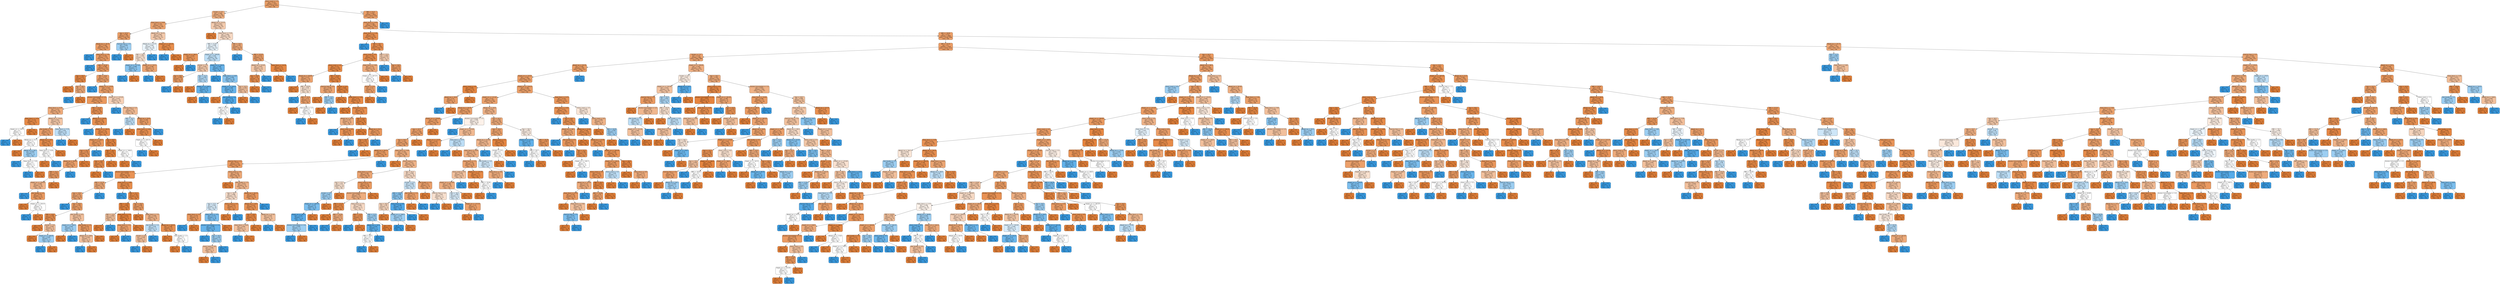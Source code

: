 digraph Tree {
node [shape=box, style="filled, rounded", color="black", fontname="helvetica"] ;
edge [fontname="helvetica"] ;
0 [label="Stress_Level <= 1.5\ngini = 0.315\nsamples = 3357\nvalue = [2700, 657]\nclass = No", fillcolor="#eba069"] ;
1 [label="Smoker <= 0.5\ngini = 0.386\nsamples = 302\nvalue = [223, 79]\nclass = No", fillcolor="#eeae7f"] ;
0 -> 1 [labeldistance=2.5, labelangle=45, headlabel="True"] ;
2 [label="Sleep_Hours <= 8.95\ngini = 0.339\nsamples = 213\nvalue = [167, 46]\nclass = No", fillcolor="#eca470"] ;
1 -> 2 ;
3 [label="Age <= 67.0\ngini = 0.309\nsamples = 183\nvalue = [148, 35]\nclass = No", fillcolor="#eb9f68"] ;
2 -> 3 ;
4 [label="Weight_kg <= 30.25\ngini = 0.299\nsamples = 180\nvalue = [147, 33]\nclass = No", fillcolor="#eb9d65"] ;
3 -> 4 ;
5 [label="gini = 0.0\nsamples = 1\nvalue = [0, 1]\nclass = Yes", fillcolor="#399de5"] ;
4 -> 5 ;
6 [label="Sleep_Hours <= 2.9\ngini = 0.294\nsamples = 179\nvalue = [147, 32]\nclass = No", fillcolor="#eb9c64"] ;
4 -> 6 ;
7 [label="gini = 0.0\nsamples = 1\nvalue = [0, 1]\nclass = Yes", fillcolor="#399de5"] ;
6 -> 7 ;
8 [label="BMI <= 20.45\ngini = 0.288\nsamples = 178\nvalue = [147, 31]\nclass = No", fillcolor="#ea9c63"] ;
6 -> 8 ;
9 [label="Age <= 56.5\ngini = 0.121\nsamples = 31\nvalue = [29, 2]\nclass = No", fillcolor="#e78a47"] ;
8 -> 9 ;
10 [label="gini = 0.0\nsamples = 23\nvalue = [23, 0]\nclass = No", fillcolor="#e58139"] ;
9 -> 10 ;
11 [label="Age <= 58.5\ngini = 0.375\nsamples = 8\nvalue = [6, 2]\nclass = No", fillcolor="#eeab7b"] ;
9 -> 11 ;
12 [label="gini = 0.0\nsamples = 2\nvalue = [0, 2]\nclass = Yes", fillcolor="#399de5"] ;
11 -> 12 ;
13 [label="gini = 0.0\nsamples = 6\nvalue = [6, 0]\nclass = No", fillcolor="#e58139"] ;
11 -> 13 ;
14 [label="BMI <= 20.6\ngini = 0.317\nsamples = 147\nvalue = [118, 29]\nclass = No", fillcolor="#eba06a"] ;
8 -> 14 ;
15 [label="gini = 0.0\nsamples = 2\nvalue = [0, 2]\nclass = Yes", fillcolor="#399de5"] ;
14 -> 15 ;
16 [label="Height_cm <= 173.9\ngini = 0.303\nsamples = 145\nvalue = [118, 27]\nclass = No", fillcolor="#eb9e66"] ;
14 -> 16 ;
17 [label="Alcohol_Consumption <= 1.5\ngini = 0.265\nsamples = 127\nvalue = [107, 20]\nclass = No", fillcolor="#ea995e"] ;
16 -> 17 ;
18 [label="Sleep_Hours <= 6.25\ngini = 0.375\nsamples = 40\nvalue = [30, 10]\nclass = No", fillcolor="#eeab7b"] ;
17 -> 18 ;
19 [label="Sleep_Hours <= 4.35\ngini = 0.124\nsamples = 15\nvalue = [14, 1]\nclass = No", fillcolor="#e78a47"] ;
18 -> 19 ;
20 [label="Height_cm <= 165.9\ngini = 0.5\nsamples = 2\nvalue = [1, 1]\nclass = No", fillcolor="#ffffff"] ;
19 -> 20 ;
21 [label="gini = 0.0\nsamples = 1\nvalue = [0, 1]\nclass = Yes", fillcolor="#399de5"] ;
20 -> 21 ;
22 [label="gini = 0.0\nsamples = 1\nvalue = [1, 0]\nclass = No", fillcolor="#e58139"] ;
20 -> 22 ;
23 [label="gini = 0.0\nsamples = 13\nvalue = [13, 0]\nclass = No", fillcolor="#e58139"] ;
19 -> 23 ;
24 [label="Weight_kg <= 75.45\ngini = 0.461\nsamples = 25\nvalue = [16, 9]\nclass = No", fillcolor="#f4c8a8"] ;
18 -> 24 ;
25 [label="Diet_Quality <= 0.5\ngini = 0.32\nsamples = 15\nvalue = [12, 3]\nclass = No", fillcolor="#eca06a"] ;
24 -> 25 ;
26 [label="Weight_kg <= 55.1\ngini = 0.5\nsamples = 4\nvalue = [2, 2]\nclass = No", fillcolor="#ffffff"] ;
25 -> 26 ;
27 [label="gini = 0.0\nsamples = 1\nvalue = [1, 0]\nclass = No", fillcolor="#e58139"] ;
26 -> 27 ;
28 [label="Weight_kg <= 64.7\ngini = 0.444\nsamples = 3\nvalue = [1, 2]\nclass = Yes", fillcolor="#9ccef2"] ;
26 -> 28 ;
29 [label="gini = 0.0\nsamples = 1\nvalue = [0, 1]\nclass = Yes", fillcolor="#399de5"] ;
28 -> 29 ;
30 [label="Sleep_Hours <= 7.45\ngini = 0.5\nsamples = 2\nvalue = [1, 1]\nclass = No", fillcolor="#ffffff"] ;
28 -> 30 ;
31 [label="gini = 0.0\nsamples = 1\nvalue = [0, 1]\nclass = Yes", fillcolor="#399de5"] ;
30 -> 31 ;
32 [label="gini = 0.0\nsamples = 1\nvalue = [1, 0]\nclass = No", fillcolor="#e58139"] ;
30 -> 32 ;
33 [label="Weight_kg <= 58.0\ngini = 0.165\nsamples = 11\nvalue = [10, 1]\nclass = No", fillcolor="#e88e4d"] ;
25 -> 33 ;
34 [label="Sleep_Hours <= 6.95\ngini = 0.5\nsamples = 2\nvalue = [1, 1]\nclass = No", fillcolor="#ffffff"] ;
33 -> 34 ;
35 [label="gini = 0.0\nsamples = 1\nvalue = [1, 0]\nclass = No", fillcolor="#e58139"] ;
34 -> 35 ;
36 [label="gini = 0.0\nsamples = 1\nvalue = [0, 1]\nclass = Yes", fillcolor="#399de5"] ;
34 -> 36 ;
37 [label="gini = 0.0\nsamples = 9\nvalue = [9, 0]\nclass = No", fillcolor="#e58139"] ;
33 -> 37 ;
38 [label="Sleep_Hours <= 7.75\ngini = 0.48\nsamples = 10\nvalue = [4, 6]\nclass = Yes", fillcolor="#bddef6"] ;
24 -> 38 ;
39 [label="gini = 0.0\nsamples = 6\nvalue = [0, 6]\nclass = Yes", fillcolor="#399de5"] ;
38 -> 39 ;
40 [label="gini = 0.0\nsamples = 4\nvalue = [4, 0]\nclass = No", fillcolor="#e58139"] ;
38 -> 40 ;
41 [label="BMI <= 21.45\ngini = 0.203\nsamples = 87\nvalue = [77, 10]\nclass = No", fillcolor="#e89153"] ;
17 -> 41 ;
42 [label="gini = 0.0\nsamples = 1\nvalue = [0, 1]\nclass = Yes", fillcolor="#399de5"] ;
41 -> 42 ;
43 [label="Weight_kg <= 54.45\ngini = 0.187\nsamples = 86\nvalue = [77, 9]\nclass = No", fillcolor="#e89050"] ;
41 -> 43 ;
44 [label="gini = 0.0\nsamples = 1\nvalue = [0, 1]\nclass = Yes", fillcolor="#399de5"] ;
43 -> 44 ;
45 [label="Height_cm <= 161.4\ngini = 0.171\nsamples = 85\nvalue = [77, 8]\nclass = No", fillcolor="#e88e4e"] ;
43 -> 45 ;
46 [label="Height_cm <= 160.3\ngini = 0.272\nsamples = 37\nvalue = [31, 6]\nclass = No", fillcolor="#ea995f"] ;
45 -> 46 ;
47 [label="Age <= 55.5\ngini = 0.239\nsamples = 36\nvalue = [31, 5]\nclass = No", fillcolor="#e99559"] ;
46 -> 47 ;
48 [label="Weight_kg <= 99.05\ngini = 0.32\nsamples = 25\nvalue = [20, 5]\nclass = No", fillcolor="#eca06a"] ;
47 -> 48 ;
49 [label="BMI <= 31.1\ngini = 0.278\nsamples = 24\nvalue = [20, 4]\nclass = No", fillcolor="#ea9a61"] ;
48 -> 49 ;
50 [label="Height_cm <= 154.05\ngini = 0.408\nsamples = 14\nvalue = [10, 4]\nclass = No", fillcolor="#efb388"] ;
49 -> 50 ;
51 [label="gini = 0.0\nsamples = 2\nvalue = [0, 2]\nclass = Yes", fillcolor="#399de5"] ;
50 -> 51 ;
52 [label="Diet_Quality <= 2.5\ngini = 0.278\nsamples = 12\nvalue = [10, 2]\nclass = No", fillcolor="#ea9a61"] ;
50 -> 52 ;
53 [label="gini = 0.0\nsamples = 8\nvalue = [8, 0]\nclass = No", fillcolor="#e58139"] ;
52 -> 53 ;
54 [label="Height_cm <= 159.35\ngini = 0.5\nsamples = 4\nvalue = [2, 2]\nclass = No", fillcolor="#ffffff"] ;
52 -> 54 ;
55 [label="gini = 0.0\nsamples = 2\nvalue = [0, 2]\nclass = Yes", fillcolor="#399de5"] ;
54 -> 55 ;
56 [label="gini = 0.0\nsamples = 2\nvalue = [2, 0]\nclass = No", fillcolor="#e58139"] ;
54 -> 56 ;
57 [label="gini = 0.0\nsamples = 10\nvalue = [10, 0]\nclass = No", fillcolor="#e58139"] ;
49 -> 57 ;
58 [label="gini = 0.0\nsamples = 1\nvalue = [0, 1]\nclass = Yes", fillcolor="#399de5"] ;
48 -> 58 ;
59 [label="gini = 0.0\nsamples = 11\nvalue = [11, 0]\nclass = No", fillcolor="#e58139"] ;
47 -> 59 ;
60 [label="gini = 0.0\nsamples = 1\nvalue = [0, 1]\nclass = Yes", fillcolor="#399de5"] ;
46 -> 60 ;
61 [label="Age <= 64.5\ngini = 0.08\nsamples = 48\nvalue = [46, 2]\nclass = No", fillcolor="#e68642"] ;
45 -> 61 ;
62 [label="Age <= 30.5\ngini = 0.043\nsamples = 46\nvalue = [45, 1]\nclass = No", fillcolor="#e6843d"] ;
61 -> 62 ;
63 [label="Age <= 28.5\ngini = 0.165\nsamples = 11\nvalue = [10, 1]\nclass = No", fillcolor="#e88e4d"] ;
62 -> 63 ;
64 [label="gini = 0.0\nsamples = 10\nvalue = [10, 0]\nclass = No", fillcolor="#e58139"] ;
63 -> 64 ;
65 [label="gini = 0.0\nsamples = 1\nvalue = [0, 1]\nclass = Yes", fillcolor="#399de5"] ;
63 -> 65 ;
66 [label="gini = 0.0\nsamples = 35\nvalue = [35, 0]\nclass = No", fillcolor="#e58139"] ;
62 -> 66 ;
67 [label="Height_cm <= 169.6\ngini = 0.5\nsamples = 2\nvalue = [1, 1]\nclass = No", fillcolor="#ffffff"] ;
61 -> 67 ;
68 [label="gini = 0.0\nsamples = 1\nvalue = [1, 0]\nclass = No", fillcolor="#e58139"] ;
67 -> 68 ;
69 [label="gini = 0.0\nsamples = 1\nvalue = [0, 1]\nclass = Yes", fillcolor="#399de5"] ;
67 -> 69 ;
70 [label="Height_cm <= 175.45\ngini = 0.475\nsamples = 18\nvalue = [11, 7]\nclass = No", fillcolor="#f6d1b7"] ;
16 -> 70 ;
71 [label="gini = 0.0\nsamples = 2\nvalue = [0, 2]\nclass = Yes", fillcolor="#399de5"] ;
70 -> 71 ;
72 [label="Exercise_Freq <= 1.5\ngini = 0.43\nsamples = 16\nvalue = [11, 5]\nclass = No", fillcolor="#f1ba93"] ;
70 -> 72 ;
73 [label="BMI <= 26.3\ngini = 0.48\nsamples = 5\nvalue = [2, 3]\nclass = Yes", fillcolor="#bddef6"] ;
72 -> 73 ;
74 [label="gini = 0.0\nsamples = 3\nvalue = [0, 3]\nclass = Yes", fillcolor="#399de5"] ;
73 -> 74 ;
75 [label="gini = 0.0\nsamples = 2\nvalue = [2, 0]\nclass = No", fillcolor="#e58139"] ;
73 -> 75 ;
76 [label="Weight_kg <= 82.8\ngini = 0.298\nsamples = 11\nvalue = [9, 2]\nclass = No", fillcolor="#eb9d65"] ;
72 -> 76 ;
77 [label="Sleep_Hours <= 4.85\ngini = 0.18\nsamples = 10\nvalue = [9, 1]\nclass = No", fillcolor="#e88f4f"] ;
76 -> 77 ;
78 [label="Height_cm <= 183.15\ngini = 0.5\nsamples = 2\nvalue = [1, 1]\nclass = No", fillcolor="#ffffff"] ;
77 -> 78 ;
79 [label="gini = 0.0\nsamples = 1\nvalue = [0, 1]\nclass = Yes", fillcolor="#399de5"] ;
78 -> 79 ;
80 [label="gini = 0.0\nsamples = 1\nvalue = [1, 0]\nclass = No", fillcolor="#e58139"] ;
78 -> 80 ;
81 [label="gini = 0.0\nsamples = 8\nvalue = [8, 0]\nclass = No", fillcolor="#e58139"] ;
77 -> 81 ;
82 [label="gini = 0.0\nsamples = 1\nvalue = [0, 1]\nclass = Yes", fillcolor="#399de5"] ;
76 -> 82 ;
83 [label="Exercise_Freq <= 2.5\ngini = 0.444\nsamples = 3\nvalue = [1, 2]\nclass = Yes", fillcolor="#9ccef2"] ;
3 -> 83 ;
84 [label="gini = 0.0\nsamples = 2\nvalue = [0, 2]\nclass = Yes", fillcolor="#399de5"] ;
83 -> 84 ;
85 [label="gini = 0.0\nsamples = 1\nvalue = [1, 0]\nclass = No", fillcolor="#e58139"] ;
83 -> 85 ;
86 [label="Weight_kg <= 76.75\ngini = 0.464\nsamples = 30\nvalue = [19, 11]\nclass = No", fillcolor="#f4caac"] ;
2 -> 86 ;
87 [label="Weight_kg <= 71.45\ngini = 0.499\nsamples = 19\nvalue = [9, 10]\nclass = Yes", fillcolor="#ebf5fc"] ;
86 -> 87 ;
88 [label="BMI <= 20.6\ngini = 0.492\nsamples = 16\nvalue = [9, 7]\nclass = No", fillcolor="#f9e3d3"] ;
87 -> 88 ;
89 [label="Height_cm <= 177.45\ngini = 0.408\nsamples = 7\nvalue = [2, 5]\nclass = Yes", fillcolor="#88c4ef"] ;
88 -> 89 ;
90 [label="gini = 0.0\nsamples = 5\nvalue = [0, 5]\nclass = Yes", fillcolor="#399de5"] ;
89 -> 90 ;
91 [label="gini = 0.0\nsamples = 2\nvalue = [2, 0]\nclass = No", fillcolor="#e58139"] ;
89 -> 91 ;
92 [label="Height_cm <= 157.3\ngini = 0.346\nsamples = 9\nvalue = [7, 2]\nclass = No", fillcolor="#eca572"] ;
88 -> 92 ;
93 [label="gini = 0.0\nsamples = 2\nvalue = [0, 2]\nclass = Yes", fillcolor="#399de5"] ;
92 -> 93 ;
94 [label="gini = 0.0\nsamples = 7\nvalue = [7, 0]\nclass = No", fillcolor="#e58139"] ;
92 -> 94 ;
95 [label="gini = 0.0\nsamples = 3\nvalue = [0, 3]\nclass = Yes", fillcolor="#399de5"] ;
87 -> 95 ;
96 [label="Height_cm <= 142.65\ngini = 0.165\nsamples = 11\nvalue = [10, 1]\nclass = No", fillcolor="#e88e4d"] ;
86 -> 96 ;
97 [label="gini = 0.0\nsamples = 1\nvalue = [0, 1]\nclass = Yes", fillcolor="#399de5"] ;
96 -> 97 ;
98 [label="gini = 0.0\nsamples = 10\nvalue = [10, 0]\nclass = No", fillcolor="#e58139"] ;
96 -> 98 ;
99 [label="Weight_kg <= 53.15\ngini = 0.467\nsamples = 89\nvalue = [56, 33]\nclass = No", fillcolor="#f4cbae"] ;
1 -> 99 ;
100 [label="gini = 0.0\nsamples = 9\nvalue = [9, 0]\nclass = No", fillcolor="#e58139"] ;
99 -> 100 ;
101 [label="Sleep_Hours <= 7.25\ngini = 0.485\nsamples = 80\nvalue = [47, 33]\nclass = No", fillcolor="#f7d9c4"] ;
99 -> 101 ;
102 [label="BMI <= 21.95\ngini = 0.498\nsamples = 47\nvalue = [22, 25]\nclass = Yes", fillcolor="#e7f3fc"] ;
101 -> 102 ;
103 [label="Height_cm <= 185.1\ngini = 0.245\nsamples = 7\nvalue = [6, 1]\nclass = No", fillcolor="#e9965a"] ;
102 -> 103 ;
104 [label="gini = 0.0\nsamples = 6\nvalue = [6, 0]\nclass = No", fillcolor="#e58139"] ;
103 -> 104 ;
105 [label="gini = 0.0\nsamples = 1\nvalue = [0, 1]\nclass = Yes", fillcolor="#399de5"] ;
103 -> 105 ;
106 [label="Height_cm <= 160.85\ngini = 0.48\nsamples = 40\nvalue = [16, 24]\nclass = Yes", fillcolor="#bddef6"] ;
102 -> 106 ;
107 [label="Gender <= 1.5\ngini = 0.465\nsamples = 19\nvalue = [12, 7]\nclass = No", fillcolor="#f4caac"] ;
106 -> 107 ;
108 [label="Age <= 28.5\ngini = 0.298\nsamples = 11\nvalue = [9, 2]\nclass = No", fillcolor="#eb9d65"] ;
107 -> 108 ;
109 [label="gini = 0.0\nsamples = 2\nvalue = [0, 2]\nclass = Yes", fillcolor="#399de5"] ;
108 -> 109 ;
110 [label="gini = 0.0\nsamples = 9\nvalue = [9, 0]\nclass = No", fillcolor="#e58139"] ;
108 -> 110 ;
111 [label="Age <= 31.0\ngini = 0.469\nsamples = 8\nvalue = [3, 5]\nclass = Yes", fillcolor="#b0d8f5"] ;
107 -> 111 ;
112 [label="gini = 0.0\nsamples = 2\nvalue = [2, 0]\nclass = No", fillcolor="#e58139"] ;
111 -> 112 ;
113 [label="Height_cm <= 140.2\ngini = 0.278\nsamples = 6\nvalue = [1, 5]\nclass = Yes", fillcolor="#61b1ea"] ;
111 -> 113 ;
114 [label="gini = 0.0\nsamples = 1\nvalue = [1, 0]\nclass = No", fillcolor="#e58139"] ;
113 -> 114 ;
115 [label="gini = 0.0\nsamples = 5\nvalue = [0, 5]\nclass = Yes", fillcolor="#399de5"] ;
113 -> 115 ;
116 [label="Height_cm <= 163.4\ngini = 0.308\nsamples = 21\nvalue = [4, 17]\nclass = Yes", fillcolor="#68b4eb"] ;
106 -> 116 ;
117 [label="gini = 0.0\nsamples = 7\nvalue = [0, 7]\nclass = Yes", fillcolor="#399de5"] ;
116 -> 117 ;
118 [label="Sleep_Hours <= 6.85\ngini = 0.408\nsamples = 14\nvalue = [4, 10]\nclass = Yes", fillcolor="#88c4ef"] ;
116 -> 118 ;
119 [label="Height_cm <= 163.9\ngini = 0.298\nsamples = 11\nvalue = [2, 9]\nclass = Yes", fillcolor="#65b3eb"] ;
118 -> 119 ;
120 [label="gini = 0.0\nsamples = 1\nvalue = [1, 0]\nclass = No", fillcolor="#e58139"] ;
119 -> 120 ;
121 [label="Diet_Quality <= 1.0\ngini = 0.18\nsamples = 10\nvalue = [1, 9]\nclass = Yes", fillcolor="#4fa8e8"] ;
119 -> 121 ;
122 [label="BMI <= 27.45\ngini = 0.5\nsamples = 2\nvalue = [1, 1]\nclass = No", fillcolor="#ffffff"] ;
121 -> 122 ;
123 [label="gini = 0.0\nsamples = 1\nvalue = [0, 1]\nclass = Yes", fillcolor="#399de5"] ;
122 -> 123 ;
124 [label="gini = 0.0\nsamples = 1\nvalue = [1, 0]\nclass = No", fillcolor="#e58139"] ;
122 -> 124 ;
125 [label="gini = 0.0\nsamples = 8\nvalue = [0, 8]\nclass = Yes", fillcolor="#399de5"] ;
121 -> 125 ;
126 [label="Age <= 42.5\ngini = 0.444\nsamples = 3\nvalue = [2, 1]\nclass = No", fillcolor="#f2c09c"] ;
118 -> 126 ;
127 [label="gini = 0.0\nsamples = 2\nvalue = [2, 0]\nclass = No", fillcolor="#e58139"] ;
126 -> 127 ;
128 [label="gini = 0.0\nsamples = 1\nvalue = [0, 1]\nclass = Yes", fillcolor="#399de5"] ;
126 -> 128 ;
129 [label="BMI <= 19.5\ngini = 0.367\nsamples = 33\nvalue = [25, 8]\nclass = No", fillcolor="#eda978"] ;
101 -> 129 ;
130 [label="gini = 0.0\nsamples = 2\nvalue = [0, 2]\nclass = Yes", fillcolor="#399de5"] ;
129 -> 130 ;
131 [label="BMI <= 25.55\ngini = 0.312\nsamples = 31\nvalue = [25, 6]\nclass = No", fillcolor="#eb9f69"] ;
129 -> 131 ;
132 [label="Weight_kg <= 63.45\ngini = 0.459\nsamples = 14\nvalue = [9, 5]\nclass = No", fillcolor="#f3c7a7"] ;
131 -> 132 ;
133 [label="Age <= 56.0\ngini = 0.18\nsamples = 10\nvalue = [9, 1]\nclass = No", fillcolor="#e88f4f"] ;
132 -> 133 ;
134 [label="gini = 0.0\nsamples = 9\nvalue = [9, 0]\nclass = No", fillcolor="#e58139"] ;
133 -> 134 ;
135 [label="gini = 0.0\nsamples = 1\nvalue = [0, 1]\nclass = Yes", fillcolor="#399de5"] ;
133 -> 135 ;
136 [label="gini = 0.0\nsamples = 4\nvalue = [0, 4]\nclass = Yes", fillcolor="#399de5"] ;
132 -> 136 ;
137 [label="Sleep_Hours <= 10.35\ngini = 0.111\nsamples = 17\nvalue = [16, 1]\nclass = No", fillcolor="#e78945"] ;
131 -> 137 ;
138 [label="gini = 0.0\nsamples = 16\nvalue = [16, 0]\nclass = No", fillcolor="#e58139"] ;
137 -> 138 ;
139 [label="gini = 0.0\nsamples = 1\nvalue = [0, 1]\nclass = Yes", fillcolor="#399de5"] ;
137 -> 139 ;
140 [label="BMI <= 51.0\ngini = 0.307\nsamples = 3055\nvalue = [2477, 578]\nclass = No", fillcolor="#eb9e67"] ;
0 -> 140 [labeldistance=2.5, labelangle=-45, headlabel="False"] ;
141 [label="Sleep_Hours <= 4.55\ngini = 0.306\nsamples = 3053\nvalue = [2477, 576]\nclass = No", fillcolor="#eb9e67"] ;
140 -> 141 ;
142 [label="Sleep_Hours <= 1.95\ngini = 0.192\nsamples = 167\nvalue = [149, 18]\nclass = No", fillcolor="#e89051"] ;
141 -> 142 ;
143 [label="gini = 0.0\nsamples = 1\nvalue = [0, 1]\nclass = Yes", fillcolor="#399de5"] ;
142 -> 143 ;
144 [label="BMI <= 36.7\ngini = 0.184\nsamples = 166\nvalue = [149, 17]\nclass = No", fillcolor="#e88f50"] ;
142 -> 144 ;
145 [label="Stress_Level <= 9.5\ngini = 0.162\nsamples = 158\nvalue = [144, 14]\nclass = No", fillcolor="#e88d4c"] ;
144 -> 145 ;
146 [label="Stress_Level <= 2.5\ngini = 0.131\nsamples = 142\nvalue = [132, 10]\nclass = No", fillcolor="#e78b48"] ;
145 -> 146 ;
147 [label="Weight_kg <= 66.85\ngini = 0.337\nsamples = 14\nvalue = [11, 3]\nclass = No", fillcolor="#eca36f"] ;
146 -> 147 ;
148 [label="gini = 0.0\nsamples = 7\nvalue = [7, 0]\nclass = No", fillcolor="#e58139"] ;
147 -> 148 ;
149 [label="BMI <= 26.95\ngini = 0.49\nsamples = 7\nvalue = [4, 3]\nclass = No", fillcolor="#f8e0ce"] ;
147 -> 149 ;
150 [label="gini = 0.0\nsamples = 2\nvalue = [0, 2]\nclass = Yes", fillcolor="#399de5"] ;
149 -> 150 ;
151 [label="BMI <= 31.9\ngini = 0.32\nsamples = 5\nvalue = [4, 1]\nclass = No", fillcolor="#eca06a"] ;
149 -> 151 ;
152 [label="gini = 0.0\nsamples = 3\nvalue = [3, 0]\nclass = No", fillcolor="#e58139"] ;
151 -> 152 ;
153 [label="Diet_Quality <= 1.5\ngini = 0.5\nsamples = 2\nvalue = [1, 1]\nclass = No", fillcolor="#ffffff"] ;
151 -> 153 ;
154 [label="gini = 0.0\nsamples = 1\nvalue = [0, 1]\nclass = Yes", fillcolor="#399de5"] ;
153 -> 154 ;
155 [label="gini = 0.0\nsamples = 1\nvalue = [1, 0]\nclass = No", fillcolor="#e58139"] ;
153 -> 155 ;
156 [label="BMI <= 18.25\ngini = 0.103\nsamples = 128\nvalue = [121, 7]\nclass = No", fillcolor="#e78844"] ;
146 -> 156 ;
157 [label="Exercise_Freq <= 2.5\ngini = 0.346\nsamples = 9\nvalue = [7, 2]\nclass = No", fillcolor="#eca572"] ;
156 -> 157 ;
158 [label="gini = 0.0\nsamples = 6\nvalue = [6, 0]\nclass = No", fillcolor="#e58139"] ;
157 -> 158 ;
159 [label="BMI <= 14.5\ngini = 0.444\nsamples = 3\nvalue = [1, 2]\nclass = Yes", fillcolor="#9ccef2"] ;
157 -> 159 ;
160 [label="gini = 0.0\nsamples = 1\nvalue = [1, 0]\nclass = No", fillcolor="#e58139"] ;
159 -> 160 ;
161 [label="gini = 0.0\nsamples = 2\nvalue = [0, 2]\nclass = Yes", fillcolor="#399de5"] ;
159 -> 161 ;
162 [label="Gender <= 0.5\ngini = 0.081\nsamples = 119\nvalue = [114, 5]\nclass = No", fillcolor="#e68742"] ;
156 -> 162 ;
163 [label="gini = 0.0\nsamples = 41\nvalue = [41, 0]\nclass = No", fillcolor="#e58139"] ;
162 -> 163 ;
164 [label="Sleep_Hours <= 3.65\ngini = 0.12\nsamples = 78\nvalue = [73, 5]\nclass = No", fillcolor="#e78a47"] ;
162 -> 164 ;
165 [label="gini = 0.0\nsamples = 25\nvalue = [25, 0]\nclass = No", fillcolor="#e58139"] ;
164 -> 165 ;
166 [label="Sleep_Hours <= 4.05\ngini = 0.171\nsamples = 53\nvalue = [48, 5]\nclass = No", fillcolor="#e88e4e"] ;
164 -> 166 ;
167 [label="Weight_kg <= 63.4\ngini = 0.397\nsamples = 11\nvalue = [8, 3]\nclass = No", fillcolor="#efb083"] ;
166 -> 167 ;
168 [label="gini = 0.0\nsamples = 2\nvalue = [0, 2]\nclass = Yes", fillcolor="#399de5"] ;
167 -> 168 ;
169 [label="Stress_Level <= 8.5\ngini = 0.198\nsamples = 9\nvalue = [8, 1]\nclass = No", fillcolor="#e89152"] ;
167 -> 169 ;
170 [label="gini = 0.0\nsamples = 8\nvalue = [8, 0]\nclass = No", fillcolor="#e58139"] ;
169 -> 170 ;
171 [label="gini = 0.0\nsamples = 1\nvalue = [0, 1]\nclass = Yes", fillcolor="#399de5"] ;
169 -> 171 ;
172 [label="Age <= 55.5\ngini = 0.091\nsamples = 42\nvalue = [40, 2]\nclass = No", fillcolor="#e68743"] ;
166 -> 172 ;
173 [label="gini = 0.0\nsamples = 29\nvalue = [29, 0]\nclass = No", fillcolor="#e58139"] ;
172 -> 173 ;
174 [label="Weight_kg <= 91.7\ngini = 0.26\nsamples = 13\nvalue = [11, 2]\nclass = No", fillcolor="#ea985d"] ;
172 -> 174 ;
175 [label="Age <= 56.5\ngini = 0.153\nsamples = 12\nvalue = [11, 1]\nclass = No", fillcolor="#e78c4b"] ;
174 -> 175 ;
176 [label="gini = 0.0\nsamples = 1\nvalue = [0, 1]\nclass = Yes", fillcolor="#399de5"] ;
175 -> 176 ;
177 [label="gini = 0.0\nsamples = 11\nvalue = [11, 0]\nclass = No", fillcolor="#e58139"] ;
175 -> 177 ;
178 [label="gini = 0.0\nsamples = 1\nvalue = [0, 1]\nclass = Yes", fillcolor="#399de5"] ;
174 -> 178 ;
179 [label="Sleep_Hours <= 3.95\ngini = 0.375\nsamples = 16\nvalue = [12, 4]\nclass = No", fillcolor="#eeab7b"] ;
145 -> 179 ;
180 [label="Height_cm <= 167.15\ngini = 0.5\nsamples = 8\nvalue = [4, 4]\nclass = No", fillcolor="#ffffff"] ;
179 -> 180 ;
181 [label="Gender <= 0.5\ngini = 0.32\nsamples = 5\nvalue = [4, 1]\nclass = No", fillcolor="#eca06a"] ;
180 -> 181 ;
182 [label="gini = 0.0\nsamples = 4\nvalue = [4, 0]\nclass = No", fillcolor="#e58139"] ;
181 -> 182 ;
183 [label="gini = 0.0\nsamples = 1\nvalue = [0, 1]\nclass = Yes", fillcolor="#399de5"] ;
181 -> 183 ;
184 [label="gini = 0.0\nsamples = 3\nvalue = [0, 3]\nclass = Yes", fillcolor="#399de5"] ;
180 -> 184 ;
185 [label="gini = 0.0\nsamples = 8\nvalue = [8, 0]\nclass = No", fillcolor="#e58139"] ;
179 -> 185 ;
186 [label="BMI <= 37.0\ngini = 0.469\nsamples = 8\nvalue = [5, 3]\nclass = No", fillcolor="#f5cdb0"] ;
144 -> 186 ;
187 [label="gini = 0.0\nsamples = 2\nvalue = [0, 2]\nclass = Yes", fillcolor="#399de5"] ;
186 -> 187 ;
188 [label="Age <= 26.5\ngini = 0.278\nsamples = 6\nvalue = [5, 1]\nclass = No", fillcolor="#ea9a61"] ;
186 -> 188 ;
189 [label="gini = 0.0\nsamples = 1\nvalue = [0, 1]\nclass = Yes", fillcolor="#399de5"] ;
188 -> 189 ;
190 [label="gini = 0.0\nsamples = 5\nvalue = [5, 0]\nclass = No", fillcolor="#e58139"] ;
188 -> 190 ;
191 [label="BMI <= 30.65\ngini = 0.312\nsamples = 2886\nvalue = [2328, 558]\nclass = No", fillcolor="#eb9f68"] ;
141 -> 191 ;
192 [label="BMI <= 22.55\ngini = 0.3\nsamples = 2244\nvalue = [1831, 413]\nclass = No", fillcolor="#eb9d66"] ;
191 -> 192 ;
193 [label="Gender <= 1.5\ngini = 0.335\nsamples = 882\nvalue = [694, 188]\nclass = No", fillcolor="#eca36f"] ;
192 -> 193 ;
194 [label="Weight_kg <= 83.35\ngini = 0.304\nsamples = 595\nvalue = [484, 111]\nclass = No", fillcolor="#eb9e66"] ;
193 -> 194 ;
195 [label="Height_cm <= 153.6\ngini = 0.302\nsamples = 594\nvalue = [484, 110]\nclass = No", fillcolor="#eb9e66"] ;
194 -> 195 ;
196 [label="Stress_Level <= 3.5\ngini = 0.087\nsamples = 22\nvalue = [21, 1]\nclass = No", fillcolor="#e68742"] ;
195 -> 196 ;
197 [label="Weight_kg <= 40.9\ngini = 0.32\nsamples = 5\nvalue = [4, 1]\nclass = No", fillcolor="#eca06a"] ;
196 -> 197 ;
198 [label="gini = 0.0\nsamples = 1\nvalue = [0, 1]\nclass = Yes", fillcolor="#399de5"] ;
197 -> 198 ;
199 [label="gini = 0.0\nsamples = 4\nvalue = [4, 0]\nclass = No", fillcolor="#e58139"] ;
197 -> 199 ;
200 [label="gini = 0.0\nsamples = 17\nvalue = [17, 0]\nclass = No", fillcolor="#e58139"] ;
196 -> 200 ;
201 [label="Height_cm <= 176.15\ngini = 0.308\nsamples = 572\nvalue = [463, 109]\nclass = No", fillcolor="#eb9f68"] ;
195 -> 201 ;
202 [label="Height_cm <= 171.65\ngini = 0.331\nsamples = 421\nvalue = [333, 88]\nclass = No", fillcolor="#eca26d"] ;
201 -> 202 ;
203 [label="Weight_kg <= 65.05\ngini = 0.302\nsamples = 318\nvalue = [259, 59]\nclass = No", fillcolor="#eb9e66"] ;
202 -> 203 ;
204 [label="Height_cm <= 170.85\ngini = 0.299\nsamples = 317\nvalue = [259, 58]\nclass = No", fillcolor="#eb9d65"] ;
203 -> 204 ;
205 [label="Age <= 67.5\ngini = 0.313\nsamples = 299\nvalue = [241, 58]\nclass = No", fillcolor="#eb9f69"] ;
204 -> 205 ;
206 [label="Age <= 50.5\ngini = 0.323\nsamples = 286\nvalue = [228, 58]\nclass = No", fillcolor="#eca16b"] ;
205 -> 206 ;
207 [label="Weight_kg <= 64.15\ngini = 0.282\nsamples = 177\nvalue = [147, 30]\nclass = No", fillcolor="#ea9b61"] ;
206 -> 207 ;
208 [label="Exercise_Freq <= 2.5\ngini = 0.275\nsamples = 176\nvalue = [147, 29]\nclass = No", fillcolor="#ea9a60"] ;
207 -> 208 ;
209 [label="Alcohol_Consumption <= 1.5\ngini = 0.219\nsamples = 112\nvalue = [98, 14]\nclass = No", fillcolor="#e99355"] ;
208 -> 209 ;
210 [label="BMI <= 22.35\ngini = 0.366\nsamples = 29\nvalue = [22, 7]\nclass = No", fillcolor="#eda978"] ;
209 -> 210 ;
211 [label="Age <= 20.5\ngini = 0.337\nsamples = 28\nvalue = [22, 6]\nclass = No", fillcolor="#eca36f"] ;
210 -> 211 ;
212 [label="gini = 0.0\nsamples = 1\nvalue = [0, 1]\nclass = Yes", fillcolor="#399de5"] ;
211 -> 212 ;
213 [label="Age <= 40.5\ngini = 0.302\nsamples = 27\nvalue = [22, 5]\nclass = No", fillcolor="#eb9e66"] ;
211 -> 213 ;
214 [label="BMI <= 20.8\ngini = 0.198\nsamples = 18\nvalue = [16, 2]\nclass = No", fillcolor="#e89152"] ;
213 -> 214 ;
215 [label="gini = 0.0\nsamples = 12\nvalue = [12, 0]\nclass = No", fillcolor="#e58139"] ;
214 -> 215 ;
216 [label="Gender <= 0.5\ngini = 0.444\nsamples = 6\nvalue = [4, 2]\nclass = No", fillcolor="#f2c09c"] ;
214 -> 216 ;
217 [label="gini = 0.0\nsamples = 3\nvalue = [3, 0]\nclass = No", fillcolor="#e58139"] ;
216 -> 217 ;
218 [label="Height_cm <= 166.95\ngini = 0.444\nsamples = 3\nvalue = [1, 2]\nclass = Yes", fillcolor="#9ccef2"] ;
216 -> 218 ;
219 [label="gini = 0.0\nsamples = 2\nvalue = [0, 2]\nclass = Yes", fillcolor="#399de5"] ;
218 -> 219 ;
220 [label="gini = 0.0\nsamples = 1\nvalue = [1, 0]\nclass = No", fillcolor="#e58139"] ;
218 -> 220 ;
221 [label="Diet_Quality <= 0.5\ngini = 0.444\nsamples = 9\nvalue = [6, 3]\nclass = No", fillcolor="#f2c09c"] ;
213 -> 221 ;
222 [label="Height_cm <= 164.0\ngini = 0.444\nsamples = 3\nvalue = [1, 2]\nclass = Yes", fillcolor="#9ccef2"] ;
221 -> 222 ;
223 [label="gini = 0.0\nsamples = 1\nvalue = [1, 0]\nclass = No", fillcolor="#e58139"] ;
222 -> 223 ;
224 [label="gini = 0.0\nsamples = 2\nvalue = [0, 2]\nclass = Yes", fillcolor="#399de5"] ;
222 -> 224 ;
225 [label="Diet_Quality <= 1.5\ngini = 0.278\nsamples = 6\nvalue = [5, 1]\nclass = No", fillcolor="#ea9a61"] ;
221 -> 225 ;
226 [label="Weight_kg <= 48.6\ngini = 0.444\nsamples = 3\nvalue = [2, 1]\nclass = No", fillcolor="#f2c09c"] ;
225 -> 226 ;
227 [label="gini = 0.0\nsamples = 1\nvalue = [0, 1]\nclass = Yes", fillcolor="#399de5"] ;
226 -> 227 ;
228 [label="gini = 0.0\nsamples = 2\nvalue = [2, 0]\nclass = No", fillcolor="#e58139"] ;
226 -> 228 ;
229 [label="gini = 0.0\nsamples = 3\nvalue = [3, 0]\nclass = No", fillcolor="#e58139"] ;
225 -> 229 ;
230 [label="gini = 0.0\nsamples = 1\nvalue = [0, 1]\nclass = Yes", fillcolor="#399de5"] ;
210 -> 230 ;
231 [label="Sleep_Hours <= 4.85\ngini = 0.154\nsamples = 83\nvalue = [76, 7]\nclass = No", fillcolor="#e78d4b"] ;
209 -> 231 ;
232 [label="gini = 0.0\nsamples = 1\nvalue = [0, 1]\nclass = Yes", fillcolor="#399de5"] ;
231 -> 232 ;
233 [label="BMI <= 21.1\ngini = 0.136\nsamples = 82\nvalue = [76, 6]\nclass = No", fillcolor="#e78b49"] ;
231 -> 233 ;
234 [label="BMI <= 13.55\ngini = 0.064\nsamples = 60\nvalue = [58, 2]\nclass = No", fillcolor="#e68540"] ;
233 -> 234 ;
235 [label="BMI <= 13.0\ngini = 0.444\nsamples = 3\nvalue = [2, 1]\nclass = No", fillcolor="#f2c09c"] ;
234 -> 235 ;
236 [label="gini = 0.0\nsamples = 2\nvalue = [2, 0]\nclass = No", fillcolor="#e58139"] ;
235 -> 236 ;
237 [label="gini = 0.0\nsamples = 1\nvalue = [0, 1]\nclass = Yes", fillcolor="#399de5"] ;
235 -> 237 ;
238 [label="Sleep_Hours <= 5.3\ngini = 0.034\nsamples = 57\nvalue = [56, 1]\nclass = No", fillcolor="#e5833d"] ;
234 -> 238 ;
239 [label="Sleep_Hours <= 5.1\ngini = 0.32\nsamples = 5\nvalue = [4, 1]\nclass = No", fillcolor="#eca06a"] ;
238 -> 239 ;
240 [label="gini = 0.0\nsamples = 4\nvalue = [4, 0]\nclass = No", fillcolor="#e58139"] ;
239 -> 240 ;
241 [label="gini = 0.0\nsamples = 1\nvalue = [0, 1]\nclass = Yes", fillcolor="#399de5"] ;
239 -> 241 ;
242 [label="gini = 0.0\nsamples = 52\nvalue = [52, 0]\nclass = No", fillcolor="#e58139"] ;
238 -> 242 ;
243 [label="Age <= 29.0\ngini = 0.298\nsamples = 22\nvalue = [18, 4]\nclass = No", fillcolor="#eb9d65"] ;
233 -> 243 ;
244 [label="gini = 0.0\nsamples = 8\nvalue = [8, 0]\nclass = No", fillcolor="#e58139"] ;
243 -> 244 ;
245 [label="Sleep_Hours <= 7.1\ngini = 0.408\nsamples = 14\nvalue = [10, 4]\nclass = No", fillcolor="#efb388"] ;
243 -> 245 ;
246 [label="Diet_Quality <= 1.5\ngini = 0.48\nsamples = 5\nvalue = [2, 3]\nclass = Yes", fillcolor="#bddef6"] ;
245 -> 246 ;
247 [label="Gender <= 0.5\ngini = 0.444\nsamples = 3\nvalue = [2, 1]\nclass = No", fillcolor="#f2c09c"] ;
246 -> 247 ;
248 [label="gini = 0.0\nsamples = 1\nvalue = [0, 1]\nclass = Yes", fillcolor="#399de5"] ;
247 -> 248 ;
249 [label="gini = 0.0\nsamples = 2\nvalue = [2, 0]\nclass = No", fillcolor="#e58139"] ;
247 -> 249 ;
250 [label="gini = 0.0\nsamples = 2\nvalue = [0, 2]\nclass = Yes", fillcolor="#399de5"] ;
246 -> 250 ;
251 [label="Weight_kg <= 60.55\ngini = 0.198\nsamples = 9\nvalue = [8, 1]\nclass = No", fillcolor="#e89152"] ;
245 -> 251 ;
252 [label="gini = 0.0\nsamples = 7\nvalue = [7, 0]\nclass = No", fillcolor="#e58139"] ;
251 -> 252 ;
253 [label="Diet_Quality <= 1.5\ngini = 0.5\nsamples = 2\nvalue = [1, 1]\nclass = No", fillcolor="#ffffff"] ;
251 -> 253 ;
254 [label="gini = 0.0\nsamples = 1\nvalue = [1, 0]\nclass = No", fillcolor="#e58139"] ;
253 -> 254 ;
255 [label="gini = 0.0\nsamples = 1\nvalue = [0, 1]\nclass = Yes", fillcolor="#399de5"] ;
253 -> 255 ;
256 [label="Stress_Level <= 3.5\ngini = 0.359\nsamples = 64\nvalue = [49, 15]\nclass = No", fillcolor="#eda876"] ;
208 -> 256 ;
257 [label="gini = 0.0\nsamples = 13\nvalue = [13, 0]\nclass = No", fillcolor="#e58139"] ;
256 -> 257 ;
258 [label="Diet_Quality <= 1.5\ngini = 0.415\nsamples = 51\nvalue = [36, 15]\nclass = No", fillcolor="#f0b58b"] ;
256 -> 258 ;
259 [label="Age <= 39.5\ngini = 0.488\nsamples = 26\nvalue = [15, 11]\nclass = No", fillcolor="#f8ddca"] ;
258 -> 259 ;
260 [label="Age <= 27.5\ngini = 0.494\nsamples = 18\nvalue = [8, 10]\nclass = Yes", fillcolor="#d7ebfa"] ;
259 -> 260 ;
261 [label="Sleep_Hours <= 5.5\ngini = 0.278\nsamples = 6\nvalue = [5, 1]\nclass = No", fillcolor="#ea9a61"] ;
260 -> 261 ;
262 [label="gini = 0.0\nsamples = 1\nvalue = [0, 1]\nclass = Yes", fillcolor="#399de5"] ;
261 -> 262 ;
263 [label="gini = 0.0\nsamples = 5\nvalue = [5, 0]\nclass = No", fillcolor="#e58139"] ;
261 -> 263 ;
264 [label="Sleep_Hours <= 9.2\ngini = 0.375\nsamples = 12\nvalue = [3, 9]\nclass = Yes", fillcolor="#7bbeee"] ;
260 -> 264 ;
265 [label="Alcohol_Consumption <= 2.5\ngini = 0.298\nsamples = 11\nvalue = [2, 9]\nclass = Yes", fillcolor="#65b3eb"] ;
264 -> 265 ;
266 [label="gini = 0.0\nsamples = 5\nvalue = [0, 5]\nclass = Yes", fillcolor="#399de5"] ;
265 -> 266 ;
267 [label="Age <= 35.5\ngini = 0.444\nsamples = 6\nvalue = [2, 4]\nclass = Yes", fillcolor="#9ccef2"] ;
265 -> 267 ;
268 [label="Stress_Level <= 9.0\ngini = 0.444\nsamples = 3\nvalue = [2, 1]\nclass = No", fillcolor="#f2c09c"] ;
267 -> 268 ;
269 [label="gini = 0.0\nsamples = 2\nvalue = [2, 0]\nclass = No", fillcolor="#e58139"] ;
268 -> 269 ;
270 [label="gini = 0.0\nsamples = 1\nvalue = [0, 1]\nclass = Yes", fillcolor="#399de5"] ;
268 -> 270 ;
271 [label="gini = 0.0\nsamples = 3\nvalue = [0, 3]\nclass = Yes", fillcolor="#399de5"] ;
267 -> 271 ;
272 [label="gini = 0.0\nsamples = 1\nvalue = [1, 0]\nclass = No", fillcolor="#e58139"] ;
264 -> 272 ;
273 [label="Stress_Level <= 9.5\ngini = 0.219\nsamples = 8\nvalue = [7, 1]\nclass = No", fillcolor="#e99355"] ;
259 -> 273 ;
274 [label="gini = 0.0\nsamples = 7\nvalue = [7, 0]\nclass = No", fillcolor="#e58139"] ;
273 -> 274 ;
275 [label="gini = 0.0\nsamples = 1\nvalue = [0, 1]\nclass = Yes", fillcolor="#399de5"] ;
273 -> 275 ;
276 [label="Weight_kg <= 60.75\ngini = 0.269\nsamples = 25\nvalue = [21, 4]\nclass = No", fillcolor="#ea995f"] ;
258 -> 276 ;
277 [label="Weight_kg <= 56.0\ngini = 0.219\nsamples = 24\nvalue = [21, 3]\nclass = No", fillcolor="#e99355"] ;
276 -> 277 ;
278 [label="Age <= 24.0\ngini = 0.105\nsamples = 18\nvalue = [17, 1]\nclass = No", fillcolor="#e78845"] ;
277 -> 278 ;
279 [label="Sleep_Hours <= 6.65\ngini = 0.444\nsamples = 3\nvalue = [2, 1]\nclass = No", fillcolor="#f2c09c"] ;
278 -> 279 ;
280 [label="gini = 0.0\nsamples = 1\nvalue = [0, 1]\nclass = Yes", fillcolor="#399de5"] ;
279 -> 280 ;
281 [label="gini = 0.0\nsamples = 2\nvalue = [2, 0]\nclass = No", fillcolor="#e58139"] ;
279 -> 281 ;
282 [label="gini = 0.0\nsamples = 15\nvalue = [15, 0]\nclass = No", fillcolor="#e58139"] ;
278 -> 282 ;
283 [label="Weight_kg <= 57.45\ngini = 0.444\nsamples = 6\nvalue = [4, 2]\nclass = No", fillcolor="#f2c09c"] ;
277 -> 283 ;
284 [label="gini = 0.0\nsamples = 2\nvalue = [0, 2]\nclass = Yes", fillcolor="#399de5"] ;
283 -> 284 ;
285 [label="gini = 0.0\nsamples = 4\nvalue = [4, 0]\nclass = No", fillcolor="#e58139"] ;
283 -> 285 ;
286 [label="gini = 0.0\nsamples = 1\nvalue = [0, 1]\nclass = Yes", fillcolor="#399de5"] ;
276 -> 286 ;
287 [label="gini = 0.0\nsamples = 1\nvalue = [0, 1]\nclass = Yes", fillcolor="#399de5"] ;
207 -> 287 ;
288 [label="Sleep_Hours <= 5.45\ngini = 0.382\nsamples = 109\nvalue = [81, 28]\nclass = No", fillcolor="#eead7d"] ;
206 -> 288 ;
289 [label="gini = 0.0\nsamples = 12\nvalue = [12, 0]\nclass = No", fillcolor="#e58139"] ;
288 -> 289 ;
290 [label="Stress_Level <= 7.5\ngini = 0.411\nsamples = 97\nvalue = [69, 28]\nclass = No", fillcolor="#f0b489"] ;
288 -> 290 ;
291 [label="Sleep_Hours <= 6.55\ngini = 0.346\nsamples = 63\nvalue = [49, 14]\nclass = No", fillcolor="#eca572"] ;
290 -> 291 ;
292 [label="Age <= 57.5\ngini = 0.49\nsamples = 14\nvalue = [8, 6]\nclass = No", fillcolor="#f8e0ce"] ;
291 -> 292 ;
293 [label="Smoker <= 0.5\ngini = 0.444\nsamples = 9\nvalue = [3, 6]\nclass = Yes", fillcolor="#9ccef2"] ;
292 -> 293 ;
294 [label="Height_cm <= 169.15\ngini = 0.375\nsamples = 8\nvalue = [2, 6]\nclass = Yes", fillcolor="#7bbeee"] ;
293 -> 294 ;
295 [label="Height_cm <= 161.7\ngini = 0.245\nsamples = 7\nvalue = [1, 6]\nclass = Yes", fillcolor="#5aade9"] ;
294 -> 295 ;
296 [label="Alcohol_Consumption <= 2.0\ngini = 0.444\nsamples = 3\nvalue = [1, 2]\nclass = Yes", fillcolor="#9ccef2"] ;
295 -> 296 ;
297 [label="gini = 0.0\nsamples = 2\nvalue = [0, 2]\nclass = Yes", fillcolor="#399de5"] ;
296 -> 297 ;
298 [label="gini = 0.0\nsamples = 1\nvalue = [1, 0]\nclass = No", fillcolor="#e58139"] ;
296 -> 298 ;
299 [label="gini = 0.0\nsamples = 4\nvalue = [0, 4]\nclass = Yes", fillcolor="#399de5"] ;
295 -> 299 ;
300 [label="gini = 0.0\nsamples = 1\nvalue = [1, 0]\nclass = No", fillcolor="#e58139"] ;
294 -> 300 ;
301 [label="gini = 0.0\nsamples = 1\nvalue = [1, 0]\nclass = No", fillcolor="#e58139"] ;
293 -> 301 ;
302 [label="gini = 0.0\nsamples = 5\nvalue = [5, 0]\nclass = No", fillcolor="#e58139"] ;
292 -> 302 ;
303 [label="Stress_Level <= 4.5\ngini = 0.273\nsamples = 49\nvalue = [41, 8]\nclass = No", fillcolor="#ea9a60"] ;
291 -> 303 ;
304 [label="Alcohol_Consumption <= 1.5\ngini = 0.383\nsamples = 31\nvalue = [23, 8]\nclass = No", fillcolor="#eead7e"] ;
303 -> 304 ;
305 [label="BMI <= 21.25\ngini = 0.133\nsamples = 14\nvalue = [13, 1]\nclass = No", fillcolor="#e78b48"] ;
304 -> 305 ;
306 [label="gini = 0.0\nsamples = 10\nvalue = [10, 0]\nclass = No", fillcolor="#e58139"] ;
305 -> 306 ;
307 [label="BMI <= 21.65\ngini = 0.375\nsamples = 4\nvalue = [3, 1]\nclass = No", fillcolor="#eeab7b"] ;
305 -> 307 ;
308 [label="gini = 0.0\nsamples = 1\nvalue = [0, 1]\nclass = Yes", fillcolor="#399de5"] ;
307 -> 308 ;
309 [label="gini = 0.0\nsamples = 3\nvalue = [3, 0]\nclass = No", fillcolor="#e58139"] ;
307 -> 309 ;
310 [label="Sleep_Hours <= 7.7\ngini = 0.484\nsamples = 17\nvalue = [10, 7]\nclass = No", fillcolor="#f7d9c4"] ;
304 -> 310 ;
311 [label="BMI <= 17.6\ngini = 0.219\nsamples = 8\nvalue = [7, 1]\nclass = No", fillcolor="#e99355"] ;
310 -> 311 ;
312 [label="gini = 0.0\nsamples = 1\nvalue = [0, 1]\nclass = Yes", fillcolor="#399de5"] ;
311 -> 312 ;
313 [label="gini = 0.0\nsamples = 7\nvalue = [7, 0]\nclass = No", fillcolor="#e58139"] ;
311 -> 313 ;
314 [label="BMI <= 21.6\ngini = 0.444\nsamples = 9\nvalue = [3, 6]\nclass = Yes", fillcolor="#9ccef2"] ;
310 -> 314 ;
315 [label="Weight_kg <= 52.9\ngini = 0.245\nsamples = 7\nvalue = [1, 6]\nclass = Yes", fillcolor="#5aade9"] ;
314 -> 315 ;
316 [label="BMI <= 19.0\ngini = 0.5\nsamples = 2\nvalue = [1, 1]\nclass = No", fillcolor="#ffffff"] ;
315 -> 316 ;
317 [label="gini = 0.0\nsamples = 1\nvalue = [0, 1]\nclass = Yes", fillcolor="#399de5"] ;
316 -> 317 ;
318 [label="gini = 0.0\nsamples = 1\nvalue = [1, 0]\nclass = No", fillcolor="#e58139"] ;
316 -> 318 ;
319 [label="gini = 0.0\nsamples = 5\nvalue = [0, 5]\nclass = Yes", fillcolor="#399de5"] ;
315 -> 319 ;
320 [label="gini = 0.0\nsamples = 2\nvalue = [2, 0]\nclass = No", fillcolor="#e58139"] ;
314 -> 320 ;
321 [label="gini = 0.0\nsamples = 18\nvalue = [18, 0]\nclass = No", fillcolor="#e58139"] ;
303 -> 321 ;
322 [label="Age <= 61.5\ngini = 0.484\nsamples = 34\nvalue = [20, 14]\nclass = No", fillcolor="#f7d9c4"] ;
290 -> 322 ;
323 [label="Smoker <= 0.5\ngini = 0.488\nsamples = 19\nvalue = [8, 11]\nclass = Yes", fillcolor="#c9e4f8"] ;
322 -> 323 ;
324 [label="BMI <= 18.05\ngini = 0.408\nsamples = 14\nvalue = [4, 10]\nclass = Yes", fillcolor="#88c4ef"] ;
323 -> 324 ;
325 [label="Age <= 56.5\ngini = 0.48\nsamples = 5\nvalue = [3, 2]\nclass = No", fillcolor="#f6d5bd"] ;
324 -> 325 ;
326 [label="gini = 0.0\nsamples = 2\nvalue = [2, 0]\nclass = No", fillcolor="#e58139"] ;
325 -> 326 ;
327 [label="Height_cm <= 168.0\ngini = 0.444\nsamples = 3\nvalue = [1, 2]\nclass = Yes", fillcolor="#9ccef2"] ;
325 -> 327 ;
328 [label="gini = 0.0\nsamples = 2\nvalue = [0, 2]\nclass = Yes", fillcolor="#399de5"] ;
327 -> 328 ;
329 [label="gini = 0.0\nsamples = 1\nvalue = [1, 0]\nclass = No", fillcolor="#e58139"] ;
327 -> 329 ;
330 [label="Sleep_Hours <= 8.6\ngini = 0.198\nsamples = 9\nvalue = [1, 8]\nclass = Yes", fillcolor="#52a9e8"] ;
324 -> 330 ;
331 [label="gini = 0.0\nsamples = 8\nvalue = [0, 8]\nclass = Yes", fillcolor="#399de5"] ;
330 -> 331 ;
332 [label="gini = 0.0\nsamples = 1\nvalue = [1, 0]\nclass = No", fillcolor="#e58139"] ;
330 -> 332 ;
333 [label="Diet_Quality <= 2.5\ngini = 0.32\nsamples = 5\nvalue = [4, 1]\nclass = No", fillcolor="#eca06a"] ;
323 -> 333 ;
334 [label="gini = 0.0\nsamples = 4\nvalue = [4, 0]\nclass = No", fillcolor="#e58139"] ;
333 -> 334 ;
335 [label="gini = 0.0\nsamples = 1\nvalue = [0, 1]\nclass = Yes", fillcolor="#399de5"] ;
333 -> 335 ;
336 [label="Diet_Quality <= 1.5\ngini = 0.32\nsamples = 15\nvalue = [12, 3]\nclass = No", fillcolor="#eca06a"] ;
322 -> 336 ;
337 [label="gini = 0.0\nsamples = 8\nvalue = [8, 0]\nclass = No", fillcolor="#e58139"] ;
336 -> 337 ;
338 [label="Exercise_Freq <= 2.5\ngini = 0.49\nsamples = 7\nvalue = [4, 3]\nclass = No", fillcolor="#f8e0ce"] ;
336 -> 338 ;
339 [label="gini = 0.0\nsamples = 3\nvalue = [0, 3]\nclass = Yes", fillcolor="#399de5"] ;
338 -> 339 ;
340 [label="gini = 0.0\nsamples = 4\nvalue = [4, 0]\nclass = No", fillcolor="#e58139"] ;
338 -> 340 ;
341 [label="gini = 0.0\nsamples = 13\nvalue = [13, 0]\nclass = No", fillcolor="#e58139"] ;
205 -> 341 ;
342 [label="gini = 0.0\nsamples = 18\nvalue = [18, 0]\nclass = No", fillcolor="#e58139"] ;
204 -> 342 ;
343 [label="gini = 0.0\nsamples = 1\nvalue = [0, 1]\nclass = Yes", fillcolor="#399de5"] ;
203 -> 343 ;
344 [label="Weight_kg <= 50.0\ngini = 0.405\nsamples = 103\nvalue = [74, 29]\nclass = No", fillcolor="#efb287"] ;
202 -> 344 ;
345 [label="Alcohol_Consumption <= 1.5\ngini = 0.498\nsamples = 17\nvalue = [9, 8]\nclass = No", fillcolor="#fcf1e9"] ;
344 -> 345 ;
346 [label="gini = 0.0\nsamples = 4\nvalue = [0, 4]\nclass = Yes", fillcolor="#399de5"] ;
345 -> 346 ;
347 [label="Height_cm <= 172.95\ngini = 0.426\nsamples = 13\nvalue = [9, 4]\nclass = No", fillcolor="#f1b991"] ;
345 -> 347 ;
348 [label="Height_cm <= 172.0\ngini = 0.219\nsamples = 8\nvalue = [7, 1]\nclass = No", fillcolor="#e99355"] ;
347 -> 348 ;
349 [label="gini = 0.0\nsamples = 1\nvalue = [0, 1]\nclass = Yes", fillcolor="#399de5"] ;
348 -> 349 ;
350 [label="gini = 0.0\nsamples = 7\nvalue = [7, 0]\nclass = No", fillcolor="#e58139"] ;
348 -> 350 ;
351 [label="Sleep_Hours <= 8.75\ngini = 0.48\nsamples = 5\nvalue = [2, 3]\nclass = Yes", fillcolor="#bddef6"] ;
347 -> 351 ;
352 [label="gini = 0.0\nsamples = 3\nvalue = [0, 3]\nclass = Yes", fillcolor="#399de5"] ;
351 -> 352 ;
353 [label="gini = 0.0\nsamples = 2\nvalue = [2, 0]\nclass = No", fillcolor="#e58139"] ;
351 -> 353 ;
354 [label="Age <= 62.5\ngini = 0.369\nsamples = 86\nvalue = [65, 21]\nclass = No", fillcolor="#edaa79"] ;
344 -> 354 ;
355 [label="Age <= 44.0\ngini = 0.327\nsamples = 73\nvalue = [58, 15]\nclass = No", fillcolor="#eca26c"] ;
354 -> 355 ;
356 [label="Weight_kg <= 67.65\ngini = 0.418\nsamples = 47\nvalue = [33, 14]\nclass = No", fillcolor="#f0b68d"] ;
355 -> 356 ;
357 [label="Sleep_Hours <= 8.65\ngini = 0.391\nsamples = 45\nvalue = [33, 12]\nclass = No", fillcolor="#eeaf81"] ;
356 -> 357 ;
358 [label="Sleep_Hours <= 7.1\ngini = 0.332\nsamples = 38\nvalue = [30, 8]\nclass = No", fillcolor="#eca36e"] ;
357 -> 358 ;
359 [label="Stress_Level <= 9.5\ngini = 0.444\nsamples = 21\nvalue = [14, 7]\nclass = No", fillcolor="#f2c09c"] ;
358 -> 359 ;
360 [label="Height_cm <= 173.45\ngini = 0.388\nsamples = 19\nvalue = [14, 5]\nclass = No", fillcolor="#eeae80"] ;
359 -> 360 ;
361 [label="Age <= 36.5\ngini = 0.494\nsamples = 9\nvalue = [4, 5]\nclass = Yes", fillcolor="#d7ebfa"] ;
360 -> 361 ;
362 [label="gini = 0.0\nsamples = 4\nvalue = [0, 4]\nclass = Yes", fillcolor="#399de5"] ;
361 -> 362 ;
363 [label="Height_cm <= 173.35\ngini = 0.32\nsamples = 5\nvalue = [4, 1]\nclass = No", fillcolor="#eca06a"] ;
361 -> 363 ;
364 [label="gini = 0.0\nsamples = 4\nvalue = [4, 0]\nclass = No", fillcolor="#e58139"] ;
363 -> 364 ;
365 [label="gini = 0.0\nsamples = 1\nvalue = [0, 1]\nclass = Yes", fillcolor="#399de5"] ;
363 -> 365 ;
366 [label="gini = 0.0\nsamples = 10\nvalue = [10, 0]\nclass = No", fillcolor="#e58139"] ;
360 -> 366 ;
367 [label="gini = 0.0\nsamples = 2\nvalue = [0, 2]\nclass = Yes", fillcolor="#399de5"] ;
359 -> 367 ;
368 [label="Height_cm <= 175.75\ngini = 0.111\nsamples = 17\nvalue = [16, 1]\nclass = No", fillcolor="#e78945"] ;
358 -> 368 ;
369 [label="gini = 0.0\nsamples = 15\nvalue = [15, 0]\nclass = No", fillcolor="#e58139"] ;
368 -> 369 ;
370 [label="BMI <= 19.45\ngini = 0.5\nsamples = 2\nvalue = [1, 1]\nclass = No", fillcolor="#ffffff"] ;
368 -> 370 ;
371 [label="gini = 0.0\nsamples = 1\nvalue = [1, 0]\nclass = No", fillcolor="#e58139"] ;
370 -> 371 ;
372 [label="gini = 0.0\nsamples = 1\nvalue = [0, 1]\nclass = Yes", fillcolor="#399de5"] ;
370 -> 372 ;
373 [label="Diet_Quality <= 2.0\ngini = 0.49\nsamples = 7\nvalue = [3, 4]\nclass = Yes", fillcolor="#cee6f8"] ;
357 -> 373 ;
374 [label="Sleep_Hours <= 8.8\ngini = 0.375\nsamples = 4\nvalue = [3, 1]\nclass = No", fillcolor="#eeab7b"] ;
373 -> 374 ;
375 [label="gini = 0.0\nsamples = 1\nvalue = [0, 1]\nclass = Yes", fillcolor="#399de5"] ;
374 -> 375 ;
376 [label="gini = 0.0\nsamples = 3\nvalue = [3, 0]\nclass = No", fillcolor="#e58139"] ;
374 -> 376 ;
377 [label="gini = 0.0\nsamples = 3\nvalue = [0, 3]\nclass = Yes", fillcolor="#399de5"] ;
373 -> 377 ;
378 [label="gini = 0.0\nsamples = 2\nvalue = [0, 2]\nclass = Yes", fillcolor="#399de5"] ;
356 -> 378 ;
379 [label="Stress_Level <= 2.5\ngini = 0.074\nsamples = 26\nvalue = [25, 1]\nclass = No", fillcolor="#e68641"] ;
355 -> 379 ;
380 [label="Smoker <= 0.5\ngini = 0.5\nsamples = 2\nvalue = [1, 1]\nclass = No", fillcolor="#ffffff"] ;
379 -> 380 ;
381 [label="gini = 0.0\nsamples = 1\nvalue = [1, 0]\nclass = No", fillcolor="#e58139"] ;
380 -> 381 ;
382 [label="gini = 0.0\nsamples = 1\nvalue = [0, 1]\nclass = Yes", fillcolor="#399de5"] ;
380 -> 382 ;
383 [label="gini = 0.0\nsamples = 24\nvalue = [24, 0]\nclass = No", fillcolor="#e58139"] ;
379 -> 383 ;
384 [label="Age <= 66.5\ngini = 0.497\nsamples = 13\nvalue = [7, 6]\nclass = No", fillcolor="#fbede3"] ;
354 -> 384 ;
385 [label="Height_cm <= 173.8\ngini = 0.278\nsamples = 6\nvalue = [1, 5]\nclass = Yes", fillcolor="#61b1ea"] ;
384 -> 385 ;
386 [label="gini = 0.0\nsamples = 4\nvalue = [0, 4]\nclass = Yes", fillcolor="#399de5"] ;
385 -> 386 ;
387 [label="BMI <= 20.7\ngini = 0.5\nsamples = 2\nvalue = [1, 1]\nclass = No", fillcolor="#ffffff"] ;
385 -> 387 ;
388 [label="gini = 0.0\nsamples = 1\nvalue = [0, 1]\nclass = Yes", fillcolor="#399de5"] ;
387 -> 388 ;
389 [label="gini = 0.0\nsamples = 1\nvalue = [1, 0]\nclass = No", fillcolor="#e58139"] ;
387 -> 389 ;
390 [label="BMI <= 19.35\ngini = 0.245\nsamples = 7\nvalue = [6, 1]\nclass = No", fillcolor="#e9965a"] ;
384 -> 390 ;
391 [label="gini = 0.0\nsamples = 1\nvalue = [0, 1]\nclass = Yes", fillcolor="#399de5"] ;
390 -> 391 ;
392 [label="gini = 0.0\nsamples = 6\nvalue = [6, 0]\nclass = No", fillcolor="#e58139"] ;
390 -> 392 ;
393 [label="Sleep_Hours <= 9.75\ngini = 0.239\nsamples = 151\nvalue = [130, 21]\nclass = No", fillcolor="#e99559"] ;
201 -> 393 ;
394 [label="Sleep_Hours <= 4.65\ngini = 0.211\nsamples = 142\nvalue = [125, 17]\nclass = No", fillcolor="#e99254"] ;
393 -> 394 ;
395 [label="gini = 0.0\nsamples = 1\nvalue = [0, 1]\nclass = Yes", fillcolor="#399de5"] ;
394 -> 395 ;
396 [label="Age <= 24.5\ngini = 0.201\nsamples = 141\nvalue = [125, 16]\nclass = No", fillcolor="#e89152"] ;
394 -> 396 ;
397 [label="Weight_kg <= 48.7\ngini = 0.351\nsamples = 22\nvalue = [17, 5]\nclass = No", fillcolor="#eda673"] ;
396 -> 397 ;
398 [label="gini = 0.0\nsamples = 2\nvalue = [0, 2]\nclass = Yes", fillcolor="#399de5"] ;
397 -> 398 ;
399 [label="Diet_Quality <= 0.5\ngini = 0.255\nsamples = 20\nvalue = [17, 3]\nclass = No", fillcolor="#ea975c"] ;
397 -> 399 ;
400 [label="gini = 0.0\nsamples = 1\nvalue = [0, 1]\nclass = Yes", fillcolor="#399de5"] ;
399 -> 400 ;
401 [label="Age <= 23.5\ngini = 0.188\nsamples = 19\nvalue = [17, 2]\nclass = No", fillcolor="#e89050"] ;
399 -> 401 ;
402 [label="gini = 0.0\nsamples = 15\nvalue = [15, 0]\nclass = No", fillcolor="#e58139"] ;
401 -> 402 ;
403 [label="Height_cm <= 182.3\ngini = 0.5\nsamples = 4\nvalue = [2, 2]\nclass = No", fillcolor="#ffffff"] ;
401 -> 403 ;
404 [label="gini = 0.0\nsamples = 2\nvalue = [2, 0]\nclass = No", fillcolor="#e58139"] ;
403 -> 404 ;
405 [label="gini = 0.0\nsamples = 2\nvalue = [0, 2]\nclass = Yes", fillcolor="#399de5"] ;
403 -> 405 ;
406 [label="Weight_kg <= 57.65\ngini = 0.168\nsamples = 119\nvalue = [108, 11]\nclass = No", fillcolor="#e88e4d"] ;
396 -> 406 ;
407 [label="gini = 0.0\nsamples = 42\nvalue = [42, 0]\nclass = No", fillcolor="#e58139"] ;
406 -> 407 ;
408 [label="Weight_kg <= 57.85\ngini = 0.245\nsamples = 77\nvalue = [66, 11]\nclass = No", fillcolor="#e9965a"] ;
406 -> 408 ;
409 [label="gini = 0.0\nsamples = 1\nvalue = [0, 1]\nclass = Yes", fillcolor="#399de5"] ;
408 -> 409 ;
410 [label="Height_cm <= 183.45\ngini = 0.229\nsamples = 76\nvalue = [66, 10]\nclass = No", fillcolor="#e99457"] ;
408 -> 410 ;
411 [label="Height_cm <= 182.6\ngini = 0.286\nsamples = 52\nvalue = [43, 9]\nclass = No", fillcolor="#ea9b62"] ;
410 -> 411 ;
412 [label="Stress_Level <= 4.5\ngini = 0.223\nsamples = 47\nvalue = [41, 6]\nclass = No", fillcolor="#e99356"] ;
411 -> 412 ;
413 [label="Weight_kg <= 70.25\ngini = 0.375\nsamples = 20\nvalue = [15, 5]\nclass = No", fillcolor="#eeab7b"] ;
412 -> 413 ;
414 [label="Sleep_Hours <= 6.75\ngini = 0.278\nsamples = 18\nvalue = [15, 3]\nclass = No", fillcolor="#ea9a61"] ;
413 -> 414 ;
415 [label="gini = 0.0\nsamples = 9\nvalue = [9, 0]\nclass = No", fillcolor="#e58139"] ;
414 -> 415 ;
416 [label="Sleep_Hours <= 7.65\ngini = 0.444\nsamples = 9\nvalue = [6, 3]\nclass = No", fillcolor="#f2c09c"] ;
414 -> 416 ;
417 [label="Exercise_Freq <= 1.5\ngini = 0.375\nsamples = 4\nvalue = [1, 3]\nclass = Yes", fillcolor="#7bbeee"] ;
416 -> 417 ;
418 [label="gini = 0.0\nsamples = 1\nvalue = [1, 0]\nclass = No", fillcolor="#e58139"] ;
417 -> 418 ;
419 [label="gini = 0.0\nsamples = 3\nvalue = [0, 3]\nclass = Yes", fillcolor="#399de5"] ;
417 -> 419 ;
420 [label="gini = 0.0\nsamples = 5\nvalue = [5, 0]\nclass = No", fillcolor="#e58139"] ;
416 -> 420 ;
421 [label="gini = 0.0\nsamples = 2\nvalue = [0, 2]\nclass = Yes", fillcolor="#399de5"] ;
413 -> 421 ;
422 [label="BMI <= 19.3\ngini = 0.071\nsamples = 27\nvalue = [26, 1]\nclass = No", fillcolor="#e68641"] ;
412 -> 422 ;
423 [label="BMI <= 19.05\ngini = 0.32\nsamples = 5\nvalue = [4, 1]\nclass = No", fillcolor="#eca06a"] ;
422 -> 423 ;
424 [label="gini = 0.0\nsamples = 4\nvalue = [4, 0]\nclass = No", fillcolor="#e58139"] ;
423 -> 424 ;
425 [label="gini = 0.0\nsamples = 1\nvalue = [0, 1]\nclass = Yes", fillcolor="#399de5"] ;
423 -> 425 ;
426 [label="gini = 0.0\nsamples = 22\nvalue = [22, 0]\nclass = No", fillcolor="#e58139"] ;
422 -> 426 ;
427 [label="Stress_Level <= 5.5\ngini = 0.48\nsamples = 5\nvalue = [2, 3]\nclass = Yes", fillcolor="#bddef6"] ;
411 -> 427 ;
428 [label="gini = 0.0\nsamples = 2\nvalue = [2, 0]\nclass = No", fillcolor="#e58139"] ;
427 -> 428 ;
429 [label="gini = 0.0\nsamples = 3\nvalue = [0, 3]\nclass = Yes", fillcolor="#399de5"] ;
427 -> 429 ;
430 [label="Age <= 60.0\ngini = 0.08\nsamples = 24\nvalue = [23, 1]\nclass = No", fillcolor="#e68642"] ;
410 -> 430 ;
431 [label="gini = 0.0\nsamples = 20\nvalue = [20, 0]\nclass = No", fillcolor="#e58139"] ;
430 -> 431 ;
432 [label="Sleep_Hours <= 8.0\ngini = 0.375\nsamples = 4\nvalue = [3, 1]\nclass = No", fillcolor="#eeab7b"] ;
430 -> 432 ;
433 [label="gini = 0.0\nsamples = 3\nvalue = [3, 0]\nclass = No", fillcolor="#e58139"] ;
432 -> 433 ;
434 [label="gini = 0.0\nsamples = 1\nvalue = [0, 1]\nclass = Yes", fillcolor="#399de5"] ;
432 -> 434 ;
435 [label="Stress_Level <= 3.5\ngini = 0.494\nsamples = 9\nvalue = [5, 4]\nclass = No", fillcolor="#fae6d7"] ;
393 -> 435 ;
436 [label="gini = 0.0\nsamples = 2\nvalue = [0, 2]\nclass = Yes", fillcolor="#399de5"] ;
435 -> 436 ;
437 [label="Stress_Level <= 6.5\ngini = 0.408\nsamples = 7\nvalue = [5, 2]\nclass = No", fillcolor="#efb388"] ;
435 -> 437 ;
438 [label="gini = 0.0\nsamples = 4\nvalue = [4, 0]\nclass = No", fillcolor="#e58139"] ;
437 -> 438 ;
439 [label="BMI <= 18.05\ngini = 0.444\nsamples = 3\nvalue = [1, 2]\nclass = Yes", fillcolor="#9ccef2"] ;
437 -> 439 ;
440 [label="gini = 0.0\nsamples = 1\nvalue = [1, 0]\nclass = No", fillcolor="#e58139"] ;
439 -> 440 ;
441 [label="gini = 0.0\nsamples = 2\nvalue = [0, 2]\nclass = Yes", fillcolor="#399de5"] ;
439 -> 441 ;
442 [label="gini = 0.0\nsamples = 1\nvalue = [0, 1]\nclass = Yes", fillcolor="#399de5"] ;
194 -> 442 ;
443 [label="Height_cm <= 159.05\ngini = 0.393\nsamples = 287\nvalue = [210, 77]\nclass = No", fillcolor="#efaf82"] ;
193 -> 443 ;
444 [label="Smoker <= 0.5\ngini = 0.497\nsamples = 37\nvalue = [20, 17]\nclass = No", fillcolor="#fbece1"] ;
443 -> 444 ;
445 [label="Height_cm <= 155.95\ngini = 0.452\nsamples = 29\nvalue = [19, 10]\nclass = No", fillcolor="#f3c3a1"] ;
444 -> 445 ;
446 [label="Exercise_Freq <= 1.5\ngini = 0.278\nsamples = 18\nvalue = [15, 3]\nclass = No", fillcolor="#ea9a61"] ;
445 -> 446 ;
447 [label="gini = 0.0\nsamples = 8\nvalue = [8, 0]\nclass = No", fillcolor="#e58139"] ;
446 -> 447 ;
448 [label="Alcohol_Consumption <= 2.5\ngini = 0.42\nsamples = 10\nvalue = [7, 3]\nclass = No", fillcolor="#f0b78e"] ;
446 -> 448 ;
449 [label="Diet_Quality <= 1.5\ngini = 0.48\nsamples = 5\nvalue = [2, 3]\nclass = Yes", fillcolor="#bddef6"] ;
448 -> 449 ;
450 [label="Height_cm <= 151.95\ngini = 0.444\nsamples = 3\nvalue = [2, 1]\nclass = No", fillcolor="#f2c09c"] ;
449 -> 450 ;
451 [label="gini = 0.0\nsamples = 1\nvalue = [0, 1]\nclass = Yes", fillcolor="#399de5"] ;
450 -> 451 ;
452 [label="gini = 0.0\nsamples = 2\nvalue = [2, 0]\nclass = No", fillcolor="#e58139"] ;
450 -> 452 ;
453 [label="gini = 0.0\nsamples = 2\nvalue = [0, 2]\nclass = Yes", fillcolor="#399de5"] ;
449 -> 453 ;
454 [label="gini = 0.0\nsamples = 5\nvalue = [5, 0]\nclass = No", fillcolor="#e58139"] ;
448 -> 454 ;
455 [label="Age <= 45.0\ngini = 0.463\nsamples = 11\nvalue = [4, 7]\nclass = Yes", fillcolor="#aad5f4"] ;
445 -> 455 ;
456 [label="BMI <= 19.75\ngini = 0.49\nsamples = 7\nvalue = [4, 3]\nclass = No", fillcolor="#f8e0ce"] ;
455 -> 456 ;
457 [label="gini = 0.0\nsamples = 2\nvalue = [2, 0]\nclass = No", fillcolor="#e58139"] ;
456 -> 457 ;
458 [label="Diet_Quality <= 0.5\ngini = 0.48\nsamples = 5\nvalue = [2, 3]\nclass = Yes", fillcolor="#bddef6"] ;
456 -> 458 ;
459 [label="Sleep_Hours <= 7.4\ngini = 0.444\nsamples = 3\nvalue = [2, 1]\nclass = No", fillcolor="#f2c09c"] ;
458 -> 459 ;
460 [label="gini = 0.0\nsamples = 2\nvalue = [2, 0]\nclass = No", fillcolor="#e58139"] ;
459 -> 460 ;
461 [label="gini = 0.0\nsamples = 1\nvalue = [0, 1]\nclass = Yes", fillcolor="#399de5"] ;
459 -> 461 ;
462 [label="gini = 0.0\nsamples = 2\nvalue = [0, 2]\nclass = Yes", fillcolor="#399de5"] ;
458 -> 462 ;
463 [label="gini = 0.0\nsamples = 4\nvalue = [0, 4]\nclass = Yes", fillcolor="#399de5"] ;
455 -> 463 ;
464 [label="Weight_kg <= 53.1\ngini = 0.219\nsamples = 8\nvalue = [1, 7]\nclass = Yes", fillcolor="#55abe9"] ;
444 -> 464 ;
465 [label="gini = 0.0\nsamples = 7\nvalue = [0, 7]\nclass = Yes", fillcolor="#399de5"] ;
464 -> 465 ;
466 [label="gini = 0.0\nsamples = 1\nvalue = [1, 0]\nclass = No", fillcolor="#e58139"] ;
464 -> 466 ;
467 [label="Age <= 26.5\ngini = 0.365\nsamples = 250\nvalue = [190, 60]\nclass = No", fillcolor="#eda978"] ;
443 -> 467 ;
468 [label="Stress_Level <= 8.5\ngini = 0.122\nsamples = 46\nvalue = [43, 3]\nclass = No", fillcolor="#e78a47"] ;
467 -> 468 ;
469 [label="Alcohol_Consumption <= 2.5\ngini = 0.053\nsamples = 37\nvalue = [36, 1]\nclass = No", fillcolor="#e6843e"] ;
468 -> 469 ;
470 [label="gini = 0.0\nsamples = 27\nvalue = [27, 0]\nclass = No", fillcolor="#e58139"] ;
469 -> 470 ;
471 [label="Sleep_Hours <= 6.45\ngini = 0.18\nsamples = 10\nvalue = [9, 1]\nclass = No", fillcolor="#e88f4f"] ;
469 -> 471 ;
472 [label="Sleep_Hours <= 5.65\ngini = 0.444\nsamples = 3\nvalue = [2, 1]\nclass = No", fillcolor="#f2c09c"] ;
471 -> 472 ;
473 [label="gini = 0.0\nsamples = 2\nvalue = [2, 0]\nclass = No", fillcolor="#e58139"] ;
472 -> 473 ;
474 [label="gini = 0.0\nsamples = 1\nvalue = [0, 1]\nclass = Yes", fillcolor="#399de5"] ;
472 -> 474 ;
475 [label="gini = 0.0\nsamples = 7\nvalue = [7, 0]\nclass = No", fillcolor="#e58139"] ;
471 -> 475 ;
476 [label="Height_cm <= 165.95\ngini = 0.346\nsamples = 9\nvalue = [7, 2]\nclass = No", fillcolor="#eca572"] ;
468 -> 476 ;
477 [label="gini = 0.0\nsamples = 1\nvalue = [0, 1]\nclass = Yes", fillcolor="#399de5"] ;
476 -> 477 ;
478 [label="Age <= 22.0\ngini = 0.219\nsamples = 8\nvalue = [7, 1]\nclass = No", fillcolor="#e99355"] ;
476 -> 478 ;
479 [label="gini = 0.0\nsamples = 5\nvalue = [5, 0]\nclass = No", fillcolor="#e58139"] ;
478 -> 479 ;
480 [label="Height_cm <= 173.6\ngini = 0.444\nsamples = 3\nvalue = [2, 1]\nclass = No", fillcolor="#f2c09c"] ;
478 -> 480 ;
481 [label="gini = 0.0\nsamples = 1\nvalue = [0, 1]\nclass = Yes", fillcolor="#399de5"] ;
480 -> 481 ;
482 [label="gini = 0.0\nsamples = 2\nvalue = [2, 0]\nclass = No", fillcolor="#e58139"] ;
480 -> 482 ;
483 [label="Alcohol_Consumption <= 1.5\ngini = 0.403\nsamples = 204\nvalue = [147, 57]\nclass = No", fillcolor="#efb286"] ;
467 -> 483 ;
484 [label="Sleep_Hours <= 10.65\ngini = 0.298\nsamples = 77\nvalue = [63, 14]\nclass = No", fillcolor="#eb9d65"] ;
483 -> 484 ;
485 [label="Height_cm <= 165.0\ngini = 0.284\nsamples = 76\nvalue = [63, 13]\nclass = No", fillcolor="#ea9b62"] ;
484 -> 485 ;
486 [label="gini = 0.0\nsamples = 14\nvalue = [14, 0]\nclass = No", fillcolor="#e58139"] ;
485 -> 486 ;
487 [label="Height_cm <= 165.55\ngini = 0.331\nsamples = 62\nvalue = [49, 13]\nclass = No", fillcolor="#eca26e"] ;
485 -> 487 ;
488 [label="gini = 0.0\nsamples = 1\nvalue = [0, 1]\nclass = Yes", fillcolor="#399de5"] ;
487 -> 488 ;
489 [label="Weight_kg <= 49.9\ngini = 0.316\nsamples = 61\nvalue = [49, 12]\nclass = No", fillcolor="#eba069"] ;
487 -> 489 ;
490 [label="Age <= 46.5\ngini = 0.494\nsamples = 9\nvalue = [5, 4]\nclass = No", fillcolor="#fae6d7"] ;
489 -> 490 ;
491 [label="gini = 0.0\nsamples = 4\nvalue = [4, 0]\nclass = No", fillcolor="#e58139"] ;
490 -> 491 ;
492 [label="Height_cm <= 179.7\ngini = 0.32\nsamples = 5\nvalue = [1, 4]\nclass = Yes", fillcolor="#6ab6ec"] ;
490 -> 492 ;
493 [label="gini = 0.0\nsamples = 4\nvalue = [0, 4]\nclass = Yes", fillcolor="#399de5"] ;
492 -> 493 ;
494 [label="gini = 0.0\nsamples = 1\nvalue = [1, 0]\nclass = No", fillcolor="#e58139"] ;
492 -> 494 ;
495 [label="Height_cm <= 179.85\ngini = 0.26\nsamples = 52\nvalue = [44, 8]\nclass = No", fillcolor="#ea985d"] ;
489 -> 495 ;
496 [label="Age <= 37.5\ngini = 0.198\nsamples = 45\nvalue = [40, 5]\nclass = No", fillcolor="#e89152"] ;
495 -> 496 ;
497 [label="Age <= 35.0\ngini = 0.444\nsamples = 12\nvalue = [8, 4]\nclass = No", fillcolor="#f2c09c"] ;
496 -> 497 ;
498 [label="Exercise_Freq <= 2.5\ngini = 0.32\nsamples = 10\nvalue = [8, 2]\nclass = No", fillcolor="#eca06a"] ;
497 -> 498 ;
499 [label="gini = 0.0\nsamples = 7\nvalue = [7, 0]\nclass = No", fillcolor="#e58139"] ;
498 -> 499 ;
500 [label="Weight_kg <= 66.1\ngini = 0.444\nsamples = 3\nvalue = [1, 2]\nclass = Yes", fillcolor="#9ccef2"] ;
498 -> 500 ;
501 [label="gini = 0.0\nsamples = 2\nvalue = [0, 2]\nclass = Yes", fillcolor="#399de5"] ;
500 -> 501 ;
502 [label="gini = 0.0\nsamples = 1\nvalue = [1, 0]\nclass = No", fillcolor="#e58139"] ;
500 -> 502 ;
503 [label="gini = 0.0\nsamples = 2\nvalue = [0, 2]\nclass = Yes", fillcolor="#399de5"] ;
497 -> 503 ;
504 [label="Height_cm <= 166.9\ngini = 0.059\nsamples = 33\nvalue = [32, 1]\nclass = No", fillcolor="#e6853f"] ;
496 -> 504 ;
505 [label="BMI <= 19.55\ngini = 0.5\nsamples = 2\nvalue = [1, 1]\nclass = No", fillcolor="#ffffff"] ;
504 -> 505 ;
506 [label="gini = 0.0\nsamples = 1\nvalue = [0, 1]\nclass = Yes", fillcolor="#399de5"] ;
505 -> 506 ;
507 [label="gini = 0.0\nsamples = 1\nvalue = [1, 0]\nclass = No", fillcolor="#e58139"] ;
505 -> 507 ;
508 [label="gini = 0.0\nsamples = 31\nvalue = [31, 0]\nclass = No", fillcolor="#e58139"] ;
504 -> 508 ;
509 [label="Stress_Level <= 8.5\ngini = 0.49\nsamples = 7\nvalue = [4, 3]\nclass = No", fillcolor="#f8e0ce"] ;
495 -> 509 ;
510 [label="Height_cm <= 180.3\ngini = 0.32\nsamples = 5\nvalue = [4, 1]\nclass = No", fillcolor="#eca06a"] ;
509 -> 510 ;
511 [label="gini = 0.0\nsamples = 1\nvalue = [0, 1]\nclass = Yes", fillcolor="#399de5"] ;
510 -> 511 ;
512 [label="gini = 0.0\nsamples = 4\nvalue = [4, 0]\nclass = No", fillcolor="#e58139"] ;
510 -> 512 ;
513 [label="gini = 0.0\nsamples = 2\nvalue = [0, 2]\nclass = Yes", fillcolor="#399de5"] ;
509 -> 513 ;
514 [label="gini = 0.0\nsamples = 1\nvalue = [0, 1]\nclass = Yes", fillcolor="#399de5"] ;
484 -> 514 ;
515 [label="Age <= 64.5\ngini = 0.448\nsamples = 127\nvalue = [84, 43]\nclass = No", fillcolor="#f2c29e"] ;
483 -> 515 ;
516 [label="Sleep_Hours <= 9.1\ngini = 0.46\nsamples = 117\nvalue = [75, 42]\nclass = No", fillcolor="#f4c8a8"] ;
515 -> 516 ;
517 [label="Exercise_Freq <= 1.5\ngini = 0.446\nsamples = 110\nvalue = [73, 37]\nclass = No", fillcolor="#f2c19d"] ;
516 -> 517 ;
518 [label="Height_cm <= 180.5\ngini = 0.32\nsamples = 40\nvalue = [32, 8]\nclass = No", fillcolor="#eca06a"] ;
517 -> 518 ;
519 [label="Diet_Quality <= 0.5\ngini = 0.272\nsamples = 37\nvalue = [31, 6]\nclass = No", fillcolor="#ea995f"] ;
518 -> 519 ;
520 [label="gini = 0.0\nsamples = 12\nvalue = [12, 0]\nclass = No", fillcolor="#e58139"] ;
519 -> 520 ;
521 [label="BMI <= 19.0\ngini = 0.365\nsamples = 25\nvalue = [19, 6]\nclass = No", fillcolor="#eda978"] ;
519 -> 521 ;
522 [label="Height_cm <= 167.9\ngini = 0.5\nsamples = 8\nvalue = [4, 4]\nclass = No", fillcolor="#ffffff"] ;
521 -> 522 ;
523 [label="gini = 0.0\nsamples = 3\nvalue = [3, 0]\nclass = No", fillcolor="#e58139"] ;
522 -> 523 ;
524 [label="Weight_kg <= 40.55\ngini = 0.32\nsamples = 5\nvalue = [1, 4]\nclass = Yes", fillcolor="#6ab6ec"] ;
522 -> 524 ;
525 [label="gini = 0.0\nsamples = 1\nvalue = [1, 0]\nclass = No", fillcolor="#e58139"] ;
524 -> 525 ;
526 [label="gini = 0.0\nsamples = 4\nvalue = [0, 4]\nclass = Yes", fillcolor="#399de5"] ;
524 -> 526 ;
527 [label="Age <= 60.5\ngini = 0.208\nsamples = 17\nvalue = [15, 2]\nclass = No", fillcolor="#e89253"] ;
521 -> 527 ;
528 [label="gini = 0.0\nsamples = 14\nvalue = [14, 0]\nclass = No", fillcolor="#e58139"] ;
527 -> 528 ;
529 [label="Weight_kg <= 54.7\ngini = 0.444\nsamples = 3\nvalue = [1, 2]\nclass = Yes", fillcolor="#9ccef2"] ;
527 -> 529 ;
530 [label="gini = 0.0\nsamples = 1\nvalue = [1, 0]\nclass = No", fillcolor="#e58139"] ;
529 -> 530 ;
531 [label="gini = 0.0\nsamples = 2\nvalue = [0, 2]\nclass = Yes", fillcolor="#399de5"] ;
529 -> 531 ;
532 [label="Age <= 53.0\ngini = 0.444\nsamples = 3\nvalue = [1, 2]\nclass = Yes", fillcolor="#9ccef2"] ;
518 -> 532 ;
533 [label="gini = 0.0\nsamples = 2\nvalue = [0, 2]\nclass = Yes", fillcolor="#399de5"] ;
532 -> 533 ;
534 [label="gini = 0.0\nsamples = 1\nvalue = [1, 0]\nclass = No", fillcolor="#e58139"] ;
532 -> 534 ;
535 [label="Weight_kg <= 49.4\ngini = 0.485\nsamples = 70\nvalue = [41, 29]\nclass = No", fillcolor="#f7dac5"] ;
517 -> 535 ;
536 [label="Weight_kg <= 43.65\ngini = 0.397\nsamples = 11\nvalue = [3, 8]\nclass = Yes", fillcolor="#83c2ef"] ;
535 -> 536 ;
537 [label="Age <= 47.5\ngini = 0.375\nsamples = 4\nvalue = [3, 1]\nclass = No", fillcolor="#eeab7b"] ;
536 -> 537 ;
538 [label="gini = 0.0\nsamples = 1\nvalue = [0, 1]\nclass = Yes", fillcolor="#399de5"] ;
537 -> 538 ;
539 [label="gini = 0.0\nsamples = 3\nvalue = [3, 0]\nclass = No", fillcolor="#e58139"] ;
537 -> 539 ;
540 [label="gini = 0.0\nsamples = 7\nvalue = [0, 7]\nclass = Yes", fillcolor="#399de5"] ;
536 -> 540 ;
541 [label="Stress_Level <= 2.5\ngini = 0.458\nsamples = 59\nvalue = [38, 21]\nclass = No", fillcolor="#f3c7a6"] ;
535 -> 541 ;
542 [label="Age <= 34.5\ngini = 0.375\nsamples = 8\nvalue = [2, 6]\nclass = Yes", fillcolor="#7bbeee"] ;
541 -> 542 ;
543 [label="gini = 0.0\nsamples = 2\nvalue = [2, 0]\nclass = No", fillcolor="#e58139"] ;
542 -> 543 ;
544 [label="gini = 0.0\nsamples = 6\nvalue = [0, 6]\nclass = Yes", fillcolor="#399de5"] ;
542 -> 544 ;
545 [label="BMI <= 19.55\ngini = 0.415\nsamples = 51\nvalue = [36, 15]\nclass = No", fillcolor="#f0b58b"] ;
541 -> 545 ;
546 [label="Smoker <= 0.5\ngini = 0.172\nsamples = 21\nvalue = [19, 2]\nclass = No", fillcolor="#e88e4e"] ;
545 -> 546 ;
547 [label="gini = 0.0\nsamples = 14\nvalue = [14, 0]\nclass = No", fillcolor="#e58139"] ;
546 -> 547 ;
548 [label="Weight_kg <= 56.35\ngini = 0.408\nsamples = 7\nvalue = [5, 2]\nclass = No", fillcolor="#efb388"] ;
546 -> 548 ;
549 [label="BMI <= 17.65\ngini = 0.444\nsamples = 3\nvalue = [1, 2]\nclass = Yes", fillcolor="#9ccef2"] ;
548 -> 549 ;
550 [label="gini = 0.0\nsamples = 1\nvalue = [1, 0]\nclass = No", fillcolor="#e58139"] ;
549 -> 550 ;
551 [label="gini = 0.0\nsamples = 2\nvalue = [0, 2]\nclass = Yes", fillcolor="#399de5"] ;
549 -> 551 ;
552 [label="gini = 0.0\nsamples = 4\nvalue = [4, 0]\nclass = No", fillcolor="#e58139"] ;
548 -> 552 ;
553 [label="Height_cm <= 175.85\ngini = 0.491\nsamples = 30\nvalue = [17, 13]\nclass = No", fillcolor="#f9e1d0"] ;
545 -> 553 ;
554 [label="Age <= 38.5\ngini = 0.444\nsamples = 24\nvalue = [16, 8]\nclass = No", fillcolor="#f2c09c"] ;
553 -> 554 ;
555 [label="gini = 0.0\nsamples = 7\nvalue = [7, 0]\nclass = No", fillcolor="#e58139"] ;
554 -> 555 ;
556 [label="Stress_Level <= 8.5\ngini = 0.498\nsamples = 17\nvalue = [9, 8]\nclass = No", fillcolor="#fcf1e9"] ;
554 -> 556 ;
557 [label="Sleep_Hours <= 7.15\ngini = 0.473\nsamples = 13\nvalue = [5, 8]\nclass = Yes", fillcolor="#b5daf5"] ;
556 -> 557 ;
558 [label="Exercise_Freq <= 2.5\ngini = 0.219\nsamples = 8\nvalue = [1, 7]\nclass = Yes", fillcolor="#55abe9"] ;
557 -> 558 ;
559 [label="Weight_kg <= 62.4\ngini = 0.5\nsamples = 2\nvalue = [1, 1]\nclass = No", fillcolor="#ffffff"] ;
558 -> 559 ;
560 [label="gini = 0.0\nsamples = 1\nvalue = [0, 1]\nclass = Yes", fillcolor="#399de5"] ;
559 -> 560 ;
561 [label="gini = 0.0\nsamples = 1\nvalue = [1, 0]\nclass = No", fillcolor="#e58139"] ;
559 -> 561 ;
562 [label="gini = 0.0\nsamples = 6\nvalue = [0, 6]\nclass = Yes", fillcolor="#399de5"] ;
558 -> 562 ;
563 [label="Diet_Quality <= 2.5\ngini = 0.32\nsamples = 5\nvalue = [4, 1]\nclass = No", fillcolor="#eca06a"] ;
557 -> 563 ;
564 [label="gini = 0.0\nsamples = 4\nvalue = [4, 0]\nclass = No", fillcolor="#e58139"] ;
563 -> 564 ;
565 [label="gini = 0.0\nsamples = 1\nvalue = [0, 1]\nclass = Yes", fillcolor="#399de5"] ;
563 -> 565 ;
566 [label="gini = 0.0\nsamples = 4\nvalue = [4, 0]\nclass = No", fillcolor="#e58139"] ;
556 -> 566 ;
567 [label="Sleep_Hours <= 8.05\ngini = 0.278\nsamples = 6\nvalue = [1, 5]\nclass = Yes", fillcolor="#61b1ea"] ;
553 -> 567 ;
568 [label="gini = 0.0\nsamples = 5\nvalue = [0, 5]\nclass = Yes", fillcolor="#399de5"] ;
567 -> 568 ;
569 [label="gini = 0.0\nsamples = 1\nvalue = [1, 0]\nclass = No", fillcolor="#e58139"] ;
567 -> 569 ;
570 [label="Sleep_Hours <= 10.2\ngini = 0.408\nsamples = 7\nvalue = [2, 5]\nclass = Yes", fillcolor="#88c4ef"] ;
516 -> 570 ;
571 [label="gini = 0.0\nsamples = 4\nvalue = [0, 4]\nclass = Yes", fillcolor="#399de5"] ;
570 -> 571 ;
572 [label="Height_cm <= 173.2\ngini = 0.444\nsamples = 3\nvalue = [2, 1]\nclass = No", fillcolor="#f2c09c"] ;
570 -> 572 ;
573 [label="gini = 0.0\nsamples = 2\nvalue = [2, 0]\nclass = No", fillcolor="#e58139"] ;
572 -> 573 ;
574 [label="gini = 0.0\nsamples = 1\nvalue = [0, 1]\nclass = Yes", fillcolor="#399de5"] ;
572 -> 574 ;
575 [label="Weight_kg <= 63.75\ngini = 0.18\nsamples = 10\nvalue = [9, 1]\nclass = No", fillcolor="#e88f4f"] ;
515 -> 575 ;
576 [label="gini = 0.0\nsamples = 9\nvalue = [9, 0]\nclass = No", fillcolor="#e58139"] ;
575 -> 576 ;
577 [label="gini = 0.0\nsamples = 1\nvalue = [0, 1]\nclass = Yes", fillcolor="#399de5"] ;
575 -> 577 ;
578 [label="Age <= 41.5\ngini = 0.276\nsamples = 1362\nvalue = [1137, 225]\nclass = No", fillcolor="#ea9a60"] ;
192 -> 578 ;
579 [label="Weight_kg <= 84.3\ngini = 0.312\nsamples = 609\nvalue = [491, 118]\nclass = No", fillcolor="#eb9f69"] ;
578 -> 579 ;
580 [label="Weight_kg <= 52.8\ngini = 0.295\nsamples = 555\nvalue = [455, 100]\nclass = No", fillcolor="#eb9d65"] ;
579 -> 580 ;
581 [label="Stress_Level <= 6.0\ngini = 0.444\nsamples = 3\nvalue = [1, 2]\nclass = Yes", fillcolor="#9ccef2"] ;
580 -> 581 ;
582 [label="gini = 0.0\nsamples = 2\nvalue = [0, 2]\nclass = Yes", fillcolor="#399de5"] ;
581 -> 582 ;
583 [label="gini = 0.0\nsamples = 1\nvalue = [1, 0]\nclass = No", fillcolor="#e58139"] ;
581 -> 583 ;
584 [label="Age <= 40.5\ngini = 0.292\nsamples = 552\nvalue = [454, 98]\nclass = No", fillcolor="#eb9c64"] ;
580 -> 584 ;
585 [label="Height_cm <= 177.35\ngini = 0.282\nsamples = 525\nvalue = [436, 89]\nclass = No", fillcolor="#ea9b61"] ;
584 -> 585 ;
586 [label="Height_cm <= 172.05\ngini = 0.291\nsamples = 499\nvalue = [411, 88]\nclass = No", fillcolor="#eb9c63"] ;
585 -> 586 ;
587 [label="Height_cm <= 169.45\ngini = 0.275\nsamples = 450\nvalue = [376, 74]\nclass = No", fillcolor="#ea9a60"] ;
586 -> 587 ;
588 [label="Stress_Level <= 4.5\ngini = 0.294\nsamples = 397\nvalue = [326, 71]\nclass = No", fillcolor="#eb9c64"] ;
587 -> 588 ;
589 [label="Sleep_Hours <= 5.05\ngini = 0.216\nsamples = 138\nvalue = [121, 17]\nclass = No", fillcolor="#e99355"] ;
588 -> 589 ;
590 [label="Weight_kg <= 66.3\ngini = 0.494\nsamples = 9\nvalue = [5, 4]\nclass = No", fillcolor="#fae6d7"] ;
589 -> 590 ;
591 [label="Diet_Quality <= 1.5\ngini = 0.444\nsamples = 6\nvalue = [2, 4]\nclass = Yes", fillcolor="#9ccef2"] ;
590 -> 591 ;
592 [label="gini = 0.0\nsamples = 3\nvalue = [0, 3]\nclass = Yes", fillcolor="#399de5"] ;
591 -> 592 ;
593 [label="Height_cm <= 165.2\ngini = 0.444\nsamples = 3\nvalue = [2, 1]\nclass = No", fillcolor="#f2c09c"] ;
591 -> 593 ;
594 [label="gini = 0.0\nsamples = 2\nvalue = [2, 0]\nclass = No", fillcolor="#e58139"] ;
593 -> 594 ;
595 [label="gini = 0.0\nsamples = 1\nvalue = [0, 1]\nclass = Yes", fillcolor="#399de5"] ;
593 -> 595 ;
596 [label="gini = 0.0\nsamples = 3\nvalue = [3, 0]\nclass = No", fillcolor="#e58139"] ;
590 -> 596 ;
597 [label="Weight_kg <= 78.25\ngini = 0.181\nsamples = 129\nvalue = [116, 13]\nclass = No", fillcolor="#e88f4f"] ;
589 -> 597 ;
598 [label="Height_cm <= 164.55\ngini = 0.149\nsamples = 111\nvalue = [102, 9]\nclass = No", fillcolor="#e78c4a"] ;
597 -> 598 ;
599 [label="Sleep_Hours <= 10.05\ngini = 0.202\nsamples = 79\nvalue = [70, 9]\nclass = No", fillcolor="#e89152"] ;
598 -> 599 ;
600 [label="Smoker <= 0.5\ngini = 0.184\nsamples = 78\nvalue = [70, 8]\nclass = No", fillcolor="#e88f50"] ;
599 -> 600 ;
601 [label="Weight_kg <= 60.35\ngini = 0.238\nsamples = 58\nvalue = [50, 8]\nclass = No", fillcolor="#e99559"] ;
600 -> 601 ;
602 [label="gini = 0.0\nsamples = 13\nvalue = [13, 0]\nclass = No", fillcolor="#e58139"] ;
601 -> 602 ;
603 [label="Weight_kg <= 60.95\ngini = 0.292\nsamples = 45\nvalue = [37, 8]\nclass = No", fillcolor="#eb9c64"] ;
601 -> 603 ;
604 [label="gini = 0.0\nsamples = 2\nvalue = [0, 2]\nclass = Yes", fillcolor="#399de5"] ;
603 -> 604 ;
605 [label="Height_cm <= 159.55\ngini = 0.24\nsamples = 43\nvalue = [37, 6]\nclass = No", fillcolor="#e99559"] ;
603 -> 605 ;
606 [label="Height_cm <= 158.5\ngini = 0.375\nsamples = 20\nvalue = [15, 5]\nclass = No", fillcolor="#eeab7b"] ;
605 -> 606 ;
607 [label="Alcohol_Consumption <= 1.5\ngini = 0.278\nsamples = 18\nvalue = [15, 3]\nclass = No", fillcolor="#ea9a61"] ;
606 -> 607 ;
608 [label="gini = 0.0\nsamples = 9\nvalue = [9, 0]\nclass = No", fillcolor="#e58139"] ;
607 -> 608 ;
609 [label="Stress_Level <= 2.5\ngini = 0.444\nsamples = 9\nvalue = [6, 3]\nclass = No", fillcolor="#f2c09c"] ;
607 -> 609 ;
610 [label="BMI <= 27.05\ngini = 0.245\nsamples = 7\nvalue = [6, 1]\nclass = No", fillcolor="#e9965a"] ;
609 -> 610 ;
611 [label="Height_cm <= 152.65\ngini = 0.5\nsamples = 2\nvalue = [1, 1]\nclass = No", fillcolor="#ffffff"] ;
610 -> 611 ;
612 [label="gini = 0.0\nsamples = 1\nvalue = [1, 0]\nclass = No", fillcolor="#e58139"] ;
611 -> 612 ;
613 [label="gini = 0.0\nsamples = 1\nvalue = [0, 1]\nclass = Yes", fillcolor="#399de5"] ;
611 -> 613 ;
614 [label="gini = 0.0\nsamples = 5\nvalue = [5, 0]\nclass = No", fillcolor="#e58139"] ;
610 -> 614 ;
615 [label="gini = 0.0\nsamples = 2\nvalue = [0, 2]\nclass = Yes", fillcolor="#399de5"] ;
609 -> 615 ;
616 [label="gini = 0.0\nsamples = 2\nvalue = [0, 2]\nclass = Yes", fillcolor="#399de5"] ;
606 -> 616 ;
617 [label="Height_cm <= 164.1\ngini = 0.083\nsamples = 23\nvalue = [22, 1]\nclass = No", fillcolor="#e68742"] ;
605 -> 617 ;
618 [label="gini = 0.0\nsamples = 21\nvalue = [21, 0]\nclass = No", fillcolor="#e58139"] ;
617 -> 618 ;
619 [label="Weight_kg <= 73.65\ngini = 0.5\nsamples = 2\nvalue = [1, 1]\nclass = No", fillcolor="#ffffff"] ;
617 -> 619 ;
620 [label="gini = 0.0\nsamples = 1\nvalue = [0, 1]\nclass = Yes", fillcolor="#399de5"] ;
619 -> 620 ;
621 [label="gini = 0.0\nsamples = 1\nvalue = [1, 0]\nclass = No", fillcolor="#e58139"] ;
619 -> 621 ;
622 [label="gini = 0.0\nsamples = 20\nvalue = [20, 0]\nclass = No", fillcolor="#e58139"] ;
600 -> 622 ;
623 [label="gini = 0.0\nsamples = 1\nvalue = [0, 1]\nclass = Yes", fillcolor="#399de5"] ;
599 -> 623 ;
624 [label="gini = 0.0\nsamples = 32\nvalue = [32, 0]\nclass = No", fillcolor="#e58139"] ;
598 -> 624 ;
625 [label="Sleep_Hours <= 6.55\ngini = 0.346\nsamples = 18\nvalue = [14, 4]\nclass = No", fillcolor="#eca572"] ;
597 -> 625 ;
626 [label="Weight_kg <= 80.4\ngini = 0.48\nsamples = 5\nvalue = [2, 3]\nclass = Yes", fillcolor="#bddef6"] ;
625 -> 626 ;
627 [label="gini = 0.0\nsamples = 3\nvalue = [0, 3]\nclass = Yes", fillcolor="#399de5"] ;
626 -> 627 ;
628 [label="gini = 0.0\nsamples = 2\nvalue = [2, 0]\nclass = No", fillcolor="#e58139"] ;
626 -> 628 ;
629 [label="Age <= 33.0\ngini = 0.142\nsamples = 13\nvalue = [12, 1]\nclass = No", fillcolor="#e78c49"] ;
625 -> 629 ;
630 [label="gini = 0.0\nsamples = 12\nvalue = [12, 0]\nclass = No", fillcolor="#e58139"] ;
629 -> 630 ;
631 [label="gini = 0.0\nsamples = 1\nvalue = [0, 1]\nclass = Yes", fillcolor="#399de5"] ;
629 -> 631 ;
632 [label="Height_cm <= 168.8\ngini = 0.33\nsamples = 259\nvalue = [205, 54]\nclass = No", fillcolor="#eca26d"] ;
588 -> 632 ;
633 [label="Height_cm <= 141.65\ngini = 0.314\nsamples = 246\nvalue = [198, 48]\nclass = No", fillcolor="#eba069"] ;
632 -> 633 ;
634 [label="gini = 0.0\nsamples = 1\nvalue = [0, 1]\nclass = Yes", fillcolor="#399de5"] ;
633 -> 634 ;
635 [label="BMI <= 27.45\ngini = 0.31\nsamples = 245\nvalue = [198, 47]\nclass = No", fillcolor="#eb9f68"] ;
633 -> 635 ;
636 [label="Sleep_Hours <= 6.15\ngini = 0.349\nsamples = 160\nvalue = [124, 36]\nclass = No", fillcolor="#eda672"] ;
635 -> 636 ;
637 [label="BMI <= 23.65\ngini = 0.453\nsamples = 49\nvalue = [32, 17]\nclass = No", fillcolor="#f3c4a2"] ;
636 -> 637 ;
638 [label="gini = 0.0\nsamples = 8\nvalue = [8, 0]\nclass = No", fillcolor="#e58139"] ;
637 -> 638 ;
639 [label="Height_cm <= 166.95\ngini = 0.485\nsamples = 41\nvalue = [24, 17]\nclass = No", fillcolor="#f7dac5"] ;
637 -> 639 ;
640 [label="Sleep_Hours <= 5.75\ngini = 0.498\nsamples = 36\nvalue = [19, 17]\nclass = No", fillcolor="#fcf2ea"] ;
639 -> 640 ;
641 [label="BMI <= 26.95\ngini = 0.444\nsamples = 21\nvalue = [14, 7]\nclass = No", fillcolor="#f2c09c"] ;
640 -> 641 ;
642 [label="Height_cm <= 164.85\ngini = 0.32\nsamples = 15\nvalue = [12, 3]\nclass = No", fillcolor="#eca06a"] ;
641 -> 642 ;
643 [label="Diet_Quality <= 0.5\ngini = 0.153\nsamples = 12\nvalue = [11, 1]\nclass = No", fillcolor="#e78c4b"] ;
642 -> 643 ;
644 [label="Height_cm <= 158.5\ngini = 0.5\nsamples = 2\nvalue = [1, 1]\nclass = No", fillcolor="#ffffff"] ;
643 -> 644 ;
645 [label="gini = 0.0\nsamples = 1\nvalue = [0, 1]\nclass = Yes", fillcolor="#399de5"] ;
644 -> 645 ;
646 [label="gini = 0.0\nsamples = 1\nvalue = [1, 0]\nclass = No", fillcolor="#e58139"] ;
644 -> 646 ;
647 [label="gini = 0.0\nsamples = 10\nvalue = [10, 0]\nclass = No", fillcolor="#e58139"] ;
643 -> 647 ;
648 [label="Age <= 28.5\ngini = 0.444\nsamples = 3\nvalue = [1, 2]\nclass = Yes", fillcolor="#9ccef2"] ;
642 -> 648 ;
649 [label="gini = 0.0\nsamples = 1\nvalue = [1, 0]\nclass = No", fillcolor="#e58139"] ;
648 -> 649 ;
650 [label="gini = 0.0\nsamples = 2\nvalue = [0, 2]\nclass = Yes", fillcolor="#399de5"] ;
648 -> 650 ;
651 [label="Height_cm <= 164.25\ngini = 0.444\nsamples = 6\nvalue = [2, 4]\nclass = Yes", fillcolor="#9ccef2"] ;
641 -> 651 ;
652 [label="Stress_Level <= 9.5\ngini = 0.32\nsamples = 5\nvalue = [1, 4]\nclass = Yes", fillcolor="#6ab6ec"] ;
651 -> 652 ;
653 [label="gini = 0.0\nsamples = 4\nvalue = [0, 4]\nclass = Yes", fillcolor="#399de5"] ;
652 -> 653 ;
654 [label="gini = 0.0\nsamples = 1\nvalue = [1, 0]\nclass = No", fillcolor="#e58139"] ;
652 -> 654 ;
655 [label="gini = 0.0\nsamples = 1\nvalue = [1, 0]\nclass = No", fillcolor="#e58139"] ;
651 -> 655 ;
656 [label="Weight_kg <= 68.85\ngini = 0.444\nsamples = 15\nvalue = [5, 10]\nclass = Yes", fillcolor="#9ccef2"] ;
640 -> 656 ;
657 [label="Stress_Level <= 8.5\ngini = 0.298\nsamples = 11\nvalue = [2, 9]\nclass = Yes", fillcolor="#65b3eb"] ;
656 -> 657 ;
658 [label="gini = 0.0\nsamples = 7\nvalue = [0, 7]\nclass = Yes", fillcolor="#399de5"] ;
657 -> 658 ;
659 [label="BMI <= 26.2\ngini = 0.5\nsamples = 4\nvalue = [2, 2]\nclass = No", fillcolor="#ffffff"] ;
657 -> 659 ;
660 [label="Diet_Quality <= 0.5\ngini = 0.444\nsamples = 3\nvalue = [2, 1]\nclass = No", fillcolor="#f2c09c"] ;
659 -> 660 ;
661 [label="gini = 0.0\nsamples = 2\nvalue = [2, 0]\nclass = No", fillcolor="#e58139"] ;
660 -> 661 ;
662 [label="gini = 0.0\nsamples = 1\nvalue = [0, 1]\nclass = Yes", fillcolor="#399de5"] ;
660 -> 662 ;
663 [label="gini = 0.0\nsamples = 1\nvalue = [0, 1]\nclass = Yes", fillcolor="#399de5"] ;
659 -> 663 ;
664 [label="Height_cm <= 162.4\ngini = 0.375\nsamples = 4\nvalue = [3, 1]\nclass = No", fillcolor="#eeab7b"] ;
656 -> 664 ;
665 [label="gini = 0.0\nsamples = 1\nvalue = [0, 1]\nclass = Yes", fillcolor="#399de5"] ;
664 -> 665 ;
666 [label="gini = 0.0\nsamples = 3\nvalue = [3, 0]\nclass = No", fillcolor="#e58139"] ;
664 -> 666 ;
667 [label="gini = 0.0\nsamples = 5\nvalue = [5, 0]\nclass = No", fillcolor="#e58139"] ;
639 -> 667 ;
668 [label="Age <= 31.5\ngini = 0.284\nsamples = 111\nvalue = [92, 19]\nclass = No", fillcolor="#ea9b62"] ;
636 -> 668 ;
669 [label="Alcohol_Consumption <= 1.5\ngini = 0.202\nsamples = 70\nvalue = [62, 8]\nclass = No", fillcolor="#e89153"] ;
668 -> 669 ;
670 [label="Height_cm <= 162.0\ngini = 0.366\nsamples = 29\nvalue = [22, 7]\nclass = No", fillcolor="#eda978"] ;
669 -> 670 ;
671 [label="Height_cm <= 158.45\ngini = 0.475\nsamples = 18\nvalue = [11, 7]\nclass = No", fillcolor="#f6d1b7"] ;
670 -> 671 ;
672 [label="Weight_kg <= 59.35\ngini = 0.355\nsamples = 13\nvalue = [10, 3]\nclass = No", fillcolor="#eda774"] ;
671 -> 672 ;
673 [label="Weight_kg <= 56.45\ngini = 0.5\nsamples = 6\nvalue = [3, 3]\nclass = No", fillcolor="#ffffff"] ;
672 -> 673 ;
674 [label="gini = 0.0\nsamples = 3\nvalue = [3, 0]\nclass = No", fillcolor="#e58139"] ;
673 -> 674 ;
675 [label="gini = 0.0\nsamples = 3\nvalue = [0, 3]\nclass = Yes", fillcolor="#399de5"] ;
673 -> 675 ;
676 [label="gini = 0.0\nsamples = 7\nvalue = [7, 0]\nclass = No", fillcolor="#e58139"] ;
672 -> 676 ;
677 [label="Sleep_Hours <= 6.7\ngini = 0.32\nsamples = 5\nvalue = [1, 4]\nclass = Yes", fillcolor="#6ab6ec"] ;
671 -> 677 ;
678 [label="gini = 0.0\nsamples = 1\nvalue = [1, 0]\nclass = No", fillcolor="#e58139"] ;
677 -> 678 ;
679 [label="gini = 0.0\nsamples = 4\nvalue = [0, 4]\nclass = Yes", fillcolor="#399de5"] ;
677 -> 679 ;
680 [label="gini = 0.0\nsamples = 11\nvalue = [11, 0]\nclass = No", fillcolor="#e58139"] ;
670 -> 680 ;
681 [label="Sleep_Hours <= 6.55\ngini = 0.048\nsamples = 41\nvalue = [40, 1]\nclass = No", fillcolor="#e6843e"] ;
669 -> 681 ;
682 [label="Age <= 22.5\ngini = 0.5\nsamples = 2\nvalue = [1, 1]\nclass = No", fillcolor="#ffffff"] ;
681 -> 682 ;
683 [label="gini = 0.0\nsamples = 1\nvalue = [0, 1]\nclass = Yes", fillcolor="#399de5"] ;
682 -> 683 ;
684 [label="gini = 0.0\nsamples = 1\nvalue = [1, 0]\nclass = No", fillcolor="#e58139"] ;
682 -> 684 ;
685 [label="gini = 0.0\nsamples = 39\nvalue = [39, 0]\nclass = No", fillcolor="#e58139"] ;
681 -> 685 ;
686 [label="Height_cm <= 165.8\ngini = 0.393\nsamples = 41\nvalue = [30, 11]\nclass = No", fillcolor="#efaf82"] ;
668 -> 686 ;
687 [label="Age <= 35.5\ngini = 0.264\nsamples = 32\nvalue = [27, 5]\nclass = No", fillcolor="#ea985e"] ;
686 -> 687 ;
688 [label="Weight_kg <= 65.45\ngini = 0.459\nsamples = 14\nvalue = [9, 5]\nclass = No", fillcolor="#f3c7a7"] ;
687 -> 688 ;
689 [label="Height_cm <= 159.95\ngini = 0.494\nsamples = 9\nvalue = [4, 5]\nclass = Yes", fillcolor="#d7ebfa"] ;
688 -> 689 ;
690 [label="Height_cm <= 152.4\ngini = 0.32\nsamples = 5\nvalue = [1, 4]\nclass = Yes", fillcolor="#6ab6ec"] ;
689 -> 690 ;
691 [label="gini = 0.0\nsamples = 1\nvalue = [1, 0]\nclass = No", fillcolor="#e58139"] ;
690 -> 691 ;
692 [label="gini = 0.0\nsamples = 4\nvalue = [0, 4]\nclass = Yes", fillcolor="#399de5"] ;
690 -> 692 ;
693 [label="BMI <= 23.8\ngini = 0.375\nsamples = 4\nvalue = [3, 1]\nclass = No", fillcolor="#eeab7b"] ;
689 -> 693 ;
694 [label="gini = 0.0\nsamples = 1\nvalue = [0, 1]\nclass = Yes", fillcolor="#399de5"] ;
693 -> 694 ;
695 [label="gini = 0.0\nsamples = 3\nvalue = [3, 0]\nclass = No", fillcolor="#e58139"] ;
693 -> 695 ;
696 [label="gini = 0.0\nsamples = 5\nvalue = [5, 0]\nclass = No", fillcolor="#e58139"] ;
688 -> 696 ;
697 [label="gini = 0.0\nsamples = 18\nvalue = [18, 0]\nclass = No", fillcolor="#e58139"] ;
687 -> 697 ;
698 [label="Age <= 39.5\ngini = 0.444\nsamples = 9\nvalue = [3, 6]\nclass = Yes", fillcolor="#9ccef2"] ;
686 -> 698 ;
699 [label="Weight_kg <= 64.5\ngini = 0.375\nsamples = 8\nvalue = [2, 6]\nclass = Yes", fillcolor="#7bbeee"] ;
698 -> 699 ;
700 [label="gini = 0.0\nsamples = 1\nvalue = [1, 0]\nclass = No", fillcolor="#e58139"] ;
699 -> 700 ;
701 [label="Height_cm <= 167.25\ngini = 0.245\nsamples = 7\nvalue = [1, 6]\nclass = Yes", fillcolor="#5aade9"] ;
699 -> 701 ;
702 [label="gini = 0.0\nsamples = 5\nvalue = [0, 5]\nclass = Yes", fillcolor="#399de5"] ;
701 -> 702 ;
703 [label="Height_cm <= 167.65\ngini = 0.5\nsamples = 2\nvalue = [1, 1]\nclass = No", fillcolor="#ffffff"] ;
701 -> 703 ;
704 [label="gini = 0.0\nsamples = 1\nvalue = [1, 0]\nclass = No", fillcolor="#e58139"] ;
703 -> 704 ;
705 [label="gini = 0.0\nsamples = 1\nvalue = [0, 1]\nclass = Yes", fillcolor="#399de5"] ;
703 -> 705 ;
706 [label="gini = 0.0\nsamples = 1\nvalue = [1, 0]\nclass = No", fillcolor="#e58139"] ;
698 -> 706 ;
707 [label="Sleep_Hours <= 9.1\ngini = 0.225\nsamples = 85\nvalue = [74, 11]\nclass = No", fillcolor="#e99456"] ;
635 -> 707 ;
708 [label="Sleep_Hours <= 7.65\ngini = 0.178\nsamples = 81\nvalue = [73, 8]\nclass = No", fillcolor="#e88f4f"] ;
707 -> 708 ;
709 [label="Age <= 21.5\ngini = 0.071\nsamples = 54\nvalue = [52, 2]\nclass = No", fillcolor="#e68641"] ;
708 -> 709 ;
710 [label="Sleep_Hours <= 5.05\ngini = 0.298\nsamples = 11\nvalue = [9, 2]\nclass = No", fillcolor="#eb9d65"] ;
709 -> 710 ;
711 [label="gini = 0.0\nsamples = 1\nvalue = [0, 1]\nclass = Yes", fillcolor="#399de5"] ;
710 -> 711 ;
712 [label="Stress_Level <= 9.5\ngini = 0.18\nsamples = 10\nvalue = [9, 1]\nclass = No", fillcolor="#e88f4f"] ;
710 -> 712 ;
713 [label="gini = 0.0\nsamples = 9\nvalue = [9, 0]\nclass = No", fillcolor="#e58139"] ;
712 -> 713 ;
714 [label="gini = 0.0\nsamples = 1\nvalue = [0, 1]\nclass = Yes", fillcolor="#399de5"] ;
712 -> 714 ;
715 [label="gini = 0.0\nsamples = 43\nvalue = [43, 0]\nclass = No", fillcolor="#e58139"] ;
709 -> 715 ;
716 [label="BMI <= 28.2\ngini = 0.346\nsamples = 27\nvalue = [21, 6]\nclass = No", fillcolor="#eca572"] ;
708 -> 716 ;
717 [label="Height_cm <= 160.35\ngini = 0.5\nsamples = 6\nvalue = [3, 3]\nclass = No", fillcolor="#ffffff"] ;
716 -> 717 ;
718 [label="gini = 0.0\nsamples = 2\nvalue = [2, 0]\nclass = No", fillcolor="#e58139"] ;
717 -> 718 ;
719 [label="Stress_Level <= 6.5\ngini = 0.375\nsamples = 4\nvalue = [1, 3]\nclass = Yes", fillcolor="#7bbeee"] ;
717 -> 719 ;
720 [label="gini = 0.0\nsamples = 1\nvalue = [1, 0]\nclass = No", fillcolor="#e58139"] ;
719 -> 720 ;
721 [label="gini = 0.0\nsamples = 3\nvalue = [0, 3]\nclass = Yes", fillcolor="#399de5"] ;
719 -> 721 ;
722 [label="Age <= 34.5\ngini = 0.245\nsamples = 21\nvalue = [18, 3]\nclass = No", fillcolor="#e9965a"] ;
716 -> 722 ;
723 [label="gini = 0.0\nsamples = 11\nvalue = [11, 0]\nclass = No", fillcolor="#e58139"] ;
722 -> 723 ;
724 [label="Sleep_Hours <= 7.95\ngini = 0.42\nsamples = 10\nvalue = [7, 3]\nclass = No", fillcolor="#f0b78e"] ;
722 -> 724 ;
725 [label="Weight_kg <= 77.05\ngini = 0.48\nsamples = 5\nvalue = [2, 3]\nclass = Yes", fillcolor="#bddef6"] ;
724 -> 725 ;
726 [label="gini = 0.0\nsamples = 2\nvalue = [2, 0]\nclass = No", fillcolor="#e58139"] ;
725 -> 726 ;
727 [label="gini = 0.0\nsamples = 3\nvalue = [0, 3]\nclass = Yes", fillcolor="#399de5"] ;
725 -> 727 ;
728 [label="gini = 0.0\nsamples = 5\nvalue = [5, 0]\nclass = No", fillcolor="#e58139"] ;
724 -> 728 ;
729 [label="BMI <= 28.35\ngini = 0.375\nsamples = 4\nvalue = [1, 3]\nclass = Yes", fillcolor="#7bbeee"] ;
707 -> 729 ;
730 [label="gini = 0.0\nsamples = 1\nvalue = [1, 0]\nclass = No", fillcolor="#e58139"] ;
729 -> 730 ;
731 [label="gini = 0.0\nsamples = 3\nvalue = [0, 3]\nclass = Yes", fillcolor="#399de5"] ;
729 -> 731 ;
732 [label="Exercise_Freq <= 2.5\ngini = 0.497\nsamples = 13\nvalue = [7, 6]\nclass = No", fillcolor="#fbede3"] ;
632 -> 732 ;
733 [label="Diet_Quality <= 0.5\ngini = 0.245\nsamples = 7\nvalue = [6, 1]\nclass = No", fillcolor="#e9965a"] ;
732 -> 733 ;
734 [label="BMI <= 26.25\ngini = 0.5\nsamples = 2\nvalue = [1, 1]\nclass = No", fillcolor="#ffffff"] ;
733 -> 734 ;
735 [label="gini = 0.0\nsamples = 1\nvalue = [0, 1]\nclass = Yes", fillcolor="#399de5"] ;
734 -> 735 ;
736 [label="gini = 0.0\nsamples = 1\nvalue = [1, 0]\nclass = No", fillcolor="#e58139"] ;
734 -> 736 ;
737 [label="gini = 0.0\nsamples = 5\nvalue = [5, 0]\nclass = No", fillcolor="#e58139"] ;
733 -> 737 ;
738 [label="Weight_kg <= 77.75\ngini = 0.278\nsamples = 6\nvalue = [1, 5]\nclass = Yes", fillcolor="#61b1ea"] ;
732 -> 738 ;
739 [label="gini = 0.0\nsamples = 4\nvalue = [0, 4]\nclass = Yes", fillcolor="#399de5"] ;
738 -> 739 ;
740 [label="Height_cm <= 169.0\ngini = 0.5\nsamples = 2\nvalue = [1, 1]\nclass = No", fillcolor="#ffffff"] ;
738 -> 740 ;
741 [label="gini = 0.0\nsamples = 1\nvalue = [0, 1]\nclass = Yes", fillcolor="#399de5"] ;
740 -> 741 ;
742 [label="gini = 0.0\nsamples = 1\nvalue = [1, 0]\nclass = No", fillcolor="#e58139"] ;
740 -> 742 ;
743 [label="Sleep_Hours <= 8.6\ngini = 0.107\nsamples = 53\nvalue = [50, 3]\nclass = No", fillcolor="#e78945"] ;
587 -> 743 ;
744 [label="Stress_Level <= 3.5\ngini = 0.043\nsamples = 45\nvalue = [44, 1]\nclass = No", fillcolor="#e6843d"] ;
743 -> 744 ;
745 [label="Exercise_Freq <= 2.5\ngini = 0.219\nsamples = 8\nvalue = [7, 1]\nclass = No", fillcolor="#e99355"] ;
744 -> 745 ;
746 [label="gini = 0.0\nsamples = 6\nvalue = [6, 0]\nclass = No", fillcolor="#e58139"] ;
745 -> 746 ;
747 [label="Alcohol_Consumption <= 1.5\ngini = 0.5\nsamples = 2\nvalue = [1, 1]\nclass = No", fillcolor="#ffffff"] ;
745 -> 747 ;
748 [label="gini = 0.0\nsamples = 1\nvalue = [0, 1]\nclass = Yes", fillcolor="#399de5"] ;
747 -> 748 ;
749 [label="gini = 0.0\nsamples = 1\nvalue = [1, 0]\nclass = No", fillcolor="#e58139"] ;
747 -> 749 ;
750 [label="gini = 0.0\nsamples = 37\nvalue = [37, 0]\nclass = No", fillcolor="#e58139"] ;
744 -> 750 ;
751 [label="BMI <= 25.25\ngini = 0.375\nsamples = 8\nvalue = [6, 2]\nclass = No", fillcolor="#eeab7b"] ;
743 -> 751 ;
752 [label="gini = 0.0\nsamples = 5\nvalue = [5, 0]\nclass = No", fillcolor="#e58139"] ;
751 -> 752 ;
753 [label="Weight_kg <= 75.05\ngini = 0.444\nsamples = 3\nvalue = [1, 2]\nclass = Yes", fillcolor="#9ccef2"] ;
751 -> 753 ;
754 [label="gini = 0.0\nsamples = 2\nvalue = [0, 2]\nclass = Yes", fillcolor="#399de5"] ;
753 -> 754 ;
755 [label="gini = 0.0\nsamples = 1\nvalue = [1, 0]\nclass = No", fillcolor="#e58139"] ;
753 -> 755 ;
756 [label="Stress_Level <= 3.5\ngini = 0.408\nsamples = 49\nvalue = [35, 14]\nclass = No", fillcolor="#efb388"] ;
586 -> 756 ;
757 [label="Sleep_Hours <= 7.6\ngini = 0.497\nsamples = 13\nvalue = [6, 7]\nclass = Yes", fillcolor="#e3f1fb"] ;
756 -> 757 ;
758 [label="gini = 0.0\nsamples = 6\nvalue = [0, 6]\nclass = Yes", fillcolor="#399de5"] ;
757 -> 758 ;
759 [label="BMI <= 27.5\ngini = 0.245\nsamples = 7\nvalue = [6, 1]\nclass = No", fillcolor="#e9965a"] ;
757 -> 759 ;
760 [label="gini = 0.0\nsamples = 6\nvalue = [6, 0]\nclass = No", fillcolor="#e58139"] ;
759 -> 760 ;
761 [label="gini = 0.0\nsamples = 1\nvalue = [0, 1]\nclass = Yes", fillcolor="#399de5"] ;
759 -> 761 ;
762 [label="Stress_Level <= 8.5\ngini = 0.313\nsamples = 36\nvalue = [29, 7]\nclass = No", fillcolor="#eb9f69"] ;
756 -> 762 ;
763 [label="Alcohol_Consumption <= 1.5\ngini = 0.137\nsamples = 27\nvalue = [25, 2]\nclass = No", fillcolor="#e78b49"] ;
762 -> 763 ;
764 [label="Diet_Quality <= 1.5\ngini = 0.346\nsamples = 9\nvalue = [7, 2]\nclass = No", fillcolor="#eca572"] ;
763 -> 764 ;
765 [label="gini = 0.0\nsamples = 5\nvalue = [5, 0]\nclass = No", fillcolor="#e58139"] ;
764 -> 765 ;
766 [label="BMI <= 24.2\ngini = 0.5\nsamples = 4\nvalue = [2, 2]\nclass = No", fillcolor="#ffffff"] ;
764 -> 766 ;
767 [label="gini = 0.0\nsamples = 2\nvalue = [2, 0]\nclass = No", fillcolor="#e58139"] ;
766 -> 767 ;
768 [label="gini = 0.0\nsamples = 2\nvalue = [0, 2]\nclass = Yes", fillcolor="#399de5"] ;
766 -> 768 ;
769 [label="gini = 0.0\nsamples = 18\nvalue = [18, 0]\nclass = No", fillcolor="#e58139"] ;
763 -> 769 ;
770 [label="Gender <= 1.5\ngini = 0.494\nsamples = 9\nvalue = [4, 5]\nclass = Yes", fillcolor="#d7ebfa"] ;
762 -> 770 ;
771 [label="Sleep_Hours <= 6.4\ngini = 0.32\nsamples = 5\nvalue = [4, 1]\nclass = No", fillcolor="#eca06a"] ;
770 -> 771 ;
772 [label="gini = 0.0\nsamples = 1\nvalue = [0, 1]\nclass = Yes", fillcolor="#399de5"] ;
771 -> 772 ;
773 [label="gini = 0.0\nsamples = 4\nvalue = [4, 0]\nclass = No", fillcolor="#e58139"] ;
771 -> 773 ;
774 [label="gini = 0.0\nsamples = 4\nvalue = [0, 4]\nclass = Yes", fillcolor="#399de5"] ;
770 -> 774 ;
775 [label="Height_cm <= 183.75\ngini = 0.074\nsamples = 26\nvalue = [25, 1]\nclass = No", fillcolor="#e68641"] ;
585 -> 775 ;
776 [label="gini = 0.0\nsamples = 24\nvalue = [24, 0]\nclass = No", fillcolor="#e58139"] ;
775 -> 776 ;
777 [label="Sleep_Hours <= 6.2\ngini = 0.5\nsamples = 2\nvalue = [1, 1]\nclass = No", fillcolor="#ffffff"] ;
775 -> 777 ;
778 [label="gini = 0.0\nsamples = 1\nvalue = [1, 0]\nclass = No", fillcolor="#e58139"] ;
777 -> 778 ;
779 [label="gini = 0.0\nsamples = 1\nvalue = [0, 1]\nclass = Yes", fillcolor="#399de5"] ;
777 -> 779 ;
780 [label="Height_cm <= 170.55\ngini = 0.444\nsamples = 27\nvalue = [18, 9]\nclass = No", fillcolor="#f2c09c"] ;
584 -> 780 ;
781 [label="Stress_Level <= 9.5\ngini = 0.495\nsamples = 20\nvalue = [11, 9]\nclass = No", fillcolor="#fae8db"] ;
780 -> 781 ;
782 [label="Exercise_Freq <= 1.5\ngini = 0.457\nsamples = 17\nvalue = [11, 6]\nclass = No", fillcolor="#f3c6a5"] ;
781 -> 782 ;
783 [label="BMI <= 26.05\ngini = 0.408\nsamples = 7\nvalue = [2, 5]\nclass = Yes", fillcolor="#88c4ef"] ;
782 -> 783 ;
784 [label="Height_cm <= 160.4\ngini = 0.444\nsamples = 3\nvalue = [2, 1]\nclass = No", fillcolor="#f2c09c"] ;
783 -> 784 ;
785 [label="gini = 0.0\nsamples = 1\nvalue = [0, 1]\nclass = Yes", fillcolor="#399de5"] ;
784 -> 785 ;
786 [label="gini = 0.0\nsamples = 2\nvalue = [2, 0]\nclass = No", fillcolor="#e58139"] ;
784 -> 786 ;
787 [label="gini = 0.0\nsamples = 4\nvalue = [0, 4]\nclass = Yes", fillcolor="#399de5"] ;
783 -> 787 ;
788 [label="Height_cm <= 158.25\ngini = 0.18\nsamples = 10\nvalue = [9, 1]\nclass = No", fillcolor="#e88f4f"] ;
782 -> 788 ;
789 [label="BMI <= 25.6\ngini = 0.444\nsamples = 3\nvalue = [2, 1]\nclass = No", fillcolor="#f2c09c"] ;
788 -> 789 ;
790 [label="gini = 0.0\nsamples = 1\nvalue = [0, 1]\nclass = Yes", fillcolor="#399de5"] ;
789 -> 790 ;
791 [label="gini = 0.0\nsamples = 2\nvalue = [2, 0]\nclass = No", fillcolor="#e58139"] ;
789 -> 791 ;
792 [label="gini = 0.0\nsamples = 7\nvalue = [7, 0]\nclass = No", fillcolor="#e58139"] ;
788 -> 792 ;
793 [label="gini = 0.0\nsamples = 3\nvalue = [0, 3]\nclass = Yes", fillcolor="#399de5"] ;
781 -> 793 ;
794 [label="gini = 0.0\nsamples = 7\nvalue = [7, 0]\nclass = No", fillcolor="#e58139"] ;
780 -> 794 ;
795 [label="Sleep_Hours <= 5.2\ngini = 0.444\nsamples = 54\nvalue = [36, 18]\nclass = No", fillcolor="#f2c09c"] ;
579 -> 795 ;
796 [label="gini = 0.0\nsamples = 5\nvalue = [0, 5]\nclass = Yes", fillcolor="#399de5"] ;
795 -> 796 ;
797 [label="Weight_kg <= 85.45\ngini = 0.39\nsamples = 49\nvalue = [36, 13]\nclass = No", fillcolor="#eeae80"] ;
795 -> 797 ;
798 [label="Age <= 27.5\ngini = 0.469\nsamples = 8\nvalue = [3, 5]\nclass = Yes", fillcolor="#b0d8f5"] ;
797 -> 798 ;
799 [label="gini = 0.0\nsamples = 5\nvalue = [0, 5]\nclass = Yes", fillcolor="#399de5"] ;
798 -> 799 ;
800 [label="gini = 0.0\nsamples = 3\nvalue = [3, 0]\nclass = No", fillcolor="#e58139"] ;
798 -> 800 ;
801 [label="Sleep_Hours <= 7.05\ngini = 0.314\nsamples = 41\nvalue = [33, 8]\nclass = No", fillcolor="#eba069"] ;
797 -> 801 ;
802 [label="BMI <= 30.35\ngini = 0.095\nsamples = 20\nvalue = [19, 1]\nclass = No", fillcolor="#e68843"] ;
801 -> 802 ;
803 [label="gini = 0.0\nsamples = 18\nvalue = [18, 0]\nclass = No", fillcolor="#e58139"] ;
802 -> 803 ;
804 [label="Exercise_Freq <= 2.0\ngini = 0.5\nsamples = 2\nvalue = [1, 1]\nclass = No", fillcolor="#ffffff"] ;
802 -> 804 ;
805 [label="gini = 0.0\nsamples = 1\nvalue = [0, 1]\nclass = Yes", fillcolor="#399de5"] ;
804 -> 805 ;
806 [label="gini = 0.0\nsamples = 1\nvalue = [1, 0]\nclass = No", fillcolor="#e58139"] ;
804 -> 806 ;
807 [label="Sleep_Hours <= 7.95\ngini = 0.444\nsamples = 21\nvalue = [14, 7]\nclass = No", fillcolor="#f2c09c"] ;
801 -> 807 ;
808 [label="Smoker <= 0.5\ngini = 0.408\nsamples = 7\nvalue = [2, 5]\nclass = Yes", fillcolor="#88c4ef"] ;
807 -> 808 ;
809 [label="gini = 0.0\nsamples = 4\nvalue = [0, 4]\nclass = Yes", fillcolor="#399de5"] ;
808 -> 809 ;
810 [label="Alcohol_Consumption <= 1.5\ngini = 0.444\nsamples = 3\nvalue = [2, 1]\nclass = No", fillcolor="#f2c09c"] ;
808 -> 810 ;
811 [label="gini = 0.0\nsamples = 1\nvalue = [0, 1]\nclass = Yes", fillcolor="#399de5"] ;
810 -> 811 ;
812 [label="gini = 0.0\nsamples = 2\nvalue = [2, 0]\nclass = No", fillcolor="#e58139"] ;
810 -> 812 ;
813 [label="Age <= 38.5\ngini = 0.245\nsamples = 14\nvalue = [12, 2]\nclass = No", fillcolor="#e9965a"] ;
807 -> 813 ;
814 [label="gini = 0.0\nsamples = 11\nvalue = [11, 0]\nclass = No", fillcolor="#e58139"] ;
813 -> 814 ;
815 [label="Weight_kg <= 87.2\ngini = 0.444\nsamples = 3\nvalue = [1, 2]\nclass = Yes", fillcolor="#9ccef2"] ;
813 -> 815 ;
816 [label="gini = 0.0\nsamples = 1\nvalue = [1, 0]\nclass = No", fillcolor="#e58139"] ;
815 -> 816 ;
817 [label="gini = 0.0\nsamples = 2\nvalue = [0, 2]\nclass = Yes", fillcolor="#399de5"] ;
815 -> 817 ;
818 [label="Age <= 53.5\ngini = 0.244\nsamples = 753\nvalue = [646, 107]\nclass = No", fillcolor="#e9965a"] ;
578 -> 818 ;
819 [label="Height_cm <= 187.05\ngini = 0.19\nsamples = 330\nvalue = [295, 35]\nclass = No", fillcolor="#e89050"] ;
818 -> 819 ;
820 [label="BMI <= 25.85\ngini = 0.186\nsamples = 328\nvalue = [294, 34]\nclass = No", fillcolor="#e89050"] ;
819 -> 820 ;
821 [label="Stress_Level <= 5.5\ngini = 0.129\nsamples = 144\nvalue = [134, 10]\nclass = No", fillcolor="#e78a48"] ;
820 -> 821 ;
822 [label="Age <= 50.5\ngini = 0.054\nsamples = 72\nvalue = [70, 2]\nclass = No", fillcolor="#e6853f"] ;
821 -> 822 ;
823 [label="gini = 0.0\nsamples = 54\nvalue = [54, 0]\nclass = No", fillcolor="#e58139"] ;
822 -> 823 ;
824 [label="Diet_Quality <= 2.5\ngini = 0.198\nsamples = 18\nvalue = [16, 2]\nclass = No", fillcolor="#e89152"] ;
822 -> 824 ;
825 [label="gini = 0.0\nsamples = 14\nvalue = [14, 0]\nclass = No", fillcolor="#e58139"] ;
824 -> 825 ;
826 [label="BMI <= 25.2\ngini = 0.5\nsamples = 4\nvalue = [2, 2]\nclass = No", fillcolor="#ffffff"] ;
824 -> 826 ;
827 [label="gini = 0.0\nsamples = 2\nvalue = [0, 2]\nclass = Yes", fillcolor="#399de5"] ;
826 -> 827 ;
828 [label="gini = 0.0\nsamples = 2\nvalue = [2, 0]\nclass = No", fillcolor="#e58139"] ;
826 -> 828 ;
829 [label="BMI <= 23.05\ngini = 0.198\nsamples = 72\nvalue = [64, 8]\nclass = No", fillcolor="#e89152"] ;
821 -> 829 ;
830 [label="Weight_kg <= 58.35\ngini = 0.42\nsamples = 10\nvalue = [7, 3]\nclass = No", fillcolor="#f0b78e"] ;
829 -> 830 ;
831 [label="gini = 0.0\nsamples = 2\nvalue = [0, 2]\nclass = Yes", fillcolor="#399de5"] ;
830 -> 831 ;
832 [label="Exercise_Freq <= 2.5\ngini = 0.219\nsamples = 8\nvalue = [7, 1]\nclass = No", fillcolor="#e99355"] ;
830 -> 832 ;
833 [label="gini = 0.0\nsamples = 6\nvalue = [6, 0]\nclass = No", fillcolor="#e58139"] ;
832 -> 833 ;
834 [label="Age <= 43.5\ngini = 0.5\nsamples = 2\nvalue = [1, 1]\nclass = No", fillcolor="#ffffff"] ;
832 -> 834 ;
835 [label="gini = 0.0\nsamples = 1\nvalue = [1, 0]\nclass = No", fillcolor="#e58139"] ;
834 -> 835 ;
836 [label="gini = 0.0\nsamples = 1\nvalue = [0, 1]\nclass = Yes", fillcolor="#399de5"] ;
834 -> 836 ;
837 [label="Height_cm <= 183.2\ngini = 0.148\nsamples = 62\nvalue = [57, 5]\nclass = No", fillcolor="#e78c4a"] ;
829 -> 837 ;
838 [label="Sleep_Hours <= 6.85\ngini = 0.126\nsamples = 59\nvalue = [55, 4]\nclass = No", fillcolor="#e78a47"] ;
837 -> 838 ;
839 [label="gini = 0.0\nsamples = 28\nvalue = [28, 0]\nclass = No", fillcolor="#e58139"] ;
838 -> 839 ;
840 [label="Sleep_Hours <= 7.5\ngini = 0.225\nsamples = 31\nvalue = [27, 4]\nclass = No", fillcolor="#e99456"] ;
838 -> 840 ;
841 [label="Gender <= 1.5\ngini = 0.375\nsamples = 16\nvalue = [12, 4]\nclass = No", fillcolor="#eeab7b"] ;
840 -> 841 ;
842 [label="Alcohol_Consumption <= 1.5\ngini = 0.32\nsamples = 15\nvalue = [12, 3]\nclass = No", fillcolor="#eca06a"] ;
841 -> 842 ;
843 [label="gini = 0.0\nsamples = 8\nvalue = [8, 0]\nclass = No", fillcolor="#e58139"] ;
842 -> 843 ;
844 [label="Height_cm <= 166.35\ngini = 0.49\nsamples = 7\nvalue = [4, 3]\nclass = No", fillcolor="#f8e0ce"] ;
842 -> 844 ;
845 [label="Height_cm <= 154.45\ngini = 0.375\nsamples = 4\nvalue = [1, 3]\nclass = Yes", fillcolor="#7bbeee"] ;
844 -> 845 ;
846 [label="gini = 0.0\nsamples = 1\nvalue = [1, 0]\nclass = No", fillcolor="#e58139"] ;
845 -> 846 ;
847 [label="gini = 0.0\nsamples = 3\nvalue = [0, 3]\nclass = Yes", fillcolor="#399de5"] ;
845 -> 847 ;
848 [label="gini = 0.0\nsamples = 3\nvalue = [3, 0]\nclass = No", fillcolor="#e58139"] ;
844 -> 848 ;
849 [label="gini = 0.0\nsamples = 1\nvalue = [0, 1]\nclass = Yes", fillcolor="#399de5"] ;
841 -> 849 ;
850 [label="gini = 0.0\nsamples = 15\nvalue = [15, 0]\nclass = No", fillcolor="#e58139"] ;
840 -> 850 ;
851 [label="Exercise_Freq <= 2.5\ngini = 0.444\nsamples = 3\nvalue = [2, 1]\nclass = No", fillcolor="#f2c09c"] ;
837 -> 851 ;
852 [label="gini = 0.0\nsamples = 1\nvalue = [0, 1]\nclass = Yes", fillcolor="#399de5"] ;
851 -> 852 ;
853 [label="gini = 0.0\nsamples = 2\nvalue = [2, 0]\nclass = No", fillcolor="#e58139"] ;
851 -> 853 ;
854 [label="Alcohol_Consumption <= 1.5\ngini = 0.227\nsamples = 184\nvalue = [160, 24]\nclass = No", fillcolor="#e99457"] ;
820 -> 854 ;
855 [label="Height_cm <= 153.65\ngini = 0.308\nsamples = 63\nvalue = [51, 12]\nclass = No", fillcolor="#eb9f68"] ;
854 -> 855 ;
856 [label="Weight_kg <= 58.35\ngini = 0.444\nsamples = 3\nvalue = [1, 2]\nclass = Yes", fillcolor="#9ccef2"] ;
855 -> 856 ;
857 [label="gini = 0.0\nsamples = 1\nvalue = [1, 0]\nclass = No", fillcolor="#e58139"] ;
856 -> 857 ;
858 [label="gini = 0.0\nsamples = 2\nvalue = [0, 2]\nclass = Yes", fillcolor="#399de5"] ;
856 -> 858 ;
859 [label="Smoker <= 0.5\ngini = 0.278\nsamples = 60\nvalue = [50, 10]\nclass = No", fillcolor="#ea9a61"] ;
855 -> 859 ;
860 [label="Sleep_Hours <= 6.65\ngini = 0.351\nsamples = 44\nvalue = [34, 10]\nclass = No", fillcolor="#eda673"] ;
859 -> 860 ;
861 [label="Weight_kg <= 79.3\ngini = 0.133\nsamples = 14\nvalue = [13, 1]\nclass = No", fillcolor="#e78b48"] ;
860 -> 861 ;
862 [label="gini = 0.0\nsamples = 12\nvalue = [12, 0]\nclass = No", fillcolor="#e58139"] ;
861 -> 862 ;
863 [label="Age <= 47.0\ngini = 0.5\nsamples = 2\nvalue = [1, 1]\nclass = No", fillcolor="#ffffff"] ;
861 -> 863 ;
864 [label="gini = 0.0\nsamples = 1\nvalue = [0, 1]\nclass = Yes", fillcolor="#399de5"] ;
863 -> 864 ;
865 [label="gini = 0.0\nsamples = 1\nvalue = [1, 0]\nclass = No", fillcolor="#e58139"] ;
863 -> 865 ;
866 [label="Sleep_Hours <= 7.25\ngini = 0.42\nsamples = 30\nvalue = [21, 9]\nclass = No", fillcolor="#f0b78e"] ;
860 -> 866 ;
867 [label="Stress_Level <= 9.5\ngini = 0.48\nsamples = 10\nvalue = [4, 6]\nclass = Yes", fillcolor="#bddef6"] ;
866 -> 867 ;
868 [label="Sleep_Hours <= 6.85\ngini = 0.375\nsamples = 8\nvalue = [2, 6]\nclass = Yes", fillcolor="#7bbeee"] ;
867 -> 868 ;
869 [label="Height_cm <= 166.7\ngini = 0.444\nsamples = 3\nvalue = [2, 1]\nclass = No", fillcolor="#f2c09c"] ;
868 -> 869 ;
870 [label="gini = 0.0\nsamples = 1\nvalue = [0, 1]\nclass = Yes", fillcolor="#399de5"] ;
869 -> 870 ;
871 [label="gini = 0.0\nsamples = 2\nvalue = [2, 0]\nclass = No", fillcolor="#e58139"] ;
869 -> 871 ;
872 [label="gini = 0.0\nsamples = 5\nvalue = [0, 5]\nclass = Yes", fillcolor="#399de5"] ;
868 -> 872 ;
873 [label="gini = 0.0\nsamples = 2\nvalue = [2, 0]\nclass = No", fillcolor="#e58139"] ;
867 -> 873 ;
874 [label="Height_cm <= 163.9\ngini = 0.255\nsamples = 20\nvalue = [17, 3]\nclass = No", fillcolor="#ea975c"] ;
866 -> 874 ;
875 [label="Age <= 48.0\ngini = 0.444\nsamples = 9\nvalue = [6, 3]\nclass = No", fillcolor="#f2c09c"] ;
874 -> 875 ;
876 [label="Stress_Level <= 2.5\ngini = 0.245\nsamples = 7\nvalue = [6, 1]\nclass = No", fillcolor="#e9965a"] ;
875 -> 876 ;
877 [label="BMI <= 29.8\ngini = 0.5\nsamples = 2\nvalue = [1, 1]\nclass = No", fillcolor="#ffffff"] ;
876 -> 877 ;
878 [label="gini = 0.0\nsamples = 1\nvalue = [0, 1]\nclass = Yes", fillcolor="#399de5"] ;
877 -> 878 ;
879 [label="gini = 0.0\nsamples = 1\nvalue = [1, 0]\nclass = No", fillcolor="#e58139"] ;
877 -> 879 ;
880 [label="gini = 0.0\nsamples = 5\nvalue = [5, 0]\nclass = No", fillcolor="#e58139"] ;
876 -> 880 ;
881 [label="gini = 0.0\nsamples = 2\nvalue = [0, 2]\nclass = Yes", fillcolor="#399de5"] ;
875 -> 881 ;
882 [label="gini = 0.0\nsamples = 11\nvalue = [11, 0]\nclass = No", fillcolor="#e58139"] ;
874 -> 882 ;
883 [label="gini = 0.0\nsamples = 16\nvalue = [16, 0]\nclass = No", fillcolor="#e58139"] ;
859 -> 883 ;
884 [label="Age <= 46.5\ngini = 0.179\nsamples = 121\nvalue = [109, 12]\nclass = No", fillcolor="#e88f4f"] ;
854 -> 884 ;
885 [label="Diet_Quality <= 1.5\ngini = 0.266\nsamples = 57\nvalue = [48, 9]\nclass = No", fillcolor="#ea995e"] ;
884 -> 885 ;
886 [label="Sleep_Hours <= 5.0\ngini = 0.375\nsamples = 32\nvalue = [24, 8]\nclass = No", fillcolor="#eeab7b"] ;
885 -> 886 ;
887 [label="gini = 0.0\nsamples = 1\nvalue = [0, 1]\nclass = Yes", fillcolor="#399de5"] ;
886 -> 887 ;
888 [label="Gender <= 1.5\ngini = 0.35\nsamples = 31\nvalue = [24, 7]\nclass = No", fillcolor="#eda673"] ;
886 -> 888 ;
889 [label="BMI <= 28.3\ngini = 0.403\nsamples = 25\nvalue = [18, 7]\nclass = No", fillcolor="#efb286"] ;
888 -> 889 ;
890 [label="BMI <= 26.9\ngini = 0.496\nsamples = 11\nvalue = [6, 5]\nclass = No", fillcolor="#fbeade"] ;
889 -> 890 ;
891 [label="BMI <= 26.0\ngini = 0.278\nsamples = 6\nvalue = [5, 1]\nclass = No", fillcolor="#ea9a61"] ;
890 -> 891 ;
892 [label="Height_cm <= 163.65\ngini = 0.5\nsamples = 2\nvalue = [1, 1]\nclass = No", fillcolor="#ffffff"] ;
891 -> 892 ;
893 [label="gini = 0.0\nsamples = 1\nvalue = [0, 1]\nclass = Yes", fillcolor="#399de5"] ;
892 -> 893 ;
894 [label="gini = 0.0\nsamples = 1\nvalue = [1, 0]\nclass = No", fillcolor="#e58139"] ;
892 -> 894 ;
895 [label="gini = 0.0\nsamples = 4\nvalue = [4, 0]\nclass = No", fillcolor="#e58139"] ;
891 -> 895 ;
896 [label="Stress_Level <= 6.0\ngini = 0.32\nsamples = 5\nvalue = [1, 4]\nclass = Yes", fillcolor="#6ab6ec"] ;
890 -> 896 ;
897 [label="Stress_Level <= 3.5\ngini = 0.5\nsamples = 2\nvalue = [1, 1]\nclass = No", fillcolor="#ffffff"] ;
896 -> 897 ;
898 [label="gini = 0.0\nsamples = 1\nvalue = [0, 1]\nclass = Yes", fillcolor="#399de5"] ;
897 -> 898 ;
899 [label="gini = 0.0\nsamples = 1\nvalue = [1, 0]\nclass = No", fillcolor="#e58139"] ;
897 -> 899 ;
900 [label="gini = 0.0\nsamples = 3\nvalue = [0, 3]\nclass = Yes", fillcolor="#399de5"] ;
896 -> 900 ;
901 [label="Sleep_Hours <= 6.95\ngini = 0.245\nsamples = 14\nvalue = [12, 2]\nclass = No", fillcolor="#e9965a"] ;
889 -> 901 ;
902 [label="Height_cm <= 159.7\ngini = 0.444\nsamples = 6\nvalue = [4, 2]\nclass = No", fillcolor="#f2c09c"] ;
901 -> 902 ;
903 [label="gini = 0.0\nsamples = 3\nvalue = [3, 0]\nclass = No", fillcolor="#e58139"] ;
902 -> 903 ;
904 [label="Exercise_Freq <= 2.5\ngini = 0.444\nsamples = 3\nvalue = [1, 2]\nclass = Yes", fillcolor="#9ccef2"] ;
902 -> 904 ;
905 [label="gini = 0.0\nsamples = 2\nvalue = [0, 2]\nclass = Yes", fillcolor="#399de5"] ;
904 -> 905 ;
906 [label="gini = 0.0\nsamples = 1\nvalue = [1, 0]\nclass = No", fillcolor="#e58139"] ;
904 -> 906 ;
907 [label="gini = 0.0\nsamples = 8\nvalue = [8, 0]\nclass = No", fillcolor="#e58139"] ;
901 -> 907 ;
908 [label="gini = 0.0\nsamples = 6\nvalue = [6, 0]\nclass = No", fillcolor="#e58139"] ;
888 -> 908 ;
909 [label="Sleep_Hours <= 8.65\ngini = 0.077\nsamples = 25\nvalue = [24, 1]\nclass = No", fillcolor="#e68641"] ;
885 -> 909 ;
910 [label="gini = 0.0\nsamples = 23\nvalue = [23, 0]\nclass = No", fillcolor="#e58139"] ;
909 -> 910 ;
911 [label="Exercise_Freq <= 2.0\ngini = 0.5\nsamples = 2\nvalue = [1, 1]\nclass = No", fillcolor="#ffffff"] ;
909 -> 911 ;
912 [label="gini = 0.0\nsamples = 1\nvalue = [0, 1]\nclass = Yes", fillcolor="#399de5"] ;
911 -> 912 ;
913 [label="gini = 0.0\nsamples = 1\nvalue = [1, 0]\nclass = No", fillcolor="#e58139"] ;
911 -> 913 ;
914 [label="Height_cm <= 178.95\ngini = 0.089\nsamples = 64\nvalue = [61, 3]\nclass = No", fillcolor="#e68743"] ;
884 -> 914 ;
915 [label="Height_cm <= 158.85\ngini = 0.064\nsamples = 60\nvalue = [58, 2]\nclass = No", fillcolor="#e68540"] ;
914 -> 915 ;
916 [label="Height_cm <= 158.65\ngini = 0.172\nsamples = 21\nvalue = [19, 2]\nclass = No", fillcolor="#e88e4e"] ;
915 -> 916 ;
917 [label="Exercise_Freq <= 1.5\ngini = 0.095\nsamples = 20\nvalue = [19, 1]\nclass = No", fillcolor="#e68843"] ;
916 -> 917 ;
918 [label="Sleep_Hours <= 6.5\ngini = 0.32\nsamples = 5\nvalue = [4, 1]\nclass = No", fillcolor="#eca06a"] ;
917 -> 918 ;
919 [label="gini = 0.0\nsamples = 1\nvalue = [0, 1]\nclass = Yes", fillcolor="#399de5"] ;
918 -> 919 ;
920 [label="gini = 0.0\nsamples = 4\nvalue = [4, 0]\nclass = No", fillcolor="#e58139"] ;
918 -> 920 ;
921 [label="gini = 0.0\nsamples = 15\nvalue = [15, 0]\nclass = No", fillcolor="#e58139"] ;
917 -> 921 ;
922 [label="gini = 0.0\nsamples = 1\nvalue = [0, 1]\nclass = Yes", fillcolor="#399de5"] ;
916 -> 922 ;
923 [label="gini = 0.0\nsamples = 39\nvalue = [39, 0]\nclass = No", fillcolor="#e58139"] ;
915 -> 923 ;
924 [label="Height_cm <= 180.45\ngini = 0.375\nsamples = 4\nvalue = [3, 1]\nclass = No", fillcolor="#eeab7b"] ;
914 -> 924 ;
925 [label="gini = 0.0\nsamples = 1\nvalue = [0, 1]\nclass = Yes", fillcolor="#399de5"] ;
924 -> 925 ;
926 [label="gini = 0.0\nsamples = 3\nvalue = [3, 0]\nclass = No", fillcolor="#e58139"] ;
924 -> 926 ;
927 [label="Exercise_Freq <= 1.5\ngini = 0.5\nsamples = 2\nvalue = [1, 1]\nclass = No", fillcolor="#ffffff"] ;
819 -> 927 ;
928 [label="gini = 0.0\nsamples = 1\nvalue = [1, 0]\nclass = No", fillcolor="#e58139"] ;
927 -> 928 ;
929 [label="gini = 0.0\nsamples = 1\nvalue = [0, 1]\nclass = Yes", fillcolor="#399de5"] ;
927 -> 929 ;
930 [label="Weight_kg <= 51.6\ngini = 0.282\nsamples = 423\nvalue = [351, 72]\nclass = No", fillcolor="#ea9b62"] ;
818 -> 930 ;
931 [label="gini = 0.0\nsamples = 1\nvalue = [0, 1]\nclass = Yes", fillcolor="#399de5"] ;
930 -> 931 ;
932 [label="BMI <= 24.45\ngini = 0.28\nsamples = 422\nvalue = [351, 71]\nclass = No", fillcolor="#ea9a61"] ;
930 -> 932 ;
933 [label="Weight_kg <= 82.6\ngini = 0.193\nsamples = 120\nvalue = [107, 13]\nclass = No", fillcolor="#e89051"] ;
932 -> 933 ;
934 [label="Weight_kg <= 68.3\ngini = 0.181\nsamples = 119\nvalue = [107, 12]\nclass = No", fillcolor="#e88f4f"] ;
933 -> 934 ;
935 [label="Diet_Quality <= 2.5\ngini = 0.266\nsamples = 76\nvalue = [64, 12]\nclass = No", fillcolor="#ea995e"] ;
934 -> 935 ;
936 [label="Sleep_Hours <= 6.85\ngini = 0.163\nsamples = 56\nvalue = [51, 5]\nclass = No", fillcolor="#e88d4c"] ;
935 -> 936 ;
937 [label="Sleep_Hours <= 6.45\ngini = 0.401\nsamples = 18\nvalue = [13, 5]\nclass = No", fillcolor="#efb185"] ;
936 -> 937 ;
938 [label="BMI <= 24.15\ngini = 0.153\nsamples = 12\nvalue = [11, 1]\nclass = No", fillcolor="#e78c4b"] ;
937 -> 938 ;
939 [label="gini = 0.0\nsamples = 9\nvalue = [9, 0]\nclass = No", fillcolor="#e58139"] ;
938 -> 939 ;
940 [label="Diet_Quality <= 1.5\ngini = 0.444\nsamples = 3\nvalue = [2, 1]\nclass = No", fillcolor="#f2c09c"] ;
938 -> 940 ;
941 [label="gini = 0.0\nsamples = 2\nvalue = [2, 0]\nclass = No", fillcolor="#e58139"] ;
940 -> 941 ;
942 [label="gini = 0.0\nsamples = 1\nvalue = [0, 1]\nclass = Yes", fillcolor="#399de5"] ;
940 -> 942 ;
943 [label="Age <= 56.5\ngini = 0.444\nsamples = 6\nvalue = [2, 4]\nclass = Yes", fillcolor="#9ccef2"] ;
937 -> 943 ;
944 [label="gini = 0.0\nsamples = 2\nvalue = [2, 0]\nclass = No", fillcolor="#e58139"] ;
943 -> 944 ;
945 [label="gini = 0.0\nsamples = 4\nvalue = [0, 4]\nclass = Yes", fillcolor="#399de5"] ;
943 -> 945 ;
946 [label="gini = 0.0\nsamples = 38\nvalue = [38, 0]\nclass = No", fillcolor="#e58139"] ;
936 -> 946 ;
947 [label="BMI <= 22.75\ngini = 0.455\nsamples = 20\nvalue = [13, 7]\nclass = No", fillcolor="#f3c5a4"] ;
935 -> 947 ;
948 [label="gini = 0.0\nsamples = 3\nvalue = [0, 3]\nclass = Yes", fillcolor="#399de5"] ;
947 -> 948 ;
949 [label="Height_cm <= 152.25\ngini = 0.36\nsamples = 17\nvalue = [13, 4]\nclass = No", fillcolor="#eda876"] ;
947 -> 949 ;
950 [label="gini = 0.0\nsamples = 2\nvalue = [0, 2]\nclass = Yes", fillcolor="#399de5"] ;
949 -> 950 ;
951 [label="Weight_kg <= 61.55\ngini = 0.231\nsamples = 15\nvalue = [13, 2]\nclass = No", fillcolor="#e99457"] ;
949 -> 951 ;
952 [label="Weight_kg <= 59.2\ngini = 0.444\nsamples = 6\nvalue = [4, 2]\nclass = No", fillcolor="#f2c09c"] ;
951 -> 952 ;
953 [label="gini = 0.0\nsamples = 3\nvalue = [3, 0]\nclass = No", fillcolor="#e58139"] ;
952 -> 953 ;
954 [label="BMI <= 23.4\ngini = 0.444\nsamples = 3\nvalue = [1, 2]\nclass = Yes", fillcolor="#9ccef2"] ;
952 -> 954 ;
955 [label="gini = 0.0\nsamples = 1\nvalue = [1, 0]\nclass = No", fillcolor="#e58139"] ;
954 -> 955 ;
956 [label="gini = 0.0\nsamples = 2\nvalue = [0, 2]\nclass = Yes", fillcolor="#399de5"] ;
954 -> 956 ;
957 [label="gini = 0.0\nsamples = 9\nvalue = [9, 0]\nclass = No", fillcolor="#e58139"] ;
951 -> 957 ;
958 [label="gini = 0.0\nsamples = 43\nvalue = [43, 0]\nclass = No", fillcolor="#e58139"] ;
934 -> 958 ;
959 [label="gini = 0.0\nsamples = 1\nvalue = [0, 1]\nclass = Yes", fillcolor="#399de5"] ;
933 -> 959 ;
960 [label="BMI <= 25.65\ngini = 0.31\nsamples = 302\nvalue = [244, 58]\nclass = No", fillcolor="#eb9f68"] ;
932 -> 960 ;
961 [label="Sleep_Hours <= 6.45\ngini = 0.39\nsamples = 79\nvalue = [58, 21]\nclass = No", fillcolor="#eeaf81"] ;
960 -> 961 ;
962 [label="BMI <= 25.55\ngini = 0.252\nsamples = 27\nvalue = [23, 4]\nclass = No", fillcolor="#ea975b"] ;
961 -> 962 ;
963 [label="Sleep_Hours <= 4.7\ngini = 0.153\nsamples = 24\nvalue = [22, 2]\nclass = No", fillcolor="#e78c4b"] ;
962 -> 963 ;
964 [label="gini = 0.0\nsamples = 1\nvalue = [0, 1]\nclass = Yes", fillcolor="#399de5"] ;
963 -> 964 ;
965 [label="Diet_Quality <= 0.5\ngini = 0.083\nsamples = 23\nvalue = [22, 1]\nclass = No", fillcolor="#e68742"] ;
963 -> 965 ;
966 [label="Stress_Level <= 8.5\ngini = 0.375\nsamples = 4\nvalue = [3, 1]\nclass = No", fillcolor="#eeab7b"] ;
965 -> 966 ;
967 [label="gini = 0.0\nsamples = 3\nvalue = [3, 0]\nclass = No", fillcolor="#e58139"] ;
966 -> 967 ;
968 [label="gini = 0.0\nsamples = 1\nvalue = [0, 1]\nclass = Yes", fillcolor="#399de5"] ;
966 -> 968 ;
969 [label="gini = 0.0\nsamples = 19\nvalue = [19, 0]\nclass = No", fillcolor="#e58139"] ;
965 -> 969 ;
970 [label="Sleep_Hours <= 5.85\ngini = 0.444\nsamples = 3\nvalue = [1, 2]\nclass = Yes", fillcolor="#9ccef2"] ;
962 -> 970 ;
971 [label="gini = 0.0\nsamples = 1\nvalue = [1, 0]\nclass = No", fillcolor="#e58139"] ;
970 -> 971 ;
972 [label="gini = 0.0\nsamples = 2\nvalue = [0, 2]\nclass = Yes", fillcolor="#399de5"] ;
970 -> 972 ;
973 [label="Sleep_Hours <= 7.35\ngini = 0.44\nsamples = 52\nvalue = [35, 17]\nclass = No", fillcolor="#f2be99"] ;
961 -> 973 ;
974 [label="BMI <= 24.95\ngini = 0.499\nsamples = 21\nvalue = [10, 11]\nclass = Yes", fillcolor="#edf6fd"] ;
973 -> 974 ;
975 [label="Age <= 58.5\ngini = 0.444\nsamples = 12\nvalue = [8, 4]\nclass = No", fillcolor="#f2c09c"] ;
974 -> 975 ;
976 [label="Height_cm <= 163.9\ngini = 0.444\nsamples = 6\nvalue = [2, 4]\nclass = Yes", fillcolor="#9ccef2"] ;
975 -> 976 ;
977 [label="Weight_kg <= 60.45\ngini = 0.444\nsamples = 3\nvalue = [2, 1]\nclass = No", fillcolor="#f2c09c"] ;
976 -> 977 ;
978 [label="gini = 0.0\nsamples = 1\nvalue = [0, 1]\nclass = Yes", fillcolor="#399de5"] ;
977 -> 978 ;
979 [label="gini = 0.0\nsamples = 2\nvalue = [2, 0]\nclass = No", fillcolor="#e58139"] ;
977 -> 979 ;
980 [label="gini = 0.0\nsamples = 3\nvalue = [0, 3]\nclass = Yes", fillcolor="#399de5"] ;
976 -> 980 ;
981 [label="gini = 0.0\nsamples = 6\nvalue = [6, 0]\nclass = No", fillcolor="#e58139"] ;
975 -> 981 ;
982 [label="Height_cm <= 151.55\ngini = 0.346\nsamples = 9\nvalue = [2, 7]\nclass = Yes", fillcolor="#72b9ec"] ;
974 -> 982 ;
983 [label="gini = 0.0\nsamples = 1\nvalue = [1, 0]\nclass = No", fillcolor="#e58139"] ;
982 -> 983 ;
984 [label="Sleep_Hours <= 6.85\ngini = 0.219\nsamples = 8\nvalue = [1, 7]\nclass = Yes", fillcolor="#55abe9"] ;
982 -> 984 ;
985 [label="Weight_kg <= 70.95\ngini = 0.444\nsamples = 3\nvalue = [1, 2]\nclass = Yes", fillcolor="#9ccef2"] ;
984 -> 985 ;
986 [label="gini = 0.0\nsamples = 1\nvalue = [1, 0]\nclass = No", fillcolor="#e58139"] ;
985 -> 986 ;
987 [label="gini = 0.0\nsamples = 2\nvalue = [0, 2]\nclass = Yes", fillcolor="#399de5"] ;
985 -> 987 ;
988 [label="gini = 0.0\nsamples = 5\nvalue = [0, 5]\nclass = Yes", fillcolor="#399de5"] ;
984 -> 988 ;
989 [label="Weight_kg <= 61.5\ngini = 0.312\nsamples = 31\nvalue = [25, 6]\nclass = No", fillcolor="#eb9f69"] ;
973 -> 989 ;
990 [label="gini = 0.0\nsamples = 1\nvalue = [0, 1]\nclass = Yes", fillcolor="#399de5"] ;
989 -> 990 ;
991 [label="Sleep_Hours <= 8.0\ngini = 0.278\nsamples = 30\nvalue = [25, 5]\nclass = No", fillcolor="#ea9a61"] ;
989 -> 991 ;
992 [label="gini = 0.0\nsamples = 13\nvalue = [13, 0]\nclass = No", fillcolor="#e58139"] ;
991 -> 992 ;
993 [label="Gender <= 1.5\ngini = 0.415\nsamples = 17\nvalue = [12, 5]\nclass = No", fillcolor="#f0b58b"] ;
991 -> 993 ;
994 [label="Age <= 55.0\ngini = 0.278\nsamples = 12\nvalue = [10, 2]\nclass = No", fillcolor="#ea9a61"] ;
993 -> 994 ;
995 [label="gini = 0.0\nsamples = 1\nvalue = [0, 1]\nclass = Yes", fillcolor="#399de5"] ;
994 -> 995 ;
996 [label="Stress_Level <= 2.5\ngini = 0.165\nsamples = 11\nvalue = [10, 1]\nclass = No", fillcolor="#e88e4d"] ;
994 -> 996 ;
997 [label="Exercise_Freq <= 2.5\ngini = 0.444\nsamples = 3\nvalue = [2, 1]\nclass = No", fillcolor="#f2c09c"] ;
996 -> 997 ;
998 [label="gini = 0.0\nsamples = 1\nvalue = [0, 1]\nclass = Yes", fillcolor="#399de5"] ;
997 -> 998 ;
999 [label="gini = 0.0\nsamples = 2\nvalue = [2, 0]\nclass = No", fillcolor="#e58139"] ;
997 -> 999 ;
1000 [label="gini = 0.0\nsamples = 8\nvalue = [8, 0]\nclass = No", fillcolor="#e58139"] ;
996 -> 1000 ;
1001 [label="Age <= 63.5\ngini = 0.48\nsamples = 5\nvalue = [2, 3]\nclass = Yes", fillcolor="#bddef6"] ;
993 -> 1001 ;
1002 [label="BMI <= 25.55\ngini = 0.444\nsamples = 3\nvalue = [2, 1]\nclass = No", fillcolor="#f2c09c"] ;
1001 -> 1002 ;
1003 [label="gini = 0.0\nsamples = 2\nvalue = [2, 0]\nclass = No", fillcolor="#e58139"] ;
1002 -> 1003 ;
1004 [label="gini = 0.0\nsamples = 1\nvalue = [0, 1]\nclass = Yes", fillcolor="#399de5"] ;
1002 -> 1004 ;
1005 [label="gini = 0.0\nsamples = 2\nvalue = [0, 2]\nclass = Yes", fillcolor="#399de5"] ;
1001 -> 1005 ;
1006 [label="BMI <= 27.75\ngini = 0.277\nsamples = 223\nvalue = [186, 37]\nclass = No", fillcolor="#ea9a60"] ;
960 -> 1006 ;
1007 [label="Age <= 64.5\ngini = 0.19\nsamples = 94\nvalue = [84, 10]\nclass = No", fillcolor="#e89051"] ;
1006 -> 1007 ;
1008 [label="Sleep_Hours <= 4.7\ngini = 0.086\nsamples = 67\nvalue = [64, 3]\nclass = No", fillcolor="#e68742"] ;
1007 -> 1008 ;
1009 [label="Weight_kg <= 71.0\ngini = 0.5\nsamples = 2\nvalue = [1, 1]\nclass = No", fillcolor="#ffffff"] ;
1008 -> 1009 ;
1010 [label="gini = 0.0\nsamples = 1\nvalue = [1, 0]\nclass = No", fillcolor="#e58139"] ;
1009 -> 1010 ;
1011 [label="gini = 0.0\nsamples = 1\nvalue = [0, 1]\nclass = Yes", fillcolor="#399de5"] ;
1009 -> 1011 ;
1012 [label="Weight_kg <= 69.95\ngini = 0.06\nsamples = 65\nvalue = [63, 2]\nclass = No", fillcolor="#e6853f"] ;
1008 -> 1012 ;
1013 [label="Weight_kg <= 69.75\ngini = 0.198\nsamples = 18\nvalue = [16, 2]\nclass = No", fillcolor="#e89152"] ;
1012 -> 1013 ;
1014 [label="Age <= 56.0\ngini = 0.111\nsamples = 17\nvalue = [16, 1]\nclass = No", fillcolor="#e78945"] ;
1013 -> 1014 ;
1015 [label="BMI <= 26.45\ngini = 0.5\nsamples = 2\nvalue = [1, 1]\nclass = No", fillcolor="#ffffff"] ;
1014 -> 1015 ;
1016 [label="gini = 0.0\nsamples = 1\nvalue = [0, 1]\nclass = Yes", fillcolor="#399de5"] ;
1015 -> 1016 ;
1017 [label="gini = 0.0\nsamples = 1\nvalue = [1, 0]\nclass = No", fillcolor="#e58139"] ;
1015 -> 1017 ;
1018 [label="gini = 0.0\nsamples = 15\nvalue = [15, 0]\nclass = No", fillcolor="#e58139"] ;
1014 -> 1018 ;
1019 [label="gini = 0.0\nsamples = 1\nvalue = [0, 1]\nclass = Yes", fillcolor="#399de5"] ;
1013 -> 1019 ;
1020 [label="gini = 0.0\nsamples = 47\nvalue = [47, 0]\nclass = No", fillcolor="#e58139"] ;
1012 -> 1020 ;
1021 [label="Sleep_Hours <= 7.0\ngini = 0.384\nsamples = 27\nvalue = [20, 7]\nclass = No", fillcolor="#eead7e"] ;
1007 -> 1021 ;
1022 [label="BMI <= 26.95\ngini = 0.188\nsamples = 19\nvalue = [17, 2]\nclass = No", fillcolor="#e89050"] ;
1021 -> 1022 ;
1023 [label="gini = 0.0\nsamples = 14\nvalue = [14, 0]\nclass = No", fillcolor="#e58139"] ;
1022 -> 1023 ;
1024 [label="BMI <= 27.15\ngini = 0.48\nsamples = 5\nvalue = [3, 2]\nclass = No", fillcolor="#f6d5bd"] ;
1022 -> 1024 ;
1025 [label="gini = 0.0\nsamples = 2\nvalue = [0, 2]\nclass = Yes", fillcolor="#399de5"] ;
1024 -> 1025 ;
1026 [label="gini = 0.0\nsamples = 3\nvalue = [3, 0]\nclass = No", fillcolor="#e58139"] ;
1024 -> 1026 ;
1027 [label="Weight_kg <= 72.1\ngini = 0.469\nsamples = 8\nvalue = [3, 5]\nclass = Yes", fillcolor="#b0d8f5"] ;
1021 -> 1027 ;
1028 [label="Smoker <= 0.5\ngini = 0.375\nsamples = 4\nvalue = [3, 1]\nclass = No", fillcolor="#eeab7b"] ;
1027 -> 1028 ;
1029 [label="gini = 0.0\nsamples = 3\nvalue = [3, 0]\nclass = No", fillcolor="#e58139"] ;
1028 -> 1029 ;
1030 [label="gini = 0.0\nsamples = 1\nvalue = [0, 1]\nclass = Yes", fillcolor="#399de5"] ;
1028 -> 1030 ;
1031 [label="gini = 0.0\nsamples = 4\nvalue = [0, 4]\nclass = Yes", fillcolor="#399de5"] ;
1027 -> 1031 ;
1032 [label="BMI <= 27.85\ngini = 0.331\nsamples = 129\nvalue = [102, 27]\nclass = No", fillcolor="#eca26d"] ;
1006 -> 1032 ;
1033 [label="Alcohol_Consumption <= 1.5\ngini = 0.49\nsamples = 7\nvalue = [3, 4]\nclass = Yes", fillcolor="#cee6f8"] ;
1032 -> 1033 ;
1034 [label="gini = 0.0\nsamples = 3\nvalue = [3, 0]\nclass = No", fillcolor="#e58139"] ;
1033 -> 1034 ;
1035 [label="gini = 0.0\nsamples = 4\nvalue = [0, 4]\nclass = Yes", fillcolor="#399de5"] ;
1033 -> 1035 ;
1036 [label="Age <= 58.5\ngini = 0.306\nsamples = 122\nvalue = [99, 23]\nclass = No", fillcolor="#eb9e67"] ;
1032 -> 1036 ;
1037 [label="Age <= 56.5\ngini = 0.452\nsamples = 29\nvalue = [19, 10]\nclass = No", fillcolor="#f3c3a1"] ;
1036 -> 1037 ;
1038 [label="Weight_kg <= 88.1\ngini = 0.332\nsamples = 19\nvalue = [15, 4]\nclass = No", fillcolor="#eca36e"] ;
1037 -> 1038 ;
1039 [label="Height_cm <= 149.55\ngini = 0.278\nsamples = 18\nvalue = [15, 3]\nclass = No", fillcolor="#ea9a61"] ;
1038 -> 1039 ;
1040 [label="gini = 0.0\nsamples = 1\nvalue = [0, 1]\nclass = Yes", fillcolor="#399de5"] ;
1039 -> 1040 ;
1041 [label="BMI <= 30.5\ngini = 0.208\nsamples = 17\nvalue = [15, 2]\nclass = No", fillcolor="#e89253"] ;
1039 -> 1041 ;
1042 [label="Exercise_Freq <= 1.5\ngini = 0.117\nsamples = 16\nvalue = [15, 1]\nclass = No", fillcolor="#e78946"] ;
1041 -> 1042 ;
1043 [label="BMI <= 29.9\ngini = 0.444\nsamples = 3\nvalue = [2, 1]\nclass = No", fillcolor="#f2c09c"] ;
1042 -> 1043 ;
1044 [label="gini = 0.0\nsamples = 1\nvalue = [0, 1]\nclass = Yes", fillcolor="#399de5"] ;
1043 -> 1044 ;
1045 [label="gini = 0.0\nsamples = 2\nvalue = [2, 0]\nclass = No", fillcolor="#e58139"] ;
1043 -> 1045 ;
1046 [label="gini = 0.0\nsamples = 13\nvalue = [13, 0]\nclass = No", fillcolor="#e58139"] ;
1042 -> 1046 ;
1047 [label="gini = 0.0\nsamples = 1\nvalue = [0, 1]\nclass = Yes", fillcolor="#399de5"] ;
1041 -> 1047 ;
1048 [label="gini = 0.0\nsamples = 1\nvalue = [0, 1]\nclass = Yes", fillcolor="#399de5"] ;
1038 -> 1048 ;
1049 [label="BMI <= 29.3\ngini = 0.48\nsamples = 10\nvalue = [4, 6]\nclass = Yes", fillcolor="#bddef6"] ;
1037 -> 1049 ;
1050 [label="gini = 0.0\nsamples = 5\nvalue = [0, 5]\nclass = Yes", fillcolor="#399de5"] ;
1049 -> 1050 ;
1051 [label="Sleep_Hours <= 7.9\ngini = 0.32\nsamples = 5\nvalue = [4, 1]\nclass = No", fillcolor="#eca06a"] ;
1049 -> 1051 ;
1052 [label="gini = 0.0\nsamples = 4\nvalue = [4, 0]\nclass = No", fillcolor="#e58139"] ;
1051 -> 1052 ;
1053 [label="gini = 0.0\nsamples = 1\nvalue = [0, 1]\nclass = Yes", fillcolor="#399de5"] ;
1051 -> 1053 ;
1054 [label="Sleep_Hours <= 4.95\ngini = 0.24\nsamples = 93\nvalue = [80, 13]\nclass = No", fillcolor="#e99559"] ;
1036 -> 1054 ;
1055 [label="Age <= 66.5\ngini = 0.444\nsamples = 3\nvalue = [1, 2]\nclass = Yes", fillcolor="#9ccef2"] ;
1054 -> 1055 ;
1056 [label="gini = 0.0\nsamples = 2\nvalue = [0, 2]\nclass = Yes", fillcolor="#399de5"] ;
1055 -> 1056 ;
1057 [label="gini = 0.0\nsamples = 1\nvalue = [1, 0]\nclass = No", fillcolor="#e58139"] ;
1055 -> 1057 ;
1058 [label="Sleep_Hours <= 9.95\ngini = 0.215\nsamples = 90\nvalue = [79, 11]\nclass = No", fillcolor="#e99355"] ;
1054 -> 1058 ;
1059 [label="Sleep_Hours <= 8.15\ngini = 0.199\nsamples = 89\nvalue = [79, 10]\nclass = No", fillcolor="#e89152"] ;
1058 -> 1059 ;
1060 [label="Sleep_Hours <= 7.25\ngini = 0.26\nsamples = 65\nvalue = [55, 10]\nclass = No", fillcolor="#ea985d"] ;
1059 -> 1060 ;
1061 [label="Height_cm <= 151.15\ngini = 0.127\nsamples = 44\nvalue = [41, 3]\nclass = No", fillcolor="#e78a47"] ;
1060 -> 1061 ;
1062 [label="Age <= 67.5\ngini = 0.408\nsamples = 7\nvalue = [5, 2]\nclass = No", fillcolor="#efb388"] ;
1061 -> 1062 ;
1063 [label="gini = 0.0\nsamples = 5\nvalue = [5, 0]\nclass = No", fillcolor="#e58139"] ;
1062 -> 1063 ;
1064 [label="gini = 0.0\nsamples = 2\nvalue = [0, 2]\nclass = Yes", fillcolor="#399de5"] ;
1062 -> 1064 ;
1065 [label="Age <= 60.5\ngini = 0.053\nsamples = 37\nvalue = [36, 1]\nclass = No", fillcolor="#e6843e"] ;
1061 -> 1065 ;
1066 [label="Exercise_Freq <= 1.5\ngini = 0.278\nsamples = 6\nvalue = [5, 1]\nclass = No", fillcolor="#ea9a61"] ;
1065 -> 1066 ;
1067 [label="gini = 0.0\nsamples = 1\nvalue = [0, 1]\nclass = Yes", fillcolor="#399de5"] ;
1066 -> 1067 ;
1068 [label="gini = 0.0\nsamples = 5\nvalue = [5, 0]\nclass = No", fillcolor="#e58139"] ;
1066 -> 1068 ;
1069 [label="gini = 0.0\nsamples = 31\nvalue = [31, 0]\nclass = No", fillcolor="#e58139"] ;
1065 -> 1069 ;
1070 [label="Weight_kg <= 89.75\ngini = 0.444\nsamples = 21\nvalue = [14, 7]\nclass = No", fillcolor="#f2c09c"] ;
1060 -> 1070 ;
1071 [label="Height_cm <= 171.9\ngini = 0.484\nsamples = 17\nvalue = [10, 7]\nclass = No", fillcolor="#f7d9c4"] ;
1070 -> 1071 ;
1072 [label="Height_cm <= 164.8\ngini = 0.444\nsamples = 15\nvalue = [10, 5]\nclass = No", fillcolor="#f2c09c"] ;
1071 -> 1072 ;
1073 [label="Diet_Quality <= 0.5\ngini = 0.496\nsamples = 11\nvalue = [6, 5]\nclass = No", fillcolor="#fbeade"] ;
1072 -> 1073 ;
1074 [label="gini = 0.0\nsamples = 3\nvalue = [3, 0]\nclass = No", fillcolor="#e58139"] ;
1073 -> 1074 ;
1075 [label="BMI <= 29.35\ngini = 0.469\nsamples = 8\nvalue = [3, 5]\nclass = Yes", fillcolor="#b0d8f5"] ;
1073 -> 1075 ;
1076 [label="gini = 0.0\nsamples = 4\nvalue = [0, 4]\nclass = Yes", fillcolor="#399de5"] ;
1075 -> 1076 ;
1077 [label="Height_cm <= 161.95\ngini = 0.375\nsamples = 4\nvalue = [3, 1]\nclass = No", fillcolor="#eeab7b"] ;
1075 -> 1077 ;
1078 [label="gini = 0.0\nsamples = 3\nvalue = [3, 0]\nclass = No", fillcolor="#e58139"] ;
1077 -> 1078 ;
1079 [label="gini = 0.0\nsamples = 1\nvalue = [0, 1]\nclass = Yes", fillcolor="#399de5"] ;
1077 -> 1079 ;
1080 [label="gini = 0.0\nsamples = 4\nvalue = [4, 0]\nclass = No", fillcolor="#e58139"] ;
1072 -> 1080 ;
1081 [label="gini = 0.0\nsamples = 2\nvalue = [0, 2]\nclass = Yes", fillcolor="#399de5"] ;
1071 -> 1081 ;
1082 [label="gini = 0.0\nsamples = 4\nvalue = [4, 0]\nclass = No", fillcolor="#e58139"] ;
1070 -> 1082 ;
1083 [label="gini = 0.0\nsamples = 24\nvalue = [24, 0]\nclass = No", fillcolor="#e58139"] ;
1059 -> 1083 ;
1084 [label="gini = 0.0\nsamples = 1\nvalue = [0, 1]\nclass = Yes", fillcolor="#399de5"] ;
1058 -> 1084 ;
1085 [label="Weight_kg <= 65.15\ngini = 0.35\nsamples = 642\nvalue = [497, 145]\nclass = No", fillcolor="#eda673"] ;
191 -> 1085 ;
1086 [label="Age <= 51.0\ngini = 0.444\nsamples = 6\nvalue = [2, 4]\nclass = Yes", fillcolor="#9ccef2"] ;
1085 -> 1086 ;
1087 [label="gini = 0.0\nsamples = 3\nvalue = [0, 3]\nclass = Yes", fillcolor="#399de5"] ;
1086 -> 1087 ;
1088 [label="Sleep_Hours <= 5.85\ngini = 0.444\nsamples = 3\nvalue = [2, 1]\nclass = No", fillcolor="#f2c09c"] ;
1086 -> 1088 ;
1089 [label="gini = 0.0\nsamples = 1\nvalue = [0, 1]\nclass = Yes", fillcolor="#399de5"] ;
1088 -> 1089 ;
1090 [label="gini = 0.0\nsamples = 2\nvalue = [2, 0]\nclass = No", fillcolor="#e58139"] ;
1088 -> 1090 ;
1091 [label="Exercise_Freq <= 2.5\ngini = 0.345\nsamples = 636\nvalue = [495, 141]\nclass = No", fillcolor="#eca571"] ;
1085 -> 1091 ;
1092 [label="Height_cm <= 174.4\ngini = 0.373\nsamples = 412\nvalue = [310, 102]\nclass = No", fillcolor="#eeaa7a"] ;
1091 -> 1092 ;
1093 [label="Sleep_Hours <= 4.65\ngini = 0.364\nsamples = 402\nvalue = [306, 96]\nclass = No", fillcolor="#eda977"] ;
1092 -> 1093 ;
1094 [label="gini = 0.0\nsamples = 2\nvalue = [0, 2]\nclass = Yes", fillcolor="#399de5"] ;
1093 -> 1094 ;
1095 [label="Weight_kg <= 102.1\ngini = 0.36\nsamples = 400\nvalue = [306, 94]\nclass = No", fillcolor="#eda876"] ;
1093 -> 1095 ;
1096 [label="Sleep_Hours <= 7.75\ngini = 0.371\nsamples = 378\nvalue = [285, 93]\nclass = No", fillcolor="#edaa7a"] ;
1095 -> 1096 ;
1097 [label="Sleep_Hours <= 5.65\ngini = 0.335\nsamples = 273\nvalue = [215, 58]\nclass = No", fillcolor="#eca36e"] ;
1096 -> 1097 ;
1098 [label="Age <= 49.5\ngini = 0.459\nsamples = 56\nvalue = [36, 20]\nclass = No", fillcolor="#f3c7a7"] ;
1097 -> 1098 ;
1099 [label="Age <= 33.5\ngini = 0.393\nsamples = 41\nvalue = [30, 11]\nclass = No", fillcolor="#efaf82"] ;
1098 -> 1099 ;
1100 [label="Alcohol_Consumption <= 2.5\ngini = 0.495\nsamples = 20\nvalue = [11, 9]\nclass = No", fillcolor="#fae8db"] ;
1099 -> 1100 ;
1101 [label="Weight_kg <= 92.75\ngini = 0.457\nsamples = 17\nvalue = [11, 6]\nclass = No", fillcolor="#f3c6a5"] ;
1100 -> 1101 ;
1102 [label="Weight_kg <= 89.85\ngini = 0.497\nsamples = 13\nvalue = [7, 6]\nclass = No", fillcolor="#fbede3"] ;
1101 -> 1102 ;
1103 [label="Stress_Level <= 9.5\ngini = 0.42\nsamples = 10\nvalue = [7, 3]\nclass = No", fillcolor="#f0b78e"] ;
1102 -> 1103 ;
1104 [label="Weight_kg <= 78.8\ngini = 0.245\nsamples = 7\nvalue = [6, 1]\nclass = No", fillcolor="#e9965a"] ;
1103 -> 1104 ;
1105 [label="gini = 0.0\nsamples = 1\nvalue = [0, 1]\nclass = Yes", fillcolor="#399de5"] ;
1104 -> 1105 ;
1106 [label="gini = 0.0\nsamples = 6\nvalue = [6, 0]\nclass = No", fillcolor="#e58139"] ;
1104 -> 1106 ;
1107 [label="Sleep_Hours <= 5.4\ngini = 0.444\nsamples = 3\nvalue = [1, 2]\nclass = Yes", fillcolor="#9ccef2"] ;
1103 -> 1107 ;
1108 [label="gini = 0.0\nsamples = 2\nvalue = [0, 2]\nclass = Yes", fillcolor="#399de5"] ;
1107 -> 1108 ;
1109 [label="gini = 0.0\nsamples = 1\nvalue = [1, 0]\nclass = No", fillcolor="#e58139"] ;
1107 -> 1109 ;
1110 [label="gini = 0.0\nsamples = 3\nvalue = [0, 3]\nclass = Yes", fillcolor="#399de5"] ;
1102 -> 1110 ;
1111 [label="gini = 0.0\nsamples = 4\nvalue = [4, 0]\nclass = No", fillcolor="#e58139"] ;
1101 -> 1111 ;
1112 [label="gini = 0.0\nsamples = 3\nvalue = [0, 3]\nclass = Yes", fillcolor="#399de5"] ;
1100 -> 1112 ;
1113 [label="BMI <= 30.75\ngini = 0.172\nsamples = 21\nvalue = [19, 2]\nclass = No", fillcolor="#e88e4e"] ;
1099 -> 1113 ;
1114 [label="gini = 0.0\nsamples = 1\nvalue = [0, 1]\nclass = Yes", fillcolor="#399de5"] ;
1113 -> 1114 ;
1115 [label="Stress_Level <= 8.5\ngini = 0.095\nsamples = 20\nvalue = [19, 1]\nclass = No", fillcolor="#e68843"] ;
1113 -> 1115 ;
1116 [label="gini = 0.0\nsamples = 17\nvalue = [17, 0]\nclass = No", fillcolor="#e58139"] ;
1115 -> 1116 ;
1117 [label="Age <= 37.5\ngini = 0.444\nsamples = 3\nvalue = [2, 1]\nclass = No", fillcolor="#f2c09c"] ;
1115 -> 1117 ;
1118 [label="gini = 0.0\nsamples = 1\nvalue = [0, 1]\nclass = Yes", fillcolor="#399de5"] ;
1117 -> 1118 ;
1119 [label="gini = 0.0\nsamples = 2\nvalue = [2, 0]\nclass = No", fillcolor="#e58139"] ;
1117 -> 1119 ;
1120 [label="Gender <= 1.5\ngini = 0.48\nsamples = 15\nvalue = [6, 9]\nclass = Yes", fillcolor="#bddef6"] ;
1098 -> 1120 ;
1121 [label="gini = 0.0\nsamples = 6\nvalue = [0, 6]\nclass = Yes", fillcolor="#399de5"] ;
1120 -> 1121 ;
1122 [label="Stress_Level <= 9.5\ngini = 0.444\nsamples = 9\nvalue = [6, 3]\nclass = No", fillcolor="#f2c09c"] ;
1120 -> 1122 ;
1123 [label="gini = 0.0\nsamples = 5\nvalue = [5, 0]\nclass = No", fillcolor="#e58139"] ;
1122 -> 1123 ;
1124 [label="Weight_kg <= 85.7\ngini = 0.375\nsamples = 4\nvalue = [1, 3]\nclass = Yes", fillcolor="#7bbeee"] ;
1122 -> 1124 ;
1125 [label="gini = 0.0\nsamples = 3\nvalue = [0, 3]\nclass = Yes", fillcolor="#399de5"] ;
1124 -> 1125 ;
1126 [label="gini = 0.0\nsamples = 1\nvalue = [1, 0]\nclass = No", fillcolor="#e58139"] ;
1124 -> 1126 ;
1127 [label="Height_cm <= 166.5\ngini = 0.289\nsamples = 217\nvalue = [179, 38]\nclass = No", fillcolor="#eb9c63"] ;
1097 -> 1127 ;
1128 [label="Age <= 34.5\ngini = 0.265\nsamples = 197\nvalue = [166, 31]\nclass = No", fillcolor="#ea995e"] ;
1127 -> 1128 ;
1129 [label="BMI <= 34.5\ngini = 0.157\nsamples = 70\nvalue = [64, 6]\nclass = No", fillcolor="#e78d4c"] ;
1128 -> 1129 ;
1130 [label="Diet_Quality <= 2.5\ngini = 0.245\nsamples = 35\nvalue = [30, 5]\nclass = No", fillcolor="#e9965a"] ;
1129 -> 1130 ;
1131 [label="Alcohol_Consumption <= 1.5\ngini = 0.34\nsamples = 23\nvalue = [18, 5]\nclass = No", fillcolor="#eca470"] ;
1130 -> 1131 ;
1132 [label="Sleep_Hours <= 6.1\ngini = 0.48\nsamples = 5\nvalue = [2, 3]\nclass = Yes", fillcolor="#bddef6"] ;
1131 -> 1132 ;
1133 [label="gini = 0.0\nsamples = 2\nvalue = [2, 0]\nclass = No", fillcolor="#e58139"] ;
1132 -> 1133 ;
1134 [label="gini = 0.0\nsamples = 3\nvalue = [0, 3]\nclass = Yes", fillcolor="#399de5"] ;
1132 -> 1134 ;
1135 [label="Sleep_Hours <= 6.0\ngini = 0.198\nsamples = 18\nvalue = [16, 2]\nclass = No", fillcolor="#e89152"] ;
1131 -> 1135 ;
1136 [label="gini = 0.0\nsamples = 1\nvalue = [0, 1]\nclass = Yes", fillcolor="#399de5"] ;
1135 -> 1136 ;
1137 [label="Height_cm <= 155.1\ngini = 0.111\nsamples = 17\nvalue = [16, 1]\nclass = No", fillcolor="#e78945"] ;
1135 -> 1137 ;
1138 [label="Weight_kg <= 77.75\ngini = 0.375\nsamples = 4\nvalue = [3, 1]\nclass = No", fillcolor="#eeab7b"] ;
1137 -> 1138 ;
1139 [label="gini = 0.0\nsamples = 3\nvalue = [3, 0]\nclass = No", fillcolor="#e58139"] ;
1138 -> 1139 ;
1140 [label="gini = 0.0\nsamples = 1\nvalue = [0, 1]\nclass = Yes", fillcolor="#399de5"] ;
1138 -> 1140 ;
1141 [label="gini = 0.0\nsamples = 13\nvalue = [13, 0]\nclass = No", fillcolor="#e58139"] ;
1137 -> 1141 ;
1142 [label="gini = 0.0\nsamples = 12\nvalue = [12, 0]\nclass = No", fillcolor="#e58139"] ;
1130 -> 1142 ;
1143 [label="Sleep_Hours <= 5.85\ngini = 0.056\nsamples = 35\nvalue = [34, 1]\nclass = No", fillcolor="#e6853f"] ;
1129 -> 1143 ;
1144 [label="Sleep_Hours <= 5.75\ngini = 0.444\nsamples = 3\nvalue = [2, 1]\nclass = No", fillcolor="#f2c09c"] ;
1143 -> 1144 ;
1145 [label="gini = 0.0\nsamples = 2\nvalue = [2, 0]\nclass = No", fillcolor="#e58139"] ;
1144 -> 1145 ;
1146 [label="gini = 0.0\nsamples = 1\nvalue = [0, 1]\nclass = Yes", fillcolor="#399de5"] ;
1144 -> 1146 ;
1147 [label="gini = 0.0\nsamples = 32\nvalue = [32, 0]\nclass = No", fillcolor="#e58139"] ;
1143 -> 1147 ;
1148 [label="Diet_Quality <= 0.5\ngini = 0.316\nsamples = 127\nvalue = [102, 25]\nclass = No", fillcolor="#eba06a"] ;
1128 -> 1148 ;
1149 [label="Weight_kg <= 88.95\ngini = 0.157\nsamples = 35\nvalue = [32, 3]\nclass = No", fillcolor="#e78d4c"] ;
1148 -> 1149 ;
1150 [label="gini = 0.0\nsamples = 27\nvalue = [27, 0]\nclass = No", fillcolor="#e58139"] ;
1149 -> 1150 ;
1151 [label="Sleep_Hours <= 6.6\ngini = 0.469\nsamples = 8\nvalue = [5, 3]\nclass = No", fillcolor="#f5cdb0"] ;
1149 -> 1151 ;
1152 [label="gini = 0.0\nsamples = 2\nvalue = [0, 2]\nclass = Yes", fillcolor="#399de5"] ;
1151 -> 1152 ;
1153 [label="Weight_kg <= 90.05\ngini = 0.278\nsamples = 6\nvalue = [5, 1]\nclass = No", fillcolor="#ea9a61"] ;
1151 -> 1153 ;
1154 [label="gini = 0.0\nsamples = 1\nvalue = [0, 1]\nclass = Yes", fillcolor="#399de5"] ;
1153 -> 1154 ;
1155 [label="gini = 0.0\nsamples = 5\nvalue = [5, 0]\nclass = No", fillcolor="#e58139"] ;
1153 -> 1155 ;
1156 [label="Diet_Quality <= 1.5\ngini = 0.364\nsamples = 92\nvalue = [70, 22]\nclass = No", fillcolor="#eda977"] ;
1148 -> 1156 ;
1157 [label="Height_cm <= 160.3\ngini = 0.458\nsamples = 31\nvalue = [20, 11]\nclass = No", fillcolor="#f3c6a6"] ;
1156 -> 1157 ;
1158 [label="Weight_kg <= 73.7\ngini = 0.5\nsamples = 18\nvalue = [9, 9]\nclass = No", fillcolor="#ffffff"] ;
1157 -> 1158 ;
1159 [label="gini = 0.0\nsamples = 3\nvalue = [3, 0]\nclass = No", fillcolor="#e58139"] ;
1158 -> 1159 ;
1160 [label="Sleep_Hours <= 6.35\ngini = 0.48\nsamples = 15\nvalue = [6, 9]\nclass = Yes", fillcolor="#bddef6"] ;
1158 -> 1160 ;
1161 [label="gini = 0.0\nsamples = 3\nvalue = [0, 3]\nclass = Yes", fillcolor="#399de5"] ;
1160 -> 1161 ;
1162 [label="Weight_kg <= 83.85\ngini = 0.5\nsamples = 12\nvalue = [6, 6]\nclass = No", fillcolor="#ffffff"] ;
1160 -> 1162 ;
1163 [label="Age <= 38.5\ngini = 0.32\nsamples = 5\nvalue = [1, 4]\nclass = Yes", fillcolor="#6ab6ec"] ;
1162 -> 1163 ;
1164 [label="gini = 0.0\nsamples = 1\nvalue = [1, 0]\nclass = No", fillcolor="#e58139"] ;
1163 -> 1164 ;
1165 [label="gini = 0.0\nsamples = 4\nvalue = [0, 4]\nclass = Yes", fillcolor="#399de5"] ;
1163 -> 1165 ;
1166 [label="Age <= 59.0\ngini = 0.408\nsamples = 7\nvalue = [5, 2]\nclass = No", fillcolor="#efb388"] ;
1162 -> 1166 ;
1167 [label="gini = 0.0\nsamples = 4\nvalue = [4, 0]\nclass = No", fillcolor="#e58139"] ;
1166 -> 1167 ;
1168 [label="BMI <= 36.05\ngini = 0.444\nsamples = 3\nvalue = [1, 2]\nclass = Yes", fillcolor="#9ccef2"] ;
1166 -> 1168 ;
1169 [label="gini = 0.0\nsamples = 1\nvalue = [1, 0]\nclass = No", fillcolor="#e58139"] ;
1168 -> 1169 ;
1170 [label="gini = 0.0\nsamples = 2\nvalue = [0, 2]\nclass = Yes", fillcolor="#399de5"] ;
1168 -> 1170 ;
1171 [label="Gender <= 1.5\ngini = 0.26\nsamples = 13\nvalue = [11, 2]\nclass = No", fillcolor="#ea985d"] ;
1157 -> 1171 ;
1172 [label="gini = 0.0\nsamples = 11\nvalue = [11, 0]\nclass = No", fillcolor="#e58139"] ;
1171 -> 1172 ;
1173 [label="gini = 0.0\nsamples = 2\nvalue = [0, 2]\nclass = Yes", fillcolor="#399de5"] ;
1171 -> 1173 ;
1174 [label="Age <= 39.0\ngini = 0.296\nsamples = 61\nvalue = [50, 11]\nclass = No", fillcolor="#eb9d65"] ;
1156 -> 1174 ;
1175 [label="Weight_kg <= 89.0\ngini = 0.494\nsamples = 9\nvalue = [5, 4]\nclass = No", fillcolor="#fae6d7"] ;
1174 -> 1175 ;
1176 [label="Weight_kg <= 79.0\ngini = 0.444\nsamples = 6\nvalue = [2, 4]\nclass = Yes", fillcolor="#9ccef2"] ;
1175 -> 1176 ;
1177 [label="gini = 0.0\nsamples = 2\nvalue = [2, 0]\nclass = No", fillcolor="#e58139"] ;
1176 -> 1177 ;
1178 [label="gini = 0.0\nsamples = 4\nvalue = [0, 4]\nclass = Yes", fillcolor="#399de5"] ;
1176 -> 1178 ;
1179 [label="gini = 0.0\nsamples = 3\nvalue = [3, 0]\nclass = No", fillcolor="#e58139"] ;
1175 -> 1179 ;
1180 [label="Gender <= 0.5\ngini = 0.233\nsamples = 52\nvalue = [45, 7]\nclass = No", fillcolor="#e99558"] ;
1174 -> 1180 ;
1181 [label="Weight_kg <= 85.5\ngini = 0.43\nsamples = 16\nvalue = [11, 5]\nclass = No", fillcolor="#f1ba93"] ;
1180 -> 1181 ;
1182 [label="BMI <= 32.45\ngini = 0.49\nsamples = 7\nvalue = [3, 4]\nclass = Yes", fillcolor="#cee6f8"] ;
1181 -> 1182 ;
1183 [label="Weight_kg <= 73.5\ngini = 0.375\nsamples = 4\nvalue = [3, 1]\nclass = No", fillcolor="#eeab7b"] ;
1182 -> 1183 ;
1184 [label="gini = 0.0\nsamples = 1\nvalue = [0, 1]\nclass = Yes", fillcolor="#399de5"] ;
1183 -> 1184 ;
1185 [label="gini = 0.0\nsamples = 3\nvalue = [3, 0]\nclass = No", fillcolor="#e58139"] ;
1183 -> 1185 ;
1186 [label="gini = 0.0\nsamples = 3\nvalue = [0, 3]\nclass = Yes", fillcolor="#399de5"] ;
1182 -> 1186 ;
1187 [label="Sleep_Hours <= 7.55\ngini = 0.198\nsamples = 9\nvalue = [8, 1]\nclass = No", fillcolor="#e89152"] ;
1181 -> 1187 ;
1188 [label="gini = 0.0\nsamples = 8\nvalue = [8, 0]\nclass = No", fillcolor="#e58139"] ;
1187 -> 1188 ;
1189 [label="gini = 0.0\nsamples = 1\nvalue = [0, 1]\nclass = Yes", fillcolor="#399de5"] ;
1187 -> 1189 ;
1190 [label="Weight_kg <= 72.05\ngini = 0.105\nsamples = 36\nvalue = [34, 2]\nclass = No", fillcolor="#e78845"] ;
1180 -> 1190 ;
1191 [label="Alcohol_Consumption <= 2.0\ngini = 0.5\nsamples = 2\nvalue = [1, 1]\nclass = No", fillcolor="#ffffff"] ;
1190 -> 1191 ;
1192 [label="gini = 0.0\nsamples = 1\nvalue = [0, 1]\nclass = Yes", fillcolor="#399de5"] ;
1191 -> 1192 ;
1193 [label="gini = 0.0\nsamples = 1\nvalue = [1, 0]\nclass = No", fillcolor="#e58139"] ;
1191 -> 1193 ;
1194 [label="Sleep_Hours <= 7.15\ngini = 0.057\nsamples = 34\nvalue = [33, 1]\nclass = No", fillcolor="#e6853f"] ;
1190 -> 1194 ;
1195 [label="gini = 0.0\nsamples = 23\nvalue = [23, 0]\nclass = No", fillcolor="#e58139"] ;
1194 -> 1195 ;
1196 [label="Sleep_Hours <= 7.25\ngini = 0.165\nsamples = 11\nvalue = [10, 1]\nclass = No", fillcolor="#e88e4d"] ;
1194 -> 1196 ;
1197 [label="gini = 0.0\nsamples = 1\nvalue = [0, 1]\nclass = Yes", fillcolor="#399de5"] ;
1196 -> 1197 ;
1198 [label="gini = 0.0\nsamples = 10\nvalue = [10, 0]\nclass = No", fillcolor="#e58139"] ;
1196 -> 1198 ;
1199 [label="Height_cm <= 167.35\ngini = 0.455\nsamples = 20\nvalue = [13, 7]\nclass = No", fillcolor="#f3c5a4"] ;
1127 -> 1199 ;
1200 [label="gini = 0.0\nsamples = 3\nvalue = [0, 3]\nclass = Yes", fillcolor="#399de5"] ;
1199 -> 1200 ;
1201 [label="Stress_Level <= 5.0\ngini = 0.36\nsamples = 17\nvalue = [13, 4]\nclass = No", fillcolor="#eda876"] ;
1199 -> 1201 ;
1202 [label="Alcohol_Consumption <= 1.5\ngini = 0.5\nsamples = 8\nvalue = [4, 4]\nclass = No", fillcolor="#ffffff"] ;
1201 -> 1202 ;
1203 [label="gini = 0.0\nsamples = 3\nvalue = [0, 3]\nclass = Yes", fillcolor="#399de5"] ;
1202 -> 1203 ;
1204 [label="Gender <= 1.5\ngini = 0.32\nsamples = 5\nvalue = [4, 1]\nclass = No", fillcolor="#eca06a"] ;
1202 -> 1204 ;
1205 [label="gini = 0.0\nsamples = 4\nvalue = [4, 0]\nclass = No", fillcolor="#e58139"] ;
1204 -> 1205 ;
1206 [label="gini = 0.0\nsamples = 1\nvalue = [0, 1]\nclass = Yes", fillcolor="#399de5"] ;
1204 -> 1206 ;
1207 [label="gini = 0.0\nsamples = 9\nvalue = [9, 0]\nclass = No", fillcolor="#e58139"] ;
1201 -> 1207 ;
1208 [label="Sleep_Hours <= 8.35\ngini = 0.444\nsamples = 105\nvalue = [70, 35]\nclass = No", fillcolor="#f2c09c"] ;
1096 -> 1208 ;
1209 [label="Weight_kg <= 93.15\ngini = 0.496\nsamples = 46\nvalue = [25, 21]\nclass = No", fillcolor="#fbebdf"] ;
1208 -> 1209 ;
1210 [label="Height_cm <= 148.15\ngini = 0.499\nsamples = 38\nvalue = [18, 20]\nclass = Yes", fillcolor="#ebf5fc"] ;
1209 -> 1210 ;
1211 [label="BMI <= 34.4\ngini = 0.245\nsamples = 7\nvalue = [6, 1]\nclass = No", fillcolor="#e9965a"] ;
1210 -> 1211 ;
1212 [label="gini = 0.0\nsamples = 1\nvalue = [0, 1]\nclass = Yes", fillcolor="#399de5"] ;
1211 -> 1212 ;
1213 [label="gini = 0.0\nsamples = 6\nvalue = [6, 0]\nclass = No", fillcolor="#e58139"] ;
1211 -> 1213 ;
1214 [label="Age <= 29.0\ngini = 0.475\nsamples = 31\nvalue = [12, 19]\nclass = Yes", fillcolor="#b6dbf5"] ;
1210 -> 1214 ;
1215 [label="gini = 0.0\nsamples = 6\nvalue = [0, 6]\nclass = Yes", fillcolor="#399de5"] ;
1214 -> 1215 ;
1216 [label="Stress_Level <= 7.5\ngini = 0.499\nsamples = 25\nvalue = [12, 13]\nclass = Yes", fillcolor="#f0f7fd"] ;
1214 -> 1216 ;
1217 [label="BMI <= 34.9\ngini = 0.469\nsamples = 16\nvalue = [10, 6]\nclass = No", fillcolor="#f5cdb0"] ;
1216 -> 1217 ;
1218 [label="Stress_Level <= 2.5\ngini = 0.408\nsamples = 14\nvalue = [10, 4]\nclass = No", fillcolor="#efb388"] ;
1217 -> 1218 ;
1219 [label="gini = 0.0\nsamples = 2\nvalue = [0, 2]\nclass = Yes", fillcolor="#399de5"] ;
1218 -> 1219 ;
1220 [label="Alcohol_Consumption <= 2.5\ngini = 0.278\nsamples = 12\nvalue = [10, 2]\nclass = No", fillcolor="#ea9a61"] ;
1218 -> 1220 ;
1221 [label="gini = 0.0\nsamples = 8\nvalue = [8, 0]\nclass = No", fillcolor="#e58139"] ;
1220 -> 1221 ;
1222 [label="Age <= 50.5\ngini = 0.5\nsamples = 4\nvalue = [2, 2]\nclass = No", fillcolor="#ffffff"] ;
1220 -> 1222 ;
1223 [label="gini = 0.0\nsamples = 2\nvalue = [2, 0]\nclass = No", fillcolor="#e58139"] ;
1222 -> 1223 ;
1224 [label="gini = 0.0\nsamples = 2\nvalue = [0, 2]\nclass = Yes", fillcolor="#399de5"] ;
1222 -> 1224 ;
1225 [label="gini = 0.0\nsamples = 2\nvalue = [0, 2]\nclass = Yes", fillcolor="#399de5"] ;
1217 -> 1225 ;
1226 [label="Age <= 32.0\ngini = 0.346\nsamples = 9\nvalue = [2, 7]\nclass = Yes", fillcolor="#72b9ec"] ;
1216 -> 1226 ;
1227 [label="gini = 0.0\nsamples = 1\nvalue = [1, 0]\nclass = No", fillcolor="#e58139"] ;
1226 -> 1227 ;
1228 [label="Alcohol_Consumption <= 1.5\ngini = 0.219\nsamples = 8\nvalue = [1, 7]\nclass = Yes", fillcolor="#55abe9"] ;
1226 -> 1228 ;
1229 [label="Height_cm <= 159.3\ngini = 0.5\nsamples = 2\nvalue = [1, 1]\nclass = No", fillcolor="#ffffff"] ;
1228 -> 1229 ;
1230 [label="gini = 0.0\nsamples = 1\nvalue = [0, 1]\nclass = Yes", fillcolor="#399de5"] ;
1229 -> 1230 ;
1231 [label="gini = 0.0\nsamples = 1\nvalue = [1, 0]\nclass = No", fillcolor="#e58139"] ;
1229 -> 1231 ;
1232 [label="gini = 0.0\nsamples = 6\nvalue = [0, 6]\nclass = Yes", fillcolor="#399de5"] ;
1228 -> 1232 ;
1233 [label="Weight_kg <= 101.3\ngini = 0.219\nsamples = 8\nvalue = [7, 1]\nclass = No", fillcolor="#e99355"] ;
1209 -> 1233 ;
1234 [label="gini = 0.0\nsamples = 7\nvalue = [7, 0]\nclass = No", fillcolor="#e58139"] ;
1233 -> 1234 ;
1235 [label="gini = 0.0\nsamples = 1\nvalue = [0, 1]\nclass = Yes", fillcolor="#399de5"] ;
1233 -> 1235 ;
1236 [label="BMI <= 36.25\ngini = 0.362\nsamples = 59\nvalue = [45, 14]\nclass = No", fillcolor="#eda877"] ;
1208 -> 1236 ;
1237 [label="Sleep_Hours <= 9.75\ngini = 0.245\nsamples = 42\nvalue = [36, 6]\nclass = No", fillcolor="#e9965a"] ;
1236 -> 1237 ;
1238 [label="Stress_Level <= 3.5\ngini = 0.188\nsamples = 38\nvalue = [34, 4]\nclass = No", fillcolor="#e89050"] ;
1237 -> 1238 ;
1239 [label="BMI <= 32.15\ngini = 0.375\nsamples = 12\nvalue = [9, 3]\nclass = No", fillcolor="#eeab7b"] ;
1238 -> 1239 ;
1240 [label="Age <= 44.5\ngini = 0.5\nsamples = 6\nvalue = [3, 3]\nclass = No", fillcolor="#ffffff"] ;
1239 -> 1240 ;
1241 [label="gini = 0.0\nsamples = 2\nvalue = [0, 2]\nclass = Yes", fillcolor="#399de5"] ;
1240 -> 1241 ;
1242 [label="Alcohol_Consumption <= 2.5\ngini = 0.375\nsamples = 4\nvalue = [3, 1]\nclass = No", fillcolor="#eeab7b"] ;
1240 -> 1242 ;
1243 [label="gini = 0.0\nsamples = 3\nvalue = [3, 0]\nclass = No", fillcolor="#e58139"] ;
1242 -> 1243 ;
1244 [label="gini = 0.0\nsamples = 1\nvalue = [0, 1]\nclass = Yes", fillcolor="#399de5"] ;
1242 -> 1244 ;
1245 [label="gini = 0.0\nsamples = 6\nvalue = [6, 0]\nclass = No", fillcolor="#e58139"] ;
1239 -> 1245 ;
1246 [label="BMI <= 35.15\ngini = 0.074\nsamples = 26\nvalue = [25, 1]\nclass = No", fillcolor="#e68641"] ;
1238 -> 1246 ;
1247 [label="gini = 0.0\nsamples = 21\nvalue = [21, 0]\nclass = No", fillcolor="#e58139"] ;
1246 -> 1247 ;
1248 [label="BMI <= 35.45\ngini = 0.32\nsamples = 5\nvalue = [4, 1]\nclass = No", fillcolor="#eca06a"] ;
1246 -> 1248 ;
1249 [label="gini = 0.0\nsamples = 1\nvalue = [0, 1]\nclass = Yes", fillcolor="#399de5"] ;
1248 -> 1249 ;
1250 [label="gini = 0.0\nsamples = 4\nvalue = [4, 0]\nclass = No", fillcolor="#e58139"] ;
1248 -> 1250 ;
1251 [label="Diet_Quality <= 1.5\ngini = 0.5\nsamples = 4\nvalue = [2, 2]\nclass = No", fillcolor="#ffffff"] ;
1237 -> 1251 ;
1252 [label="gini = 0.0\nsamples = 2\nvalue = [0, 2]\nclass = Yes", fillcolor="#399de5"] ;
1251 -> 1252 ;
1253 [label="gini = 0.0\nsamples = 2\nvalue = [2, 0]\nclass = No", fillcolor="#e58139"] ;
1251 -> 1253 ;
1254 [label="BMI <= 39.3\ngini = 0.498\nsamples = 17\nvalue = [9, 8]\nclass = No", fillcolor="#fcf1e9"] ;
1236 -> 1254 ;
1255 [label="Sleep_Hours <= 8.8\ngini = 0.473\nsamples = 13\nvalue = [5, 8]\nclass = Yes", fillcolor="#b5daf5"] ;
1254 -> 1255 ;
1256 [label="gini = 0.0\nsamples = 3\nvalue = [3, 0]\nclass = No", fillcolor="#e58139"] ;
1255 -> 1256 ;
1257 [label="Age <= 49.0\ngini = 0.32\nsamples = 10\nvalue = [2, 8]\nclass = Yes", fillcolor="#6ab6ec"] ;
1255 -> 1257 ;
1258 [label="gini = 0.0\nsamples = 7\nvalue = [0, 7]\nclass = Yes", fillcolor="#399de5"] ;
1257 -> 1258 ;
1259 [label="Diet_Quality <= 1.5\ngini = 0.444\nsamples = 3\nvalue = [2, 1]\nclass = No", fillcolor="#f2c09c"] ;
1257 -> 1259 ;
1260 [label="gini = 0.0\nsamples = 1\nvalue = [0, 1]\nclass = Yes", fillcolor="#399de5"] ;
1259 -> 1260 ;
1261 [label="gini = 0.0\nsamples = 2\nvalue = [2, 0]\nclass = No", fillcolor="#e58139"] ;
1259 -> 1261 ;
1262 [label="gini = 0.0\nsamples = 4\nvalue = [4, 0]\nclass = No", fillcolor="#e58139"] ;
1254 -> 1262 ;
1263 [label="Weight_kg <= 109.7\ngini = 0.087\nsamples = 22\nvalue = [21, 1]\nclass = No", fillcolor="#e68742"] ;
1095 -> 1263 ;
1264 [label="gini = 0.0\nsamples = 18\nvalue = [18, 0]\nclass = No", fillcolor="#e58139"] ;
1263 -> 1264 ;
1265 [label="Weight_kg <= 110.7\ngini = 0.375\nsamples = 4\nvalue = [3, 1]\nclass = No", fillcolor="#eeab7b"] ;
1263 -> 1265 ;
1266 [label="gini = 0.0\nsamples = 1\nvalue = [0, 1]\nclass = Yes", fillcolor="#399de5"] ;
1265 -> 1266 ;
1267 [label="gini = 0.0\nsamples = 3\nvalue = [3, 0]\nclass = No", fillcolor="#e58139"] ;
1265 -> 1267 ;
1268 [label="Height_cm <= 179.9\ngini = 0.48\nsamples = 10\nvalue = [4, 6]\nclass = Yes", fillcolor="#bddef6"] ;
1092 -> 1268 ;
1269 [label="Stress_Level <= 5.5\ngini = 0.375\nsamples = 8\nvalue = [2, 6]\nclass = Yes", fillcolor="#7bbeee"] ;
1268 -> 1269 ;
1270 [label="Sleep_Hours <= 7.2\ngini = 0.444\nsamples = 3\nvalue = [2, 1]\nclass = No", fillcolor="#f2c09c"] ;
1269 -> 1270 ;
1271 [label="gini = 0.0\nsamples = 2\nvalue = [2, 0]\nclass = No", fillcolor="#e58139"] ;
1270 -> 1271 ;
1272 [label="gini = 0.0\nsamples = 1\nvalue = [0, 1]\nclass = Yes", fillcolor="#399de5"] ;
1270 -> 1272 ;
1273 [label="gini = 0.0\nsamples = 5\nvalue = [0, 5]\nclass = Yes", fillcolor="#399de5"] ;
1269 -> 1273 ;
1274 [label="gini = 0.0\nsamples = 2\nvalue = [2, 0]\nclass = No", fillcolor="#e58139"] ;
1268 -> 1274 ;
1275 [label="Weight_kg <= 97.2\ngini = 0.288\nsamples = 224\nvalue = [185, 39]\nclass = No", fillcolor="#ea9c63"] ;
1091 -> 1275 ;
1276 [label="Smoker <= 0.5\ngini = 0.255\nsamples = 193\nvalue = [164, 29]\nclass = No", fillcolor="#ea975c"] ;
1275 -> 1276 ;
1277 [label="Age <= 22.5\ngini = 0.306\nsamples = 122\nvalue = [99, 23]\nclass = No", fillcolor="#eb9e67"] ;
1276 -> 1277 ;
1278 [label="gini = 0.0\nsamples = 11\nvalue = [11, 0]\nclass = No", fillcolor="#e58139"] ;
1277 -> 1278 ;
1279 [label="Age <= 23.5\ngini = 0.329\nsamples = 111\nvalue = [88, 23]\nclass = No", fillcolor="#eca26d"] ;
1277 -> 1279 ;
1280 [label="gini = 0.0\nsamples = 1\nvalue = [0, 1]\nclass = Yes", fillcolor="#399de5"] ;
1279 -> 1280 ;
1281 [label="Weight_kg <= 82.15\ngini = 0.32\nsamples = 110\nvalue = [88, 22]\nclass = No", fillcolor="#eca06a"] ;
1279 -> 1281 ;
1282 [label="BMI <= 31.25\ngini = 0.219\nsamples = 48\nvalue = [42, 6]\nclass = No", fillcolor="#e99355"] ;
1281 -> 1282 ;
1283 [label="BMI <= 31.15\ngini = 0.444\nsamples = 12\nvalue = [8, 4]\nclass = No", fillcolor="#f2c09c"] ;
1282 -> 1283 ;
1284 [label="Age <= 60.0\ngini = 0.32\nsamples = 10\nvalue = [8, 2]\nclass = No", fillcolor="#eca06a"] ;
1283 -> 1284 ;
1285 [label="gini = 0.0\nsamples = 7\nvalue = [7, 0]\nclass = No", fillcolor="#e58139"] ;
1284 -> 1285 ;
1286 [label="Alcohol_Consumption <= 2.5\ngini = 0.444\nsamples = 3\nvalue = [1, 2]\nclass = Yes", fillcolor="#9ccef2"] ;
1284 -> 1286 ;
1287 [label="gini = 0.0\nsamples = 2\nvalue = [0, 2]\nclass = Yes", fillcolor="#399de5"] ;
1286 -> 1287 ;
1288 [label="gini = 0.0\nsamples = 1\nvalue = [1, 0]\nclass = No", fillcolor="#e58139"] ;
1286 -> 1288 ;
1289 [label="gini = 0.0\nsamples = 2\nvalue = [0, 2]\nclass = Yes", fillcolor="#399de5"] ;
1283 -> 1289 ;
1290 [label="Stress_Level <= 8.5\ngini = 0.105\nsamples = 36\nvalue = [34, 2]\nclass = No", fillcolor="#e78845"] ;
1282 -> 1290 ;
1291 [label="gini = 0.0\nsamples = 29\nvalue = [29, 0]\nclass = No", fillcolor="#e58139"] ;
1290 -> 1291 ;
1292 [label="Height_cm <= 150.2\ngini = 0.408\nsamples = 7\nvalue = [5, 2]\nclass = No", fillcolor="#efb388"] ;
1290 -> 1292 ;
1293 [label="Height_cm <= 146.2\ngini = 0.444\nsamples = 3\nvalue = [1, 2]\nclass = Yes", fillcolor="#9ccef2"] ;
1292 -> 1293 ;
1294 [label="gini = 0.0\nsamples = 1\nvalue = [1, 0]\nclass = No", fillcolor="#e58139"] ;
1293 -> 1294 ;
1295 [label="gini = 0.0\nsamples = 2\nvalue = [0, 2]\nclass = Yes", fillcolor="#399de5"] ;
1293 -> 1295 ;
1296 [label="gini = 0.0\nsamples = 4\nvalue = [4, 0]\nclass = No", fillcolor="#e58139"] ;
1292 -> 1296 ;
1297 [label="Age <= 29.5\ngini = 0.383\nsamples = 62\nvalue = [46, 16]\nclass = No", fillcolor="#eead7e"] ;
1281 -> 1297 ;
1298 [label="Age <= 24.5\ngini = 0.32\nsamples = 5\nvalue = [1, 4]\nclass = Yes", fillcolor="#6ab6ec"] ;
1297 -> 1298 ;
1299 [label="gini = 0.0\nsamples = 1\nvalue = [1, 0]\nclass = No", fillcolor="#e58139"] ;
1298 -> 1299 ;
1300 [label="gini = 0.0\nsamples = 4\nvalue = [0, 4]\nclass = Yes", fillcolor="#399de5"] ;
1298 -> 1300 ;
1301 [label="Height_cm <= 146.0\ngini = 0.332\nsamples = 57\nvalue = [45, 12]\nclass = No", fillcolor="#eca36e"] ;
1297 -> 1301 ;
1302 [label="Sleep_Hours <= 7.1\ngini = 0.444\nsamples = 3\nvalue = [1, 2]\nclass = Yes", fillcolor="#9ccef2"] ;
1301 -> 1302 ;
1303 [label="gini = 0.0\nsamples = 1\nvalue = [1, 0]\nclass = No", fillcolor="#e58139"] ;
1302 -> 1303 ;
1304 [label="gini = 0.0\nsamples = 2\nvalue = [0, 2]\nclass = Yes", fillcolor="#399de5"] ;
1302 -> 1304 ;
1305 [label="Height_cm <= 154.3\ngini = 0.302\nsamples = 54\nvalue = [44, 10]\nclass = No", fillcolor="#eb9e66"] ;
1301 -> 1305 ;
1306 [label="gini = 0.0\nsamples = 11\nvalue = [11, 0]\nclass = No", fillcolor="#e58139"] ;
1305 -> 1306 ;
1307 [label="Height_cm <= 158.5\ngini = 0.357\nsamples = 43\nvalue = [33, 10]\nclass = No", fillcolor="#eda775"] ;
1305 -> 1307 ;
1308 [label="Alcohol_Consumption <= 2.5\ngini = 0.5\nsamples = 10\nvalue = [5, 5]\nclass = No", fillcolor="#ffffff"] ;
1307 -> 1308 ;
1309 [label="Sleep_Hours <= 5.55\ngini = 0.278\nsamples = 6\nvalue = [1, 5]\nclass = Yes", fillcolor="#61b1ea"] ;
1308 -> 1309 ;
1310 [label="gini = 0.0\nsamples = 1\nvalue = [1, 0]\nclass = No", fillcolor="#e58139"] ;
1309 -> 1310 ;
1311 [label="gini = 0.0\nsamples = 5\nvalue = [0, 5]\nclass = Yes", fillcolor="#399de5"] ;
1309 -> 1311 ;
1312 [label="gini = 0.0\nsamples = 4\nvalue = [4, 0]\nclass = No", fillcolor="#e58139"] ;
1308 -> 1312 ;
1313 [label="Height_cm <= 165.2\ngini = 0.257\nsamples = 33\nvalue = [28, 5]\nclass = No", fillcolor="#ea985c"] ;
1307 -> 1313 ;
1314 [label="Diet_Quality <= 2.5\ngini = 0.105\nsamples = 18\nvalue = [17, 1]\nclass = No", fillcolor="#e78845"] ;
1313 -> 1314 ;
1315 [label="gini = 0.0\nsamples = 13\nvalue = [13, 0]\nclass = No", fillcolor="#e58139"] ;
1314 -> 1315 ;
1316 [label="Age <= 64.0\ngini = 0.32\nsamples = 5\nvalue = [4, 1]\nclass = No", fillcolor="#eca06a"] ;
1314 -> 1316 ;
1317 [label="gini = 0.0\nsamples = 4\nvalue = [4, 0]\nclass = No", fillcolor="#e58139"] ;
1316 -> 1317 ;
1318 [label="gini = 0.0\nsamples = 1\nvalue = [0, 1]\nclass = Yes", fillcolor="#399de5"] ;
1316 -> 1318 ;
1319 [label="BMI <= 32.6\ngini = 0.391\nsamples = 15\nvalue = [11, 4]\nclass = No", fillcolor="#eeaf81"] ;
1313 -> 1319 ;
1320 [label="Weight_kg <= 86.95\ngini = 0.165\nsamples = 11\nvalue = [10, 1]\nclass = No", fillcolor="#e88e4d"] ;
1319 -> 1320 ;
1321 [label="gini = 0.0\nsamples = 1\nvalue = [0, 1]\nclass = Yes", fillcolor="#399de5"] ;
1320 -> 1321 ;
1322 [label="gini = 0.0\nsamples = 10\nvalue = [10, 0]\nclass = No", fillcolor="#e58139"] ;
1320 -> 1322 ;
1323 [label="Sleep_Hours <= 8.65\ngini = 0.375\nsamples = 4\nvalue = [1, 3]\nclass = Yes", fillcolor="#7bbeee"] ;
1319 -> 1323 ;
1324 [label="gini = 0.0\nsamples = 3\nvalue = [0, 3]\nclass = Yes", fillcolor="#399de5"] ;
1323 -> 1324 ;
1325 [label="gini = 0.0\nsamples = 1\nvalue = [1, 0]\nclass = No", fillcolor="#e58139"] ;
1323 -> 1325 ;
1326 [label="Age <= 65.0\ngini = 0.155\nsamples = 71\nvalue = [65, 6]\nclass = No", fillcolor="#e78d4b"] ;
1276 -> 1326 ;
1327 [label="Age <= 35.5\ngini = 0.112\nsamples = 67\nvalue = [63, 4]\nclass = No", fillcolor="#e78946"] ;
1326 -> 1327 ;
1328 [label="Weight_kg <= 73.05\ngini = 0.252\nsamples = 27\nvalue = [23, 4]\nclass = No", fillcolor="#ea975b"] ;
1327 -> 1328 ;
1329 [label="gini = 0.0\nsamples = 1\nvalue = [0, 1]\nclass = Yes", fillcolor="#399de5"] ;
1328 -> 1329 ;
1330 [label="Sleep_Hours <= 6.3\ngini = 0.204\nsamples = 26\nvalue = [23, 3]\nclass = No", fillcolor="#e89153"] ;
1328 -> 1330 ;
1331 [label="Height_cm <= 156.05\ngini = 0.48\nsamples = 5\nvalue = [3, 2]\nclass = No", fillcolor="#f6d5bd"] ;
1330 -> 1331 ;
1332 [label="Sleep_Hours <= 5.7\ngini = 0.444\nsamples = 3\nvalue = [1, 2]\nclass = Yes", fillcolor="#9ccef2"] ;
1331 -> 1332 ;
1333 [label="gini = 0.0\nsamples = 1\nvalue = [1, 0]\nclass = No", fillcolor="#e58139"] ;
1332 -> 1333 ;
1334 [label="gini = 0.0\nsamples = 2\nvalue = [0, 2]\nclass = Yes", fillcolor="#399de5"] ;
1332 -> 1334 ;
1335 [label="gini = 0.0\nsamples = 2\nvalue = [2, 0]\nclass = No", fillcolor="#e58139"] ;
1331 -> 1335 ;
1336 [label="Diet_Quality <= 0.5\ngini = 0.091\nsamples = 21\nvalue = [20, 1]\nclass = No", fillcolor="#e68743"] ;
1330 -> 1336 ;
1337 [label="Height_cm <= 156.9\ngini = 0.375\nsamples = 4\nvalue = [3, 1]\nclass = No", fillcolor="#eeab7b"] ;
1336 -> 1337 ;
1338 [label="gini = 0.0\nsamples = 1\nvalue = [0, 1]\nclass = Yes", fillcolor="#399de5"] ;
1337 -> 1338 ;
1339 [label="gini = 0.0\nsamples = 3\nvalue = [3, 0]\nclass = No", fillcolor="#e58139"] ;
1337 -> 1339 ;
1340 [label="gini = 0.0\nsamples = 17\nvalue = [17, 0]\nclass = No", fillcolor="#e58139"] ;
1336 -> 1340 ;
1341 [label="gini = 0.0\nsamples = 40\nvalue = [40, 0]\nclass = No", fillcolor="#e58139"] ;
1327 -> 1341 ;
1342 [label="Stress_Level <= 7.5\ngini = 0.5\nsamples = 4\nvalue = [2, 2]\nclass = No", fillcolor="#ffffff"] ;
1326 -> 1342 ;
1343 [label="Gender <= 0.5\ngini = 0.444\nsamples = 3\nvalue = [1, 2]\nclass = Yes", fillcolor="#9ccef2"] ;
1342 -> 1343 ;
1344 [label="gini = 0.0\nsamples = 1\nvalue = [1, 0]\nclass = No", fillcolor="#e58139"] ;
1343 -> 1344 ;
1345 [label="gini = 0.0\nsamples = 2\nvalue = [0, 2]\nclass = Yes", fillcolor="#399de5"] ;
1343 -> 1345 ;
1346 [label="gini = 0.0\nsamples = 1\nvalue = [1, 0]\nclass = No", fillcolor="#e58139"] ;
1342 -> 1346 ;
1347 [label="Sleep_Hours <= 7.25\ngini = 0.437\nsamples = 31\nvalue = [21, 10]\nclass = No", fillcolor="#f1bd97"] ;
1275 -> 1347 ;
1348 [label="BMI <= 36.65\ngini = 0.188\nsamples = 19\nvalue = [17, 2]\nclass = No", fillcolor="#e89050"] ;
1347 -> 1348 ;
1349 [label="Diet_Quality <= 1.5\ngini = 0.444\nsamples = 3\nvalue = [1, 2]\nclass = Yes", fillcolor="#9ccef2"] ;
1348 -> 1349 ;
1350 [label="gini = 0.0\nsamples = 2\nvalue = [0, 2]\nclass = Yes", fillcolor="#399de5"] ;
1349 -> 1350 ;
1351 [label="gini = 0.0\nsamples = 1\nvalue = [1, 0]\nclass = No", fillcolor="#e58139"] ;
1349 -> 1351 ;
1352 [label="gini = 0.0\nsamples = 16\nvalue = [16, 0]\nclass = No", fillcolor="#e58139"] ;
1348 -> 1352 ;
1353 [label="Weight_kg <= 101.8\ngini = 0.444\nsamples = 12\nvalue = [4, 8]\nclass = Yes", fillcolor="#9ccef2"] ;
1347 -> 1353 ;
1354 [label="gini = 0.0\nsamples = 6\nvalue = [0, 6]\nclass = Yes", fillcolor="#399de5"] ;
1353 -> 1354 ;
1355 [label="Weight_kg <= 108.6\ngini = 0.444\nsamples = 6\nvalue = [4, 2]\nclass = No", fillcolor="#f2c09c"] ;
1353 -> 1355 ;
1356 [label="gini = 0.0\nsamples = 4\nvalue = [4, 0]\nclass = No", fillcolor="#e58139"] ;
1355 -> 1356 ;
1357 [label="gini = 0.0\nsamples = 2\nvalue = [0, 2]\nclass = Yes", fillcolor="#399de5"] ;
1355 -> 1357 ;
1358 [label="gini = 0.0\nsamples = 2\nvalue = [0, 2]\nclass = Yes", fillcolor="#399de5"] ;
140 -> 1358 ;
}